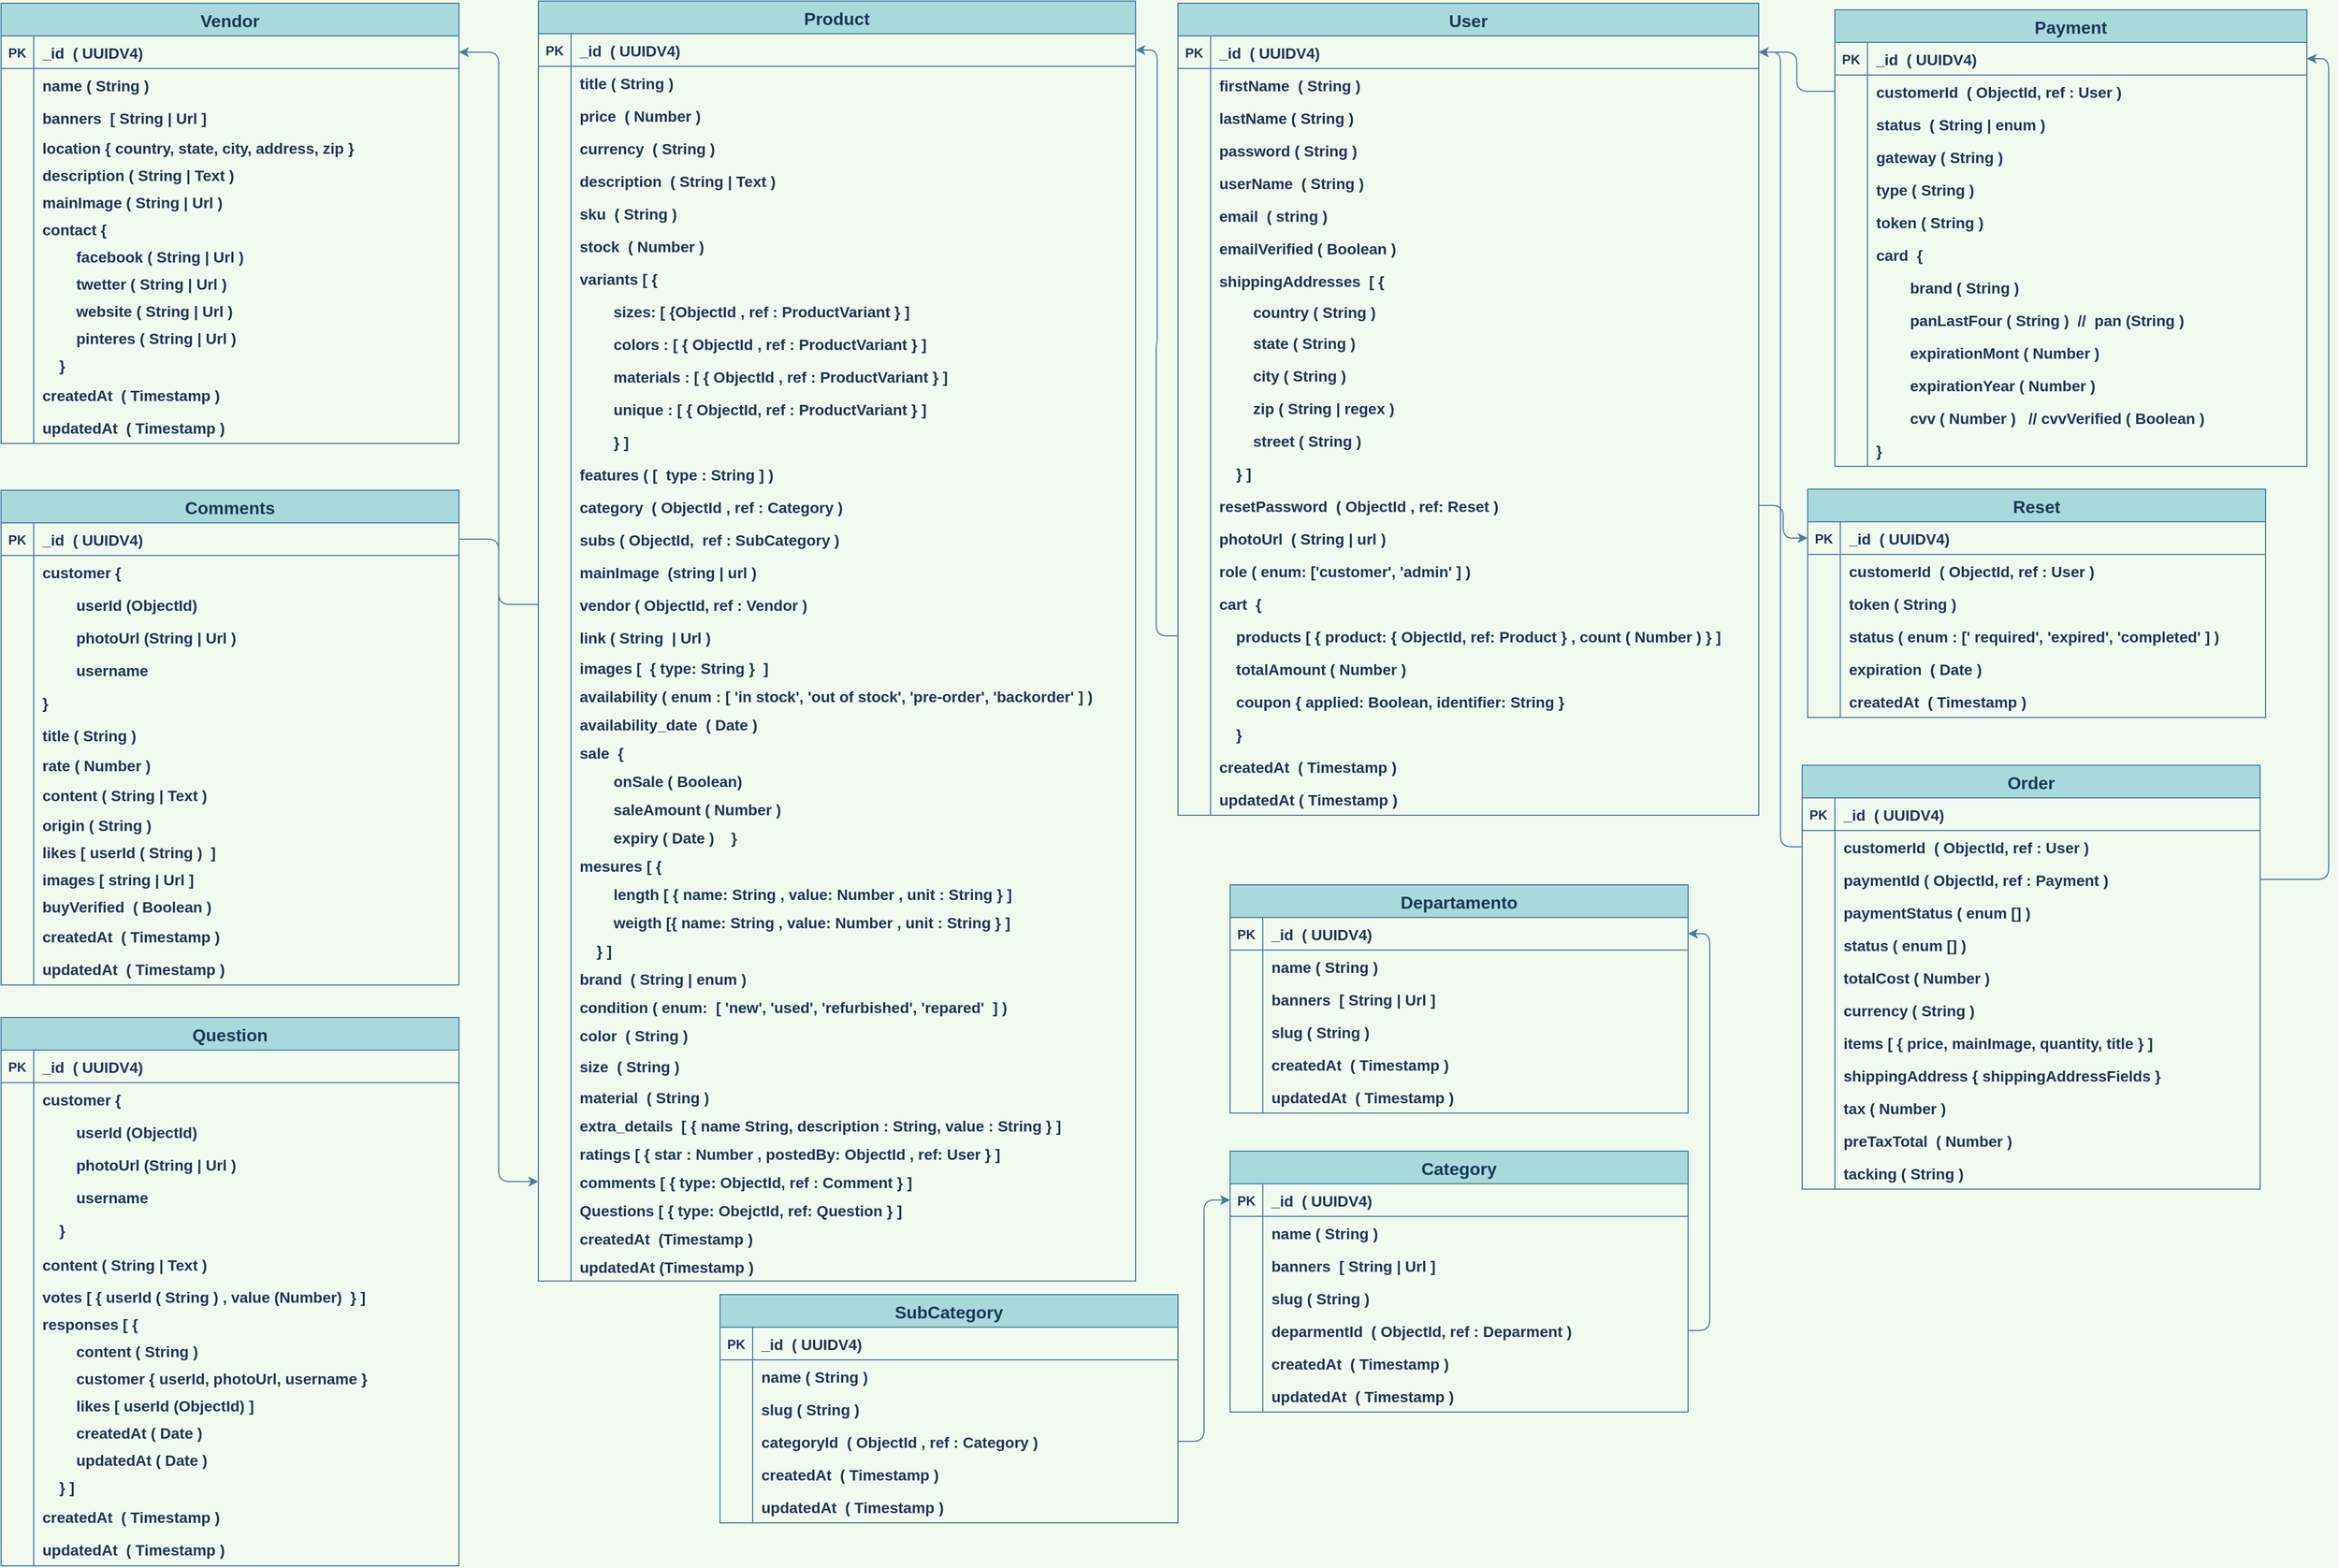 <mxfile version="14.9.2" type="github">
  <diagram id="R2lEEEUBdFMjLlhIrx00" name="Page-1">
    <mxGraphModel dx="1910" dy="450" grid="0" gridSize="10" guides="1" tooltips="1" connect="1" arrows="1" fold="1" page="1" pageScale="1" pageWidth="850" pageHeight="1100" background="#F1FAEE" math="0" shadow="0" extFonts="Permanent Marker^https://fonts.googleapis.com/css?family=Permanent+Marker">
      <root>
        <mxCell id="0" />
        <mxCell id="1" parent="0" />
        <mxCell id="C-vyLk0tnHw3VtMMgP7b-2" value="User" style="shape=table;startSize=30;container=1;collapsible=1;childLayout=tableLayout;fixedRows=1;rowLines=0;fontStyle=1;align=center;resizeLast=1;fillColor=#A8DADC;strokeColor=#457B9D;fontColor=#1D3557;fontSize=16;" parent="1" vertex="1">
          <mxGeometry x="599" y="38" width="534" height="747" as="geometry" />
        </mxCell>
        <mxCell id="C-vyLk0tnHw3VtMMgP7b-3" value="" style="shape=partialRectangle;collapsible=0;dropTarget=0;pointerEvents=0;fillColor=none;points=[[0,0.5],[1,0.5]];portConstraint=eastwest;top=0;left=0;right=0;bottom=1;strokeColor=#457B9D;fontColor=#1D3557;" parent="C-vyLk0tnHw3VtMMgP7b-2" vertex="1">
          <mxGeometry y="30" width="534" height="30" as="geometry" />
        </mxCell>
        <mxCell id="C-vyLk0tnHw3VtMMgP7b-4" value="PK" style="shape=partialRectangle;overflow=hidden;connectable=0;fillColor=none;top=0;left=0;bottom=0;right=0;fontStyle=1;strokeColor=#457B9D;fontColor=#1D3557;" parent="C-vyLk0tnHw3VtMMgP7b-3" vertex="1">
          <mxGeometry width="30" height="30" as="geometry" />
        </mxCell>
        <mxCell id="C-vyLk0tnHw3VtMMgP7b-5" value="_id  ( UUIDV4) " style="shape=partialRectangle;overflow=hidden;connectable=0;fillColor=none;top=0;left=0;bottom=0;right=0;align=left;strokeColor=#457B9D;fontColor=#1D3557;fontSize=14;fontStyle=1;spacingLeft=6;" parent="C-vyLk0tnHw3VtMMgP7b-3" vertex="1">
          <mxGeometry x="30" width="504" height="30" as="geometry" />
        </mxCell>
        <mxCell id="C-vyLk0tnHw3VtMMgP7b-6" value="" style="shape=partialRectangle;collapsible=0;dropTarget=0;pointerEvents=0;fillColor=none;points=[[0,0.5],[1,0.5]];portConstraint=eastwest;top=0;left=0;right=0;bottom=0;strokeColor=#457B9D;fontColor=#1D3557;" parent="C-vyLk0tnHw3VtMMgP7b-2" vertex="1">
          <mxGeometry y="60" width="534" height="30" as="geometry" />
        </mxCell>
        <mxCell id="C-vyLk0tnHw3VtMMgP7b-7" value="" style="shape=partialRectangle;overflow=hidden;connectable=0;fillColor=none;top=0;left=0;bottom=0;right=0;strokeColor=#457B9D;fontColor=#1D3557;" parent="C-vyLk0tnHw3VtMMgP7b-6" vertex="1">
          <mxGeometry width="30" height="30" as="geometry" />
        </mxCell>
        <mxCell id="C-vyLk0tnHw3VtMMgP7b-8" value="firstName  ( String )" style="shape=partialRectangle;overflow=hidden;connectable=0;fillColor=none;top=0;left=0;bottom=0;right=0;align=left;spacingLeft=6;strokeColor=#457B9D;fontColor=#1D3557;fontStyle=1;fontSize=14;" parent="C-vyLk0tnHw3VtMMgP7b-6" vertex="1">
          <mxGeometry x="30" width="504" height="30" as="geometry" />
        </mxCell>
        <mxCell id="C-vyLk0tnHw3VtMMgP7b-9" value="" style="shape=partialRectangle;collapsible=0;dropTarget=0;pointerEvents=0;fillColor=none;points=[[0,0.5],[1,0.5]];portConstraint=eastwest;top=0;left=0;right=0;bottom=0;strokeColor=#457B9D;fontColor=#1D3557;" parent="C-vyLk0tnHw3VtMMgP7b-2" vertex="1">
          <mxGeometry y="90" width="534" height="30" as="geometry" />
        </mxCell>
        <mxCell id="C-vyLk0tnHw3VtMMgP7b-10" value="" style="shape=partialRectangle;overflow=hidden;connectable=0;fillColor=none;top=0;left=0;bottom=0;right=0;strokeColor=#457B9D;fontColor=#1D3557;" parent="C-vyLk0tnHw3VtMMgP7b-9" vertex="1">
          <mxGeometry width="30" height="30" as="geometry" />
        </mxCell>
        <mxCell id="C-vyLk0tnHw3VtMMgP7b-11" value="lastName ( String )" style="shape=partialRectangle;overflow=hidden;connectable=0;fillColor=none;top=0;left=0;bottom=0;right=0;align=left;spacingLeft=6;strokeColor=#457B9D;fontColor=#1D3557;fontSize=14;fontStyle=1;" parent="C-vyLk0tnHw3VtMMgP7b-9" vertex="1">
          <mxGeometry x="30" width="504" height="30" as="geometry" />
        </mxCell>
        <mxCell id="cXO1Aexf9oaIQPsOqugO-143" style="shape=partialRectangle;collapsible=0;dropTarget=0;pointerEvents=0;fillColor=none;points=[[0,0.5],[1,0.5]];portConstraint=eastwest;top=0;left=0;right=0;bottom=0;strokeColor=#457B9D;fontColor=#1D3557;" parent="C-vyLk0tnHw3VtMMgP7b-2" vertex="1">
          <mxGeometry y="120" width="534" height="30" as="geometry" />
        </mxCell>
        <mxCell id="cXO1Aexf9oaIQPsOqugO-144" style="shape=partialRectangle;overflow=hidden;connectable=0;fillColor=none;top=0;left=0;bottom=0;right=0;strokeColor=#457B9D;fontColor=#1D3557;" parent="cXO1Aexf9oaIQPsOqugO-143" vertex="1">
          <mxGeometry width="30" height="30" as="geometry" />
        </mxCell>
        <mxCell id="cXO1Aexf9oaIQPsOqugO-145" value="password ( String )" style="shape=partialRectangle;overflow=hidden;connectable=0;fillColor=none;top=0;left=0;bottom=0;right=0;align=left;spacingLeft=6;strokeColor=#457B9D;fontColor=#1D3557;fontSize=14;fontStyle=1;" parent="cXO1Aexf9oaIQPsOqugO-143" vertex="1">
          <mxGeometry x="30" width="504" height="30" as="geometry" />
        </mxCell>
        <mxCell id="cXO1Aexf9oaIQPsOqugO-140" style="shape=partialRectangle;collapsible=0;dropTarget=0;pointerEvents=0;fillColor=none;points=[[0,0.5],[1,0.5]];portConstraint=eastwest;top=0;left=0;right=0;bottom=0;strokeColor=#457B9D;fontColor=#1D3557;" parent="C-vyLk0tnHw3VtMMgP7b-2" vertex="1">
          <mxGeometry y="150" width="534" height="30" as="geometry" />
        </mxCell>
        <mxCell id="cXO1Aexf9oaIQPsOqugO-141" style="shape=partialRectangle;overflow=hidden;connectable=0;fillColor=none;top=0;left=0;bottom=0;right=0;strokeColor=#457B9D;fontColor=#1D3557;" parent="cXO1Aexf9oaIQPsOqugO-140" vertex="1">
          <mxGeometry width="30" height="30" as="geometry" />
        </mxCell>
        <mxCell id="cXO1Aexf9oaIQPsOqugO-142" value="userName  ( String )" style="shape=partialRectangle;overflow=hidden;connectable=0;fillColor=none;top=0;left=0;bottom=0;right=0;align=left;spacingLeft=6;strokeColor=#457B9D;fontColor=#1D3557;fontSize=14;fontStyle=1;" parent="cXO1Aexf9oaIQPsOqugO-140" vertex="1">
          <mxGeometry x="30" width="504" height="30" as="geometry" />
        </mxCell>
        <mxCell id="cXO1Aexf9oaIQPsOqugO-137" style="shape=partialRectangle;collapsible=0;dropTarget=0;pointerEvents=0;fillColor=none;points=[[0,0.5],[1,0.5]];portConstraint=eastwest;top=0;left=0;right=0;bottom=0;strokeColor=#457B9D;fontColor=#1D3557;" parent="C-vyLk0tnHw3VtMMgP7b-2" vertex="1">
          <mxGeometry y="180" width="534" height="30" as="geometry" />
        </mxCell>
        <mxCell id="cXO1Aexf9oaIQPsOqugO-138" style="shape=partialRectangle;overflow=hidden;connectable=0;fillColor=none;top=0;left=0;bottom=0;right=0;strokeColor=#457B9D;fontColor=#1D3557;" parent="cXO1Aexf9oaIQPsOqugO-137" vertex="1">
          <mxGeometry width="30" height="30" as="geometry" />
        </mxCell>
        <mxCell id="cXO1Aexf9oaIQPsOqugO-139" value="email  ( string )" style="shape=partialRectangle;overflow=hidden;connectable=0;fillColor=none;top=0;left=0;bottom=0;right=0;align=left;spacingLeft=6;strokeColor=#457B9D;fontColor=#1D3557;fontSize=14;fontStyle=1;" parent="cXO1Aexf9oaIQPsOqugO-137" vertex="1">
          <mxGeometry x="30" width="504" height="30" as="geometry" />
        </mxCell>
        <mxCell id="cXO1Aexf9oaIQPsOqugO-134" style="shape=partialRectangle;collapsible=0;dropTarget=0;pointerEvents=0;fillColor=none;points=[[0,0.5],[1,0.5]];portConstraint=eastwest;top=0;left=0;right=0;bottom=0;strokeColor=#457B9D;fontColor=#1D3557;" parent="C-vyLk0tnHw3VtMMgP7b-2" vertex="1">
          <mxGeometry y="210" width="534" height="30" as="geometry" />
        </mxCell>
        <mxCell id="cXO1Aexf9oaIQPsOqugO-135" style="shape=partialRectangle;overflow=hidden;connectable=0;fillColor=none;top=0;left=0;bottom=0;right=0;strokeColor=#457B9D;fontColor=#1D3557;" parent="cXO1Aexf9oaIQPsOqugO-134" vertex="1">
          <mxGeometry width="30" height="30" as="geometry" />
        </mxCell>
        <mxCell id="cXO1Aexf9oaIQPsOqugO-136" value="emailVerified ( Boolean ) " style="shape=partialRectangle;overflow=hidden;connectable=0;fillColor=none;top=0;left=0;bottom=0;right=0;align=left;spacingLeft=6;strokeColor=#457B9D;fontColor=#1D3557;fontSize=14;fontStyle=1;" parent="cXO1Aexf9oaIQPsOqugO-134" vertex="1">
          <mxGeometry x="30" width="504" height="30" as="geometry" />
        </mxCell>
        <mxCell id="cXO1Aexf9oaIQPsOqugO-131" style="shape=partialRectangle;collapsible=0;dropTarget=0;pointerEvents=0;fillColor=none;points=[[0,0.5],[1,0.5]];portConstraint=eastwest;top=0;left=0;right=0;bottom=0;strokeColor=#457B9D;fontColor=#1D3557;" parent="C-vyLk0tnHw3VtMMgP7b-2" vertex="1">
          <mxGeometry y="240" width="534" height="30" as="geometry" />
        </mxCell>
        <mxCell id="cXO1Aexf9oaIQPsOqugO-132" style="shape=partialRectangle;overflow=hidden;connectable=0;fillColor=none;top=0;left=0;bottom=0;right=0;strokeColor=#457B9D;fontColor=#1D3557;" parent="cXO1Aexf9oaIQPsOqugO-131" vertex="1">
          <mxGeometry width="30" height="30" as="geometry" />
        </mxCell>
        <mxCell id="cXO1Aexf9oaIQPsOqugO-133" value="shippingAddresses  [ {" style="shape=partialRectangle;overflow=hidden;connectable=0;fillColor=none;top=0;left=0;bottom=0;right=0;align=left;spacingLeft=6;strokeColor=#457B9D;fontColor=#1D3557;fontSize=14;fontStyle=1;" parent="cXO1Aexf9oaIQPsOqugO-131" vertex="1">
          <mxGeometry x="30" width="504" height="30" as="geometry" />
        </mxCell>
        <mxCell id="cXO1Aexf9oaIQPsOqugO-128" style="shape=partialRectangle;collapsible=0;dropTarget=0;pointerEvents=0;fillColor=none;points=[[0,0.5],[1,0.5]];portConstraint=eastwest;top=0;left=0;right=0;bottom=0;strokeColor=#457B9D;fontColor=#1D3557;" parent="C-vyLk0tnHw3VtMMgP7b-2" vertex="1">
          <mxGeometry y="270" width="534" height="27" as="geometry" />
        </mxCell>
        <mxCell id="cXO1Aexf9oaIQPsOqugO-129" style="shape=partialRectangle;overflow=hidden;connectable=0;fillColor=none;top=0;left=0;bottom=0;right=0;strokeColor=#457B9D;fontColor=#1D3557;" parent="cXO1Aexf9oaIQPsOqugO-128" vertex="1">
          <mxGeometry width="30" height="27" as="geometry" />
        </mxCell>
        <mxCell id="cXO1Aexf9oaIQPsOqugO-130" value="        country  ( String )" style="shape=partialRectangle;overflow=hidden;connectable=0;fillColor=none;top=0;left=0;bottom=0;right=0;align=left;spacingLeft=6;strokeColor=#457B9D;fontColor=#1D3557;fontSize=14;fontStyle=1;" parent="cXO1Aexf9oaIQPsOqugO-128" vertex="1">
          <mxGeometry x="30" width="504" height="27" as="geometry" />
        </mxCell>
        <mxCell id="cXO1Aexf9oaIQPsOqugO-125" style="shape=partialRectangle;collapsible=0;dropTarget=0;pointerEvents=0;fillColor=none;points=[[0,0.5],[1,0.5]];portConstraint=eastwest;top=0;left=0;right=0;bottom=0;strokeColor=#457B9D;fontColor=#1D3557;" parent="C-vyLk0tnHw3VtMMgP7b-2" vertex="1">
          <mxGeometry y="297" width="534" height="30" as="geometry" />
        </mxCell>
        <mxCell id="cXO1Aexf9oaIQPsOqugO-126" style="shape=partialRectangle;overflow=hidden;connectable=0;fillColor=none;top=0;left=0;bottom=0;right=0;strokeColor=#457B9D;fontColor=#1D3557;" parent="cXO1Aexf9oaIQPsOqugO-125" vertex="1">
          <mxGeometry width="30" height="30" as="geometry" />
        </mxCell>
        <mxCell id="cXO1Aexf9oaIQPsOqugO-127" value="        state ( String )" style="shape=partialRectangle;overflow=hidden;connectable=0;fillColor=none;top=0;left=0;bottom=0;right=0;align=left;spacingLeft=6;strokeColor=#457B9D;fontColor=#1D3557;fontSize=14;fontStyle=1;" parent="cXO1Aexf9oaIQPsOqugO-125" vertex="1">
          <mxGeometry x="30" width="504" height="30" as="geometry" />
        </mxCell>
        <mxCell id="cXO1Aexf9oaIQPsOqugO-122" style="shape=partialRectangle;collapsible=0;dropTarget=0;pointerEvents=0;fillColor=none;points=[[0,0.5],[1,0.5]];portConstraint=eastwest;top=0;left=0;right=0;bottom=0;strokeColor=#457B9D;fontColor=#1D3557;" parent="C-vyLk0tnHw3VtMMgP7b-2" vertex="1">
          <mxGeometry y="327" width="534" height="30" as="geometry" />
        </mxCell>
        <mxCell id="cXO1Aexf9oaIQPsOqugO-123" style="shape=partialRectangle;overflow=hidden;connectable=0;fillColor=none;top=0;left=0;bottom=0;right=0;strokeColor=#457B9D;fontColor=#1D3557;" parent="cXO1Aexf9oaIQPsOqugO-122" vertex="1">
          <mxGeometry width="30" height="30" as="geometry" />
        </mxCell>
        <mxCell id="cXO1Aexf9oaIQPsOqugO-124" value="        city ( String )" style="shape=partialRectangle;overflow=hidden;connectable=0;fillColor=none;top=0;left=0;bottom=0;right=0;align=left;spacingLeft=6;strokeColor=#457B9D;fontColor=#1D3557;fontSize=14;fontStyle=1;" parent="cXO1Aexf9oaIQPsOqugO-122" vertex="1">
          <mxGeometry x="30" width="504" height="30" as="geometry" />
        </mxCell>
        <mxCell id="cXO1Aexf9oaIQPsOqugO-119" style="shape=partialRectangle;collapsible=0;dropTarget=0;pointerEvents=0;fillColor=none;points=[[0,0.5],[1,0.5]];portConstraint=eastwest;top=0;left=0;right=0;bottom=0;strokeColor=#457B9D;fontColor=#1D3557;" parent="C-vyLk0tnHw3VtMMgP7b-2" vertex="1">
          <mxGeometry y="357" width="534" height="30" as="geometry" />
        </mxCell>
        <mxCell id="cXO1Aexf9oaIQPsOqugO-120" style="shape=partialRectangle;overflow=hidden;connectable=0;fillColor=none;top=0;left=0;bottom=0;right=0;strokeColor=#457B9D;fontColor=#1D3557;" parent="cXO1Aexf9oaIQPsOqugO-119" vertex="1">
          <mxGeometry width="30" height="30" as="geometry" />
        </mxCell>
        <mxCell id="cXO1Aexf9oaIQPsOqugO-121" value="        zip ( String | regex ) " style="shape=partialRectangle;overflow=hidden;connectable=0;fillColor=none;top=0;left=0;bottom=0;right=0;align=left;spacingLeft=6;strokeColor=#457B9D;fontColor=#1D3557;fontSize=14;fontStyle=1;" parent="cXO1Aexf9oaIQPsOqugO-119" vertex="1">
          <mxGeometry x="30" width="504" height="30" as="geometry" />
        </mxCell>
        <mxCell id="cXO1Aexf9oaIQPsOqugO-149" style="shape=partialRectangle;collapsible=0;dropTarget=0;pointerEvents=0;fillColor=none;points=[[0,0.5],[1,0.5]];portConstraint=eastwest;top=0;left=0;right=0;bottom=0;strokeColor=#457B9D;fontColor=#1D3557;" parent="C-vyLk0tnHw3VtMMgP7b-2" vertex="1">
          <mxGeometry y="387" width="534" height="30" as="geometry" />
        </mxCell>
        <mxCell id="cXO1Aexf9oaIQPsOqugO-150" style="shape=partialRectangle;overflow=hidden;connectable=0;fillColor=none;top=0;left=0;bottom=0;right=0;strokeColor=#457B9D;fontColor=#1D3557;" parent="cXO1Aexf9oaIQPsOqugO-149" vertex="1">
          <mxGeometry width="30" height="30" as="geometry" />
        </mxCell>
        <mxCell id="cXO1Aexf9oaIQPsOqugO-151" value="        street ( String )" style="shape=partialRectangle;overflow=hidden;connectable=0;fillColor=none;top=0;left=0;bottom=0;right=0;align=left;spacingLeft=6;strokeColor=#457B9D;fontColor=#1D3557;fontSize=14;fontStyle=1;" parent="cXO1Aexf9oaIQPsOqugO-149" vertex="1">
          <mxGeometry x="30" width="504" height="30" as="geometry" />
        </mxCell>
        <mxCell id="cXO1Aexf9oaIQPsOqugO-146" style="shape=partialRectangle;collapsible=0;dropTarget=0;pointerEvents=0;fillColor=none;points=[[0,0.5],[1,0.5]];portConstraint=eastwest;top=0;left=0;right=0;bottom=0;strokeColor=#457B9D;fontColor=#1D3557;" parent="C-vyLk0tnHw3VtMMgP7b-2" vertex="1">
          <mxGeometry y="417" width="534" height="30" as="geometry" />
        </mxCell>
        <mxCell id="cXO1Aexf9oaIQPsOqugO-147" style="shape=partialRectangle;overflow=hidden;connectable=0;fillColor=none;top=0;left=0;bottom=0;right=0;strokeColor=#457B9D;fontColor=#1D3557;" parent="cXO1Aexf9oaIQPsOqugO-146" vertex="1">
          <mxGeometry width="30" height="30" as="geometry" />
        </mxCell>
        <mxCell id="cXO1Aexf9oaIQPsOqugO-148" value="    } ]" style="shape=partialRectangle;overflow=hidden;connectable=0;fillColor=none;top=0;left=0;bottom=0;right=0;align=left;spacingLeft=6;strokeColor=#457B9D;fontColor=#1D3557;fontSize=14;fontStyle=1;" parent="cXO1Aexf9oaIQPsOqugO-146" vertex="1">
          <mxGeometry x="30" width="504" height="30" as="geometry" />
        </mxCell>
        <mxCell id="cXO1Aexf9oaIQPsOqugO-155" style="shape=partialRectangle;collapsible=0;dropTarget=0;pointerEvents=0;fillColor=none;points=[[0,0.5],[1,0.5]];portConstraint=eastwest;top=0;left=0;right=0;bottom=0;strokeColor=#457B9D;fontColor=#1D3557;" parent="C-vyLk0tnHw3VtMMgP7b-2" vertex="1">
          <mxGeometry y="447" width="534" height="30" as="geometry" />
        </mxCell>
        <mxCell id="cXO1Aexf9oaIQPsOqugO-156" style="shape=partialRectangle;overflow=hidden;connectable=0;fillColor=none;top=0;left=0;bottom=0;right=0;strokeColor=#457B9D;fontColor=#1D3557;" parent="cXO1Aexf9oaIQPsOqugO-155" vertex="1">
          <mxGeometry width="30" height="30" as="geometry" />
        </mxCell>
        <mxCell id="cXO1Aexf9oaIQPsOqugO-157" value="resetPassword  ( ObjectId , ref: Reset )" style="shape=partialRectangle;overflow=hidden;connectable=0;fillColor=none;top=0;left=0;bottom=0;right=0;align=left;spacingLeft=6;strokeColor=#457B9D;fontColor=#1D3557;fontSize=14;fontStyle=1;" parent="cXO1Aexf9oaIQPsOqugO-155" vertex="1">
          <mxGeometry x="30" width="504" height="30" as="geometry" />
        </mxCell>
        <mxCell id="cXO1Aexf9oaIQPsOqugO-152" style="shape=partialRectangle;collapsible=0;dropTarget=0;pointerEvents=0;fillColor=none;points=[[0,0.5],[1,0.5]];portConstraint=eastwest;top=0;left=0;right=0;bottom=0;strokeColor=#457B9D;fontColor=#1D3557;" parent="C-vyLk0tnHw3VtMMgP7b-2" vertex="1">
          <mxGeometry y="477" width="534" height="30" as="geometry" />
        </mxCell>
        <mxCell id="cXO1Aexf9oaIQPsOqugO-153" style="shape=partialRectangle;overflow=hidden;connectable=0;fillColor=none;top=0;left=0;bottom=0;right=0;strokeColor=#457B9D;fontColor=#1D3557;" parent="cXO1Aexf9oaIQPsOqugO-152" vertex="1">
          <mxGeometry width="30" height="30" as="geometry" />
        </mxCell>
        <mxCell id="cXO1Aexf9oaIQPsOqugO-154" value="photoUrl  ( String | url )" style="shape=partialRectangle;overflow=hidden;connectable=0;fillColor=none;top=0;left=0;bottom=0;right=0;align=left;spacingLeft=6;strokeColor=#457B9D;fontColor=#1D3557;fontSize=14;fontStyle=1;" parent="cXO1Aexf9oaIQPsOqugO-152" vertex="1">
          <mxGeometry x="30" width="504" height="30" as="geometry" />
        </mxCell>
        <mxCell id="cXO1Aexf9oaIQPsOqugO-216" style="shape=partialRectangle;collapsible=0;dropTarget=0;pointerEvents=0;fillColor=none;points=[[0,0.5],[1,0.5]];portConstraint=eastwest;top=0;left=0;right=0;bottom=0;strokeColor=#457B9D;fontColor=#1D3557;" parent="C-vyLk0tnHw3VtMMgP7b-2" vertex="1">
          <mxGeometry y="507" width="534" height="30" as="geometry" />
        </mxCell>
        <mxCell id="cXO1Aexf9oaIQPsOqugO-217" style="shape=partialRectangle;overflow=hidden;connectable=0;fillColor=none;top=0;left=0;bottom=0;right=0;strokeColor=#457B9D;fontColor=#1D3557;" parent="cXO1Aexf9oaIQPsOqugO-216" vertex="1">
          <mxGeometry width="30" height="30" as="geometry" />
        </mxCell>
        <mxCell id="cXO1Aexf9oaIQPsOqugO-218" value="role ( enum: [&#39;customer&#39;, &#39;admin&#39; ] )" style="shape=partialRectangle;overflow=hidden;connectable=0;fillColor=none;top=0;left=0;bottom=0;right=0;align=left;spacingLeft=6;strokeColor=#457B9D;fontColor=#1D3557;fontSize=14;fontStyle=1;" parent="cXO1Aexf9oaIQPsOqugO-216" vertex="1">
          <mxGeometry x="30" width="504" height="30" as="geometry" />
        </mxCell>
        <mxCell id="cXO1Aexf9oaIQPsOqugO-213" style="shape=partialRectangle;collapsible=0;dropTarget=0;pointerEvents=0;fillColor=none;points=[[0,0.5],[1,0.5]];portConstraint=eastwest;top=0;left=0;right=0;bottom=0;strokeColor=#457B9D;fontColor=#1D3557;" parent="C-vyLk0tnHw3VtMMgP7b-2" vertex="1">
          <mxGeometry y="537" width="534" height="30" as="geometry" />
        </mxCell>
        <mxCell id="cXO1Aexf9oaIQPsOqugO-214" style="shape=partialRectangle;overflow=hidden;connectable=0;fillColor=none;top=0;left=0;bottom=0;right=0;strokeColor=#457B9D;fontColor=#1D3557;" parent="cXO1Aexf9oaIQPsOqugO-213" vertex="1">
          <mxGeometry width="30" height="30" as="geometry" />
        </mxCell>
        <mxCell id="cXO1Aexf9oaIQPsOqugO-215" value="cart  {" style="shape=partialRectangle;overflow=hidden;connectable=0;fillColor=none;top=0;left=0;bottom=0;right=0;align=left;spacingLeft=6;strokeColor=#457B9D;fontColor=#1D3557;fontSize=14;fontStyle=1;" parent="cXO1Aexf9oaIQPsOqugO-213" vertex="1">
          <mxGeometry x="30" width="504" height="30" as="geometry" />
        </mxCell>
        <mxCell id="cXO1Aexf9oaIQPsOqugO-210" style="shape=partialRectangle;collapsible=0;dropTarget=0;pointerEvents=0;fillColor=none;points=[[0,0.5],[1,0.5]];portConstraint=eastwest;top=0;left=0;right=0;bottom=0;strokeColor=#457B9D;fontColor=#1D3557;" parent="C-vyLk0tnHw3VtMMgP7b-2" vertex="1">
          <mxGeometry y="567" width="534" height="30" as="geometry" />
        </mxCell>
        <mxCell id="cXO1Aexf9oaIQPsOqugO-211" style="shape=partialRectangle;overflow=hidden;connectable=0;fillColor=none;top=0;left=0;bottom=0;right=0;strokeColor=#457B9D;fontColor=#1D3557;" parent="cXO1Aexf9oaIQPsOqugO-210" vertex="1">
          <mxGeometry width="30" height="30" as="geometry" />
        </mxCell>
        <mxCell id="cXO1Aexf9oaIQPsOqugO-212" value="    products [ { product: { ObjectId, ref: Product } , count ( Number ) } ]" style="shape=partialRectangle;overflow=hidden;connectable=0;fillColor=none;top=0;left=0;bottom=0;right=0;align=left;spacingLeft=6;strokeColor=#457B9D;fontColor=#1D3557;fontSize=14;fontStyle=1;" parent="cXO1Aexf9oaIQPsOqugO-210" vertex="1">
          <mxGeometry x="30" width="504" height="30" as="geometry" />
        </mxCell>
        <mxCell id="cXO1Aexf9oaIQPsOqugO-225" style="shape=partialRectangle;collapsible=0;dropTarget=0;pointerEvents=0;fillColor=none;points=[[0,0.5],[1,0.5]];portConstraint=eastwest;top=0;left=0;right=0;bottom=0;strokeColor=#457B9D;fontColor=#1D3557;" parent="C-vyLk0tnHw3VtMMgP7b-2" vertex="1">
          <mxGeometry y="597" width="534" height="30" as="geometry" />
        </mxCell>
        <mxCell id="cXO1Aexf9oaIQPsOqugO-226" style="shape=partialRectangle;overflow=hidden;connectable=0;fillColor=none;top=0;left=0;bottom=0;right=0;strokeColor=#457B9D;fontColor=#1D3557;" parent="cXO1Aexf9oaIQPsOqugO-225" vertex="1">
          <mxGeometry width="30" height="30" as="geometry" />
        </mxCell>
        <mxCell id="cXO1Aexf9oaIQPsOqugO-227" value="    totalAmount ( Number )        " style="shape=partialRectangle;overflow=hidden;connectable=0;fillColor=none;top=0;left=0;bottom=0;right=0;align=left;spacingLeft=6;strokeColor=#457B9D;fontColor=#1D3557;fontSize=14;fontStyle=1;" parent="cXO1Aexf9oaIQPsOqugO-225" vertex="1">
          <mxGeometry x="30" width="504" height="30" as="geometry" />
        </mxCell>
        <mxCell id="cXO1Aexf9oaIQPsOqugO-222" style="shape=partialRectangle;collapsible=0;dropTarget=0;pointerEvents=0;fillColor=none;points=[[0,0.5],[1,0.5]];portConstraint=eastwest;top=0;left=0;right=0;bottom=0;strokeColor=#457B9D;fontColor=#1D3557;" parent="C-vyLk0tnHw3VtMMgP7b-2" vertex="1">
          <mxGeometry y="627" width="534" height="30" as="geometry" />
        </mxCell>
        <mxCell id="cXO1Aexf9oaIQPsOqugO-223" style="shape=partialRectangle;overflow=hidden;connectable=0;fillColor=none;top=0;left=0;bottom=0;right=0;strokeColor=#457B9D;fontColor=#1D3557;" parent="cXO1Aexf9oaIQPsOqugO-222" vertex="1">
          <mxGeometry width="30" height="30" as="geometry" />
        </mxCell>
        <mxCell id="cXO1Aexf9oaIQPsOqugO-224" value="    coupon { applied: Boolean, identifier: String }" style="shape=partialRectangle;overflow=hidden;connectable=0;fillColor=none;top=0;left=0;bottom=0;right=0;align=left;spacingLeft=6;strokeColor=#457B9D;fontColor=#1D3557;fontSize=14;fontStyle=1;" parent="cXO1Aexf9oaIQPsOqugO-222" vertex="1">
          <mxGeometry x="30" width="504" height="30" as="geometry" />
        </mxCell>
        <mxCell id="cXO1Aexf9oaIQPsOqugO-219" style="shape=partialRectangle;collapsible=0;dropTarget=0;pointerEvents=0;fillColor=none;points=[[0,0.5],[1,0.5]];portConstraint=eastwest;top=0;left=0;right=0;bottom=0;strokeColor=#457B9D;fontColor=#1D3557;" parent="C-vyLk0tnHw3VtMMgP7b-2" vertex="1">
          <mxGeometry y="657" width="534" height="30" as="geometry" />
        </mxCell>
        <mxCell id="cXO1Aexf9oaIQPsOqugO-220" style="shape=partialRectangle;overflow=hidden;connectable=0;fillColor=none;top=0;left=0;bottom=0;right=0;strokeColor=#457B9D;fontColor=#1D3557;" parent="cXO1Aexf9oaIQPsOqugO-219" vertex="1">
          <mxGeometry width="30" height="30" as="geometry" />
        </mxCell>
        <mxCell id="cXO1Aexf9oaIQPsOqugO-221" value="    }" style="shape=partialRectangle;overflow=hidden;connectable=0;fillColor=none;top=0;left=0;bottom=0;right=0;align=left;spacingLeft=6;strokeColor=#457B9D;fontColor=#1D3557;fontSize=14;fontStyle=1;" parent="cXO1Aexf9oaIQPsOqugO-219" vertex="1">
          <mxGeometry x="30" width="504" height="30" as="geometry" />
        </mxCell>
        <mxCell id="cXO1Aexf9oaIQPsOqugO-229" style="shape=partialRectangle;collapsible=0;dropTarget=0;pointerEvents=0;fillColor=none;points=[[0,0.5],[1,0.5]];portConstraint=eastwest;top=0;left=0;right=0;bottom=0;strokeColor=#457B9D;fontColor=#1D3557;" parent="C-vyLk0tnHw3VtMMgP7b-2" vertex="1">
          <mxGeometry y="687" width="534" height="30" as="geometry" />
        </mxCell>
        <mxCell id="cXO1Aexf9oaIQPsOqugO-230" style="shape=partialRectangle;overflow=hidden;connectable=0;fillColor=none;top=0;left=0;bottom=0;right=0;strokeColor=#457B9D;fontColor=#1D3557;" parent="cXO1Aexf9oaIQPsOqugO-229" vertex="1">
          <mxGeometry width="30" height="30" as="geometry" />
        </mxCell>
        <mxCell id="cXO1Aexf9oaIQPsOqugO-231" value="createdAt  ( Timestamp )" style="shape=partialRectangle;overflow=hidden;connectable=0;fillColor=none;top=0;left=0;bottom=0;right=0;align=left;spacingLeft=6;strokeColor=#457B9D;fontColor=#1D3557;fontSize=14;fontStyle=1;" parent="cXO1Aexf9oaIQPsOqugO-229" vertex="1">
          <mxGeometry x="30" width="504" height="30" as="geometry" />
        </mxCell>
        <mxCell id="cXO1Aexf9oaIQPsOqugO-232" style="shape=partialRectangle;collapsible=0;dropTarget=0;pointerEvents=0;fillColor=none;points=[[0,0.5],[1,0.5]];portConstraint=eastwest;top=0;left=0;right=0;bottom=0;strokeColor=#457B9D;fontColor=#1D3557;" parent="C-vyLk0tnHw3VtMMgP7b-2" vertex="1">
          <mxGeometry y="717" width="534" height="30" as="geometry" />
        </mxCell>
        <mxCell id="cXO1Aexf9oaIQPsOqugO-233" style="shape=partialRectangle;overflow=hidden;connectable=0;fillColor=none;top=0;left=0;bottom=0;right=0;strokeColor=#457B9D;fontColor=#1D3557;" parent="cXO1Aexf9oaIQPsOqugO-232" vertex="1">
          <mxGeometry width="30" height="30" as="geometry" />
        </mxCell>
        <mxCell id="cXO1Aexf9oaIQPsOqugO-234" value="updatedAt ( Timestamp )" style="shape=partialRectangle;overflow=hidden;connectable=0;fillColor=none;top=0;left=0;bottom=0;right=0;align=left;spacingLeft=6;strokeColor=#457B9D;fontColor=#1D3557;fontSize=14;fontStyle=1;" parent="cXO1Aexf9oaIQPsOqugO-232" vertex="1">
          <mxGeometry x="30" width="504" height="30" as="geometry" />
        </mxCell>
        <mxCell id="C-vyLk0tnHw3VtMMgP7b-23" value="Product" style="shape=table;startSize=30;container=1;collapsible=1;childLayout=tableLayout;fixedRows=1;rowLines=0;fontStyle=1;align=center;resizeLast=1;fillColor=#A8DADC;strokeColor=#457B9D;fontColor=#1D3557;fontSize=16;" parent="1" vertex="1">
          <mxGeometry x="11" y="36" width="549" height="1177.5" as="geometry" />
        </mxCell>
        <mxCell id="C-vyLk0tnHw3VtMMgP7b-24" value="" style="shape=partialRectangle;collapsible=0;dropTarget=0;pointerEvents=0;fillColor=none;points=[[0,0.5],[1,0.5]];portConstraint=eastwest;top=0;left=0;right=0;bottom=1;strokeColor=#457B9D;fontColor=#1D3557;" parent="C-vyLk0tnHw3VtMMgP7b-23" vertex="1">
          <mxGeometry y="30" width="549" height="30" as="geometry" />
        </mxCell>
        <mxCell id="C-vyLk0tnHw3VtMMgP7b-25" value="PK" style="shape=partialRectangle;overflow=hidden;connectable=0;fillColor=none;top=0;left=0;bottom=0;right=0;fontStyle=1;strokeColor=#457B9D;fontColor=#1D3557;" parent="C-vyLk0tnHw3VtMMgP7b-24" vertex="1">
          <mxGeometry width="30" height="30" as="geometry" />
        </mxCell>
        <mxCell id="C-vyLk0tnHw3VtMMgP7b-26" value="_id  ( UUIDV4) " style="shape=partialRectangle;overflow=hidden;connectable=0;fillColor=none;top=0;left=0;bottom=0;right=0;align=left;spacingLeft=6;fontStyle=1;strokeColor=#457B9D;fontColor=#1D3557;fontSize=14;" parent="C-vyLk0tnHw3VtMMgP7b-24" vertex="1">
          <mxGeometry x="30" width="519" height="30" as="geometry" />
        </mxCell>
        <mxCell id="C-vyLk0tnHw3VtMMgP7b-27" value="" style="shape=partialRectangle;collapsible=0;dropTarget=0;pointerEvents=0;fillColor=none;points=[[0,0.5],[1,0.5]];portConstraint=eastwest;top=0;left=0;right=0;bottom=0;strokeColor=#457B9D;fontColor=#1D3557;" parent="C-vyLk0tnHw3VtMMgP7b-23" vertex="1">
          <mxGeometry y="60" width="549" height="30" as="geometry" />
        </mxCell>
        <mxCell id="C-vyLk0tnHw3VtMMgP7b-28" value="" style="shape=partialRectangle;overflow=hidden;connectable=0;fillColor=none;top=0;left=0;bottom=0;right=0;strokeColor=#457B9D;fontColor=#1D3557;" parent="C-vyLk0tnHw3VtMMgP7b-27" vertex="1">
          <mxGeometry width="30" height="30" as="geometry" />
        </mxCell>
        <mxCell id="C-vyLk0tnHw3VtMMgP7b-29" value="title ( String )" style="shape=partialRectangle;overflow=hidden;connectable=0;fillColor=none;top=0;left=0;bottom=0;right=0;align=left;spacingLeft=6;strokeColor=#457B9D;fontColor=#1D3557;fontSize=14;fontStyle=1;" parent="C-vyLk0tnHw3VtMMgP7b-27" vertex="1">
          <mxGeometry x="30" width="519" height="30" as="geometry" />
        </mxCell>
        <mxCell id="cXO1Aexf9oaIQPsOqugO-40" style="shape=partialRectangle;collapsible=0;dropTarget=0;pointerEvents=0;fillColor=none;points=[[0,0.5],[1,0.5]];portConstraint=eastwest;top=0;left=0;right=0;bottom=0;strokeColor=#457B9D;fontColor=#1D3557;" parent="C-vyLk0tnHw3VtMMgP7b-23" vertex="1">
          <mxGeometry y="90" width="549" height="30" as="geometry" />
        </mxCell>
        <mxCell id="cXO1Aexf9oaIQPsOqugO-41" style="shape=partialRectangle;overflow=hidden;connectable=0;fillColor=none;top=0;left=0;bottom=0;right=0;strokeColor=#457B9D;fontColor=#1D3557;" parent="cXO1Aexf9oaIQPsOqugO-40" vertex="1">
          <mxGeometry width="30" height="30" as="geometry" />
        </mxCell>
        <mxCell id="cXO1Aexf9oaIQPsOqugO-42" value="price  ( Number )" style="shape=partialRectangle;overflow=hidden;connectable=0;fillColor=none;top=0;left=0;bottom=0;right=0;align=left;spacingLeft=6;strokeColor=#457B9D;fontColor=#1D3557;fontSize=14;fontStyle=1;" parent="cXO1Aexf9oaIQPsOqugO-40" vertex="1">
          <mxGeometry x="30" width="519" height="30" as="geometry" />
        </mxCell>
        <mxCell id="cXO1Aexf9oaIQPsOqugO-37" style="shape=partialRectangle;collapsible=0;dropTarget=0;pointerEvents=0;fillColor=none;points=[[0,0.5],[1,0.5]];portConstraint=eastwest;top=0;left=0;right=0;bottom=0;strokeColor=#457B9D;fontColor=#1D3557;" parent="C-vyLk0tnHw3VtMMgP7b-23" vertex="1">
          <mxGeometry y="120" width="549" height="30" as="geometry" />
        </mxCell>
        <mxCell id="cXO1Aexf9oaIQPsOqugO-38" style="shape=partialRectangle;overflow=hidden;connectable=0;fillColor=none;top=0;left=0;bottom=0;right=0;strokeColor=#457B9D;fontColor=#1D3557;" parent="cXO1Aexf9oaIQPsOqugO-37" vertex="1">
          <mxGeometry width="30" height="30" as="geometry" />
        </mxCell>
        <mxCell id="cXO1Aexf9oaIQPsOqugO-39" value="currency  ( String )" style="shape=partialRectangle;overflow=hidden;connectable=0;fillColor=none;top=0;left=0;bottom=0;right=0;align=left;spacingLeft=6;strokeColor=#457B9D;fontColor=#1D3557;fontSize=14;fontStyle=1;" parent="cXO1Aexf9oaIQPsOqugO-37" vertex="1">
          <mxGeometry x="30" width="519" height="30" as="geometry" />
        </mxCell>
        <mxCell id="cXO1Aexf9oaIQPsOqugO-34" style="shape=partialRectangle;collapsible=0;dropTarget=0;pointerEvents=0;fillColor=none;points=[[0,0.5],[1,0.5]];portConstraint=eastwest;top=0;left=0;right=0;bottom=0;strokeColor=#457B9D;fontColor=#1D3557;" parent="C-vyLk0tnHw3VtMMgP7b-23" vertex="1">
          <mxGeometry y="150" width="549" height="30" as="geometry" />
        </mxCell>
        <mxCell id="cXO1Aexf9oaIQPsOqugO-35" style="shape=partialRectangle;overflow=hidden;connectable=0;fillColor=none;top=0;left=0;bottom=0;right=0;strokeColor=#457B9D;fontColor=#1D3557;" parent="cXO1Aexf9oaIQPsOqugO-34" vertex="1">
          <mxGeometry width="30" height="30" as="geometry" />
        </mxCell>
        <mxCell id="cXO1Aexf9oaIQPsOqugO-36" value="description  ( String | Text )" style="shape=partialRectangle;overflow=hidden;connectable=0;fillColor=none;top=0;left=0;bottom=0;right=0;align=left;spacingLeft=6;strokeColor=#457B9D;fontColor=#1D3557;fontSize=14;fontStyle=1;" parent="cXO1Aexf9oaIQPsOqugO-34" vertex="1">
          <mxGeometry x="30" width="519" height="30" as="geometry" />
        </mxCell>
        <mxCell id="cXO1Aexf9oaIQPsOqugO-31" style="shape=partialRectangle;collapsible=0;dropTarget=0;pointerEvents=0;fillColor=none;points=[[0,0.5],[1,0.5]];portConstraint=eastwest;top=0;left=0;right=0;bottom=0;strokeColor=#457B9D;fontColor=#1D3557;" parent="C-vyLk0tnHw3VtMMgP7b-23" vertex="1">
          <mxGeometry y="180" width="549" height="30" as="geometry" />
        </mxCell>
        <mxCell id="cXO1Aexf9oaIQPsOqugO-32" style="shape=partialRectangle;overflow=hidden;connectable=0;fillColor=none;top=0;left=0;bottom=0;right=0;strokeColor=#457B9D;fontColor=#1D3557;" parent="cXO1Aexf9oaIQPsOqugO-31" vertex="1">
          <mxGeometry width="30" height="30" as="geometry" />
        </mxCell>
        <mxCell id="cXO1Aexf9oaIQPsOqugO-33" value="sku  ( String )" style="shape=partialRectangle;overflow=hidden;connectable=0;fillColor=none;top=0;left=0;bottom=0;right=0;align=left;spacingLeft=6;strokeColor=#457B9D;fontColor=#1D3557;fontSize=14;fontStyle=1;" parent="cXO1Aexf9oaIQPsOqugO-31" vertex="1">
          <mxGeometry x="30" width="519" height="30" as="geometry" />
        </mxCell>
        <mxCell id="cXO1Aexf9oaIQPsOqugO-28" style="shape=partialRectangle;collapsible=0;dropTarget=0;pointerEvents=0;fillColor=none;points=[[0,0.5],[1,0.5]];portConstraint=eastwest;top=0;left=0;right=0;bottom=0;strokeColor=#457B9D;fontColor=#1D3557;" parent="C-vyLk0tnHw3VtMMgP7b-23" vertex="1">
          <mxGeometry y="210" width="549" height="30" as="geometry" />
        </mxCell>
        <mxCell id="cXO1Aexf9oaIQPsOqugO-29" style="shape=partialRectangle;overflow=hidden;connectable=0;fillColor=none;top=0;left=0;bottom=0;right=0;strokeColor=#457B9D;fontColor=#1D3557;" parent="cXO1Aexf9oaIQPsOqugO-28" vertex="1">
          <mxGeometry width="30" height="30" as="geometry" />
        </mxCell>
        <mxCell id="cXO1Aexf9oaIQPsOqugO-30" value="stock  ( Number )" style="shape=partialRectangle;overflow=hidden;connectable=0;fillColor=none;top=0;left=0;bottom=0;right=0;align=left;spacingLeft=6;strokeColor=#457B9D;fontColor=#1D3557;fontSize=14;fontStyle=1;" parent="cXO1Aexf9oaIQPsOqugO-28" vertex="1">
          <mxGeometry x="30" width="519" height="30" as="geometry" />
        </mxCell>
        <mxCell id="cXO1Aexf9oaIQPsOqugO-25" style="shape=partialRectangle;collapsible=0;dropTarget=0;pointerEvents=0;fillColor=none;points=[[0,0.5],[1,0.5]];portConstraint=eastwest;top=0;left=0;right=0;bottom=0;strokeColor=#457B9D;fontColor=#1D3557;" parent="C-vyLk0tnHw3VtMMgP7b-23" vertex="1">
          <mxGeometry y="240" width="549" height="30" as="geometry" />
        </mxCell>
        <mxCell id="cXO1Aexf9oaIQPsOqugO-26" style="shape=partialRectangle;overflow=hidden;connectable=0;fillColor=none;top=0;left=0;bottom=0;right=0;strokeColor=#457B9D;fontColor=#1D3557;" parent="cXO1Aexf9oaIQPsOqugO-25" vertex="1">
          <mxGeometry width="30" height="30" as="geometry" />
        </mxCell>
        <mxCell id="cXO1Aexf9oaIQPsOqugO-27" value="variants [ {" style="shape=partialRectangle;overflow=hidden;connectable=0;fillColor=none;top=0;left=0;bottom=0;right=0;align=left;spacingLeft=6;strokeColor=#457B9D;fontColor=#1D3557;fontSize=14;fontStyle=1;" parent="cXO1Aexf9oaIQPsOqugO-25" vertex="1">
          <mxGeometry x="30" width="519" height="30" as="geometry" />
        </mxCell>
        <mxCell id="cXO1Aexf9oaIQPsOqugO-22" style="shape=partialRectangle;collapsible=0;dropTarget=0;pointerEvents=0;fillColor=none;points=[[0,0.5],[1,0.5]];portConstraint=eastwest;top=0;left=0;right=0;bottom=0;strokeColor=#457B9D;fontColor=#1D3557;" parent="C-vyLk0tnHw3VtMMgP7b-23" vertex="1">
          <mxGeometry y="270" width="549" height="30" as="geometry" />
        </mxCell>
        <mxCell id="cXO1Aexf9oaIQPsOqugO-23" style="shape=partialRectangle;overflow=hidden;connectable=0;fillColor=none;top=0;left=0;bottom=0;right=0;strokeColor=#457B9D;fontColor=#1D3557;" parent="cXO1Aexf9oaIQPsOqugO-22" vertex="1">
          <mxGeometry width="30" height="30" as="geometry" />
        </mxCell>
        <mxCell id="cXO1Aexf9oaIQPsOqugO-24" value="        sizes: [ {ObjectId , ref : ProductVariant } ]" style="shape=partialRectangle;overflow=hidden;connectable=0;fillColor=none;top=0;left=0;bottom=0;right=0;align=left;spacingLeft=6;strokeColor=#457B9D;fontColor=#1D3557;fontSize=14;fontStyle=1;" parent="cXO1Aexf9oaIQPsOqugO-22" vertex="1">
          <mxGeometry x="30" width="519" height="30" as="geometry" />
        </mxCell>
        <mxCell id="cXO1Aexf9oaIQPsOqugO-19" style="shape=partialRectangle;collapsible=0;dropTarget=0;pointerEvents=0;fillColor=none;points=[[0,0.5],[1,0.5]];portConstraint=eastwest;top=0;left=0;right=0;bottom=0;strokeColor=#457B9D;fontColor=#1D3557;" parent="C-vyLk0tnHw3VtMMgP7b-23" vertex="1">
          <mxGeometry y="300" width="549" height="30" as="geometry" />
        </mxCell>
        <mxCell id="cXO1Aexf9oaIQPsOqugO-20" style="shape=partialRectangle;overflow=hidden;connectable=0;fillColor=none;top=0;left=0;bottom=0;right=0;strokeColor=#457B9D;fontColor=#1D3557;" parent="cXO1Aexf9oaIQPsOqugO-19" vertex="1">
          <mxGeometry width="30" height="30" as="geometry" />
        </mxCell>
        <mxCell id="cXO1Aexf9oaIQPsOqugO-21" value="        colors : [ { ObjectId , ref : ProductVariant } ]" style="shape=partialRectangle;overflow=hidden;connectable=0;fillColor=none;top=0;left=0;bottom=0;right=0;align=left;spacingLeft=6;strokeColor=#457B9D;fontColor=#1D3557;fontSize=14;fontStyle=1;" parent="cXO1Aexf9oaIQPsOqugO-19" vertex="1">
          <mxGeometry x="30" width="519" height="30" as="geometry" />
        </mxCell>
        <mxCell id="cXO1Aexf9oaIQPsOqugO-16" style="shape=partialRectangle;collapsible=0;dropTarget=0;pointerEvents=0;fillColor=none;points=[[0,0.5],[1,0.5]];portConstraint=eastwest;top=0;left=0;right=0;bottom=0;strokeColor=#457B9D;fontColor=#1D3557;" parent="C-vyLk0tnHw3VtMMgP7b-23" vertex="1">
          <mxGeometry y="330" width="549" height="30" as="geometry" />
        </mxCell>
        <mxCell id="cXO1Aexf9oaIQPsOqugO-17" style="shape=partialRectangle;overflow=hidden;connectable=0;fillColor=none;top=0;left=0;bottom=0;right=0;strokeColor=#457B9D;fontColor=#1D3557;" parent="cXO1Aexf9oaIQPsOqugO-16" vertex="1">
          <mxGeometry width="30" height="30" as="geometry" />
        </mxCell>
        <mxCell id="cXO1Aexf9oaIQPsOqugO-18" value="        materials : [ { ObjectId , ref : ProductVariant } ] " style="shape=partialRectangle;overflow=hidden;connectable=0;fillColor=none;top=0;left=0;bottom=0;right=0;align=left;spacingLeft=6;strokeColor=#457B9D;fontColor=#1D3557;fontSize=14;fontStyle=1;" parent="cXO1Aexf9oaIQPsOqugO-16" vertex="1">
          <mxGeometry x="30" width="519" height="30" as="geometry" />
        </mxCell>
        <mxCell id="cXO1Aexf9oaIQPsOqugO-13" style="shape=partialRectangle;collapsible=0;dropTarget=0;pointerEvents=0;fillColor=none;points=[[0,0.5],[1,0.5]];portConstraint=eastwest;top=0;left=0;right=0;bottom=0;strokeColor=#457B9D;fontColor=#1D3557;" parent="C-vyLk0tnHw3VtMMgP7b-23" vertex="1">
          <mxGeometry y="360" width="549" height="30" as="geometry" />
        </mxCell>
        <mxCell id="cXO1Aexf9oaIQPsOqugO-14" style="shape=partialRectangle;overflow=hidden;connectable=0;fillColor=none;top=0;left=0;bottom=0;right=0;strokeColor=#457B9D;fontColor=#1D3557;" parent="cXO1Aexf9oaIQPsOqugO-13" vertex="1">
          <mxGeometry width="30" height="30" as="geometry" />
        </mxCell>
        <mxCell id="cXO1Aexf9oaIQPsOqugO-15" value="        unique : [ { ObjectId, ref : ProductVariant } ]" style="shape=partialRectangle;overflow=hidden;connectable=0;fillColor=none;top=0;left=0;bottom=0;right=0;align=left;spacingLeft=6;strokeColor=#457B9D;fontColor=#1D3557;fontSize=14;fontStyle=1;" parent="cXO1Aexf9oaIQPsOqugO-13" vertex="1">
          <mxGeometry x="30" width="519" height="30" as="geometry" />
        </mxCell>
        <mxCell id="cXO1Aexf9oaIQPsOqugO-10" style="shape=partialRectangle;collapsible=0;dropTarget=0;pointerEvents=0;fillColor=none;points=[[0,0.5],[1,0.5]];portConstraint=eastwest;top=0;left=0;right=0;bottom=0;strokeColor=#457B9D;fontColor=#1D3557;" parent="C-vyLk0tnHw3VtMMgP7b-23" vertex="1">
          <mxGeometry y="390" width="549" height="30" as="geometry" />
        </mxCell>
        <mxCell id="cXO1Aexf9oaIQPsOqugO-11" style="shape=partialRectangle;overflow=hidden;connectable=0;fillColor=none;top=0;left=0;bottom=0;right=0;strokeColor=#457B9D;fontColor=#1D3557;" parent="cXO1Aexf9oaIQPsOqugO-10" vertex="1">
          <mxGeometry width="30" height="30" as="geometry" />
        </mxCell>
        <mxCell id="cXO1Aexf9oaIQPsOqugO-12" value="        } ]" style="shape=partialRectangle;overflow=hidden;connectable=0;fillColor=none;top=0;left=0;bottom=0;right=0;align=left;spacingLeft=6;strokeColor=#457B9D;fontColor=#1D3557;fontSize=14;fontStyle=1;" parent="cXO1Aexf9oaIQPsOqugO-10" vertex="1">
          <mxGeometry x="30" width="519" height="30" as="geometry" />
        </mxCell>
        <mxCell id="cXO1Aexf9oaIQPsOqugO-7" style="shape=partialRectangle;collapsible=0;dropTarget=0;pointerEvents=0;fillColor=none;points=[[0,0.5],[1,0.5]];portConstraint=eastwest;top=0;left=0;right=0;bottom=0;strokeColor=#457B9D;fontColor=#1D3557;" parent="C-vyLk0tnHw3VtMMgP7b-23" vertex="1">
          <mxGeometry y="420" width="549" height="30" as="geometry" />
        </mxCell>
        <mxCell id="cXO1Aexf9oaIQPsOqugO-8" style="shape=partialRectangle;overflow=hidden;connectable=0;fillColor=none;top=0;left=0;bottom=0;right=0;strokeColor=#457B9D;fontColor=#1D3557;" parent="cXO1Aexf9oaIQPsOqugO-7" vertex="1">
          <mxGeometry width="30" height="30" as="geometry" />
        </mxCell>
        <mxCell id="cXO1Aexf9oaIQPsOqugO-9" value="features ( [  type : String ] )" style="shape=partialRectangle;overflow=hidden;connectable=0;fillColor=none;top=0;left=0;bottom=0;right=0;align=left;spacingLeft=6;strokeColor=#457B9D;fontColor=#1D3557;fontSize=14;fontStyle=1;" parent="cXO1Aexf9oaIQPsOqugO-7" vertex="1">
          <mxGeometry x="30" width="519" height="30" as="geometry" />
        </mxCell>
        <mxCell id="cXO1Aexf9oaIQPsOqugO-4" style="shape=partialRectangle;collapsible=0;dropTarget=0;pointerEvents=0;fillColor=none;points=[[0,0.5],[1,0.5]];portConstraint=eastwest;top=0;left=0;right=0;bottom=0;strokeColor=#457B9D;fontColor=#1D3557;" parent="C-vyLk0tnHw3VtMMgP7b-23" vertex="1">
          <mxGeometry y="450" width="549" height="30" as="geometry" />
        </mxCell>
        <mxCell id="cXO1Aexf9oaIQPsOqugO-5" style="shape=partialRectangle;overflow=hidden;connectable=0;fillColor=none;top=0;left=0;bottom=0;right=0;strokeColor=#457B9D;fontColor=#1D3557;" parent="cXO1Aexf9oaIQPsOqugO-4" vertex="1">
          <mxGeometry width="30" height="30" as="geometry" />
        </mxCell>
        <mxCell id="cXO1Aexf9oaIQPsOqugO-6" value="category  ( ObjectId , ref : Category )" style="shape=partialRectangle;overflow=hidden;connectable=0;fillColor=none;top=0;left=0;bottom=0;right=0;align=left;spacingLeft=6;strokeColor=#457B9D;fontColor=#1D3557;fontSize=14;fontStyle=1;" parent="cXO1Aexf9oaIQPsOqugO-4" vertex="1">
          <mxGeometry x="30" width="519" height="30" as="geometry" />
        </mxCell>
        <mxCell id="cXO1Aexf9oaIQPsOqugO-1" style="shape=partialRectangle;collapsible=0;dropTarget=0;pointerEvents=0;fillColor=none;points=[[0,0.5],[1,0.5]];portConstraint=eastwest;top=0;left=0;right=0;bottom=0;strokeColor=#457B9D;fontColor=#1D3557;" parent="C-vyLk0tnHw3VtMMgP7b-23" vertex="1">
          <mxGeometry y="480" width="549" height="30" as="geometry" />
        </mxCell>
        <mxCell id="cXO1Aexf9oaIQPsOqugO-2" style="shape=partialRectangle;overflow=hidden;connectable=0;fillColor=none;top=0;left=0;bottom=0;right=0;strokeColor=#457B9D;fontColor=#1D3557;" parent="cXO1Aexf9oaIQPsOqugO-1" vertex="1">
          <mxGeometry width="30" height="30" as="geometry" />
        </mxCell>
        <mxCell id="cXO1Aexf9oaIQPsOqugO-3" value="subs ( ObjectId,  ref : SubCategory )" style="shape=partialRectangle;overflow=hidden;connectable=0;fillColor=none;top=0;left=0;bottom=0;right=0;align=left;spacingLeft=6;strokeColor=#457B9D;fontColor=#1D3557;fontSize=14;fontStyle=1;" parent="cXO1Aexf9oaIQPsOqugO-1" vertex="1">
          <mxGeometry x="30" width="519" height="30" as="geometry" />
        </mxCell>
        <mxCell id="cXO1Aexf9oaIQPsOqugO-52" style="shape=partialRectangle;collapsible=0;dropTarget=0;pointerEvents=0;fillColor=none;points=[[0,0.5],[1,0.5]];portConstraint=eastwest;top=0;left=0;right=0;bottom=0;strokeColor=#457B9D;fontColor=#1D3557;" parent="C-vyLk0tnHw3VtMMgP7b-23" vertex="1">
          <mxGeometry y="510" width="549" height="30" as="geometry" />
        </mxCell>
        <mxCell id="cXO1Aexf9oaIQPsOqugO-53" style="shape=partialRectangle;overflow=hidden;connectable=0;fillColor=none;top=0;left=0;bottom=0;right=0;strokeColor=#457B9D;fontColor=#1D3557;" parent="cXO1Aexf9oaIQPsOqugO-52" vertex="1">
          <mxGeometry width="30" height="30" as="geometry" />
        </mxCell>
        <mxCell id="cXO1Aexf9oaIQPsOqugO-54" value="mainImage  (string | url )" style="shape=partialRectangle;overflow=hidden;connectable=0;fillColor=none;top=0;left=0;bottom=0;right=0;align=left;spacingLeft=6;strokeColor=#457B9D;fontColor=#1D3557;fontSize=14;fontStyle=1;" parent="cXO1Aexf9oaIQPsOqugO-52" vertex="1">
          <mxGeometry x="30" width="519" height="30" as="geometry" />
        </mxCell>
        <mxCell id="cXO1Aexf9oaIQPsOqugO-49" style="shape=partialRectangle;collapsible=0;dropTarget=0;pointerEvents=0;fillColor=none;points=[[0,0.5],[1,0.5]];portConstraint=eastwest;top=0;left=0;right=0;bottom=0;strokeColor=#457B9D;fontColor=#1D3557;" parent="C-vyLk0tnHw3VtMMgP7b-23" vertex="1">
          <mxGeometry y="540" width="549" height="30" as="geometry" />
        </mxCell>
        <mxCell id="cXO1Aexf9oaIQPsOqugO-50" style="shape=partialRectangle;overflow=hidden;connectable=0;fillColor=none;top=0;left=0;bottom=0;right=0;strokeColor=#457B9D;fontColor=#1D3557;" parent="cXO1Aexf9oaIQPsOqugO-49" vertex="1">
          <mxGeometry width="30" height="30" as="geometry" />
        </mxCell>
        <mxCell id="cXO1Aexf9oaIQPsOqugO-51" value="vendor ( ObjectId, ref : Vendor )" style="shape=partialRectangle;overflow=hidden;connectable=0;fillColor=none;top=0;left=0;bottom=0;right=0;align=left;spacingLeft=6;strokeColor=#457B9D;fontColor=#1D3557;fontSize=14;fontStyle=1;" parent="cXO1Aexf9oaIQPsOqugO-49" vertex="1">
          <mxGeometry x="30" width="519" height="30" as="geometry" />
        </mxCell>
        <mxCell id="cXO1Aexf9oaIQPsOqugO-46" style="shape=partialRectangle;collapsible=0;dropTarget=0;pointerEvents=0;fillColor=none;points=[[0,0.5],[1,0.5]];portConstraint=eastwest;top=0;left=0;right=0;bottom=0;strokeColor=#457B9D;fontColor=#1D3557;" parent="C-vyLk0tnHw3VtMMgP7b-23" vertex="1">
          <mxGeometry y="570" width="549" height="30" as="geometry" />
        </mxCell>
        <mxCell id="cXO1Aexf9oaIQPsOqugO-47" style="shape=partialRectangle;overflow=hidden;connectable=0;fillColor=none;top=0;left=0;bottom=0;right=0;strokeColor=#457B9D;fontColor=#1D3557;" parent="cXO1Aexf9oaIQPsOqugO-46" vertex="1">
          <mxGeometry width="30" height="30" as="geometry" />
        </mxCell>
        <mxCell id="cXO1Aexf9oaIQPsOqugO-48" value="link ( String  | Url )" style="shape=partialRectangle;overflow=hidden;connectable=0;fillColor=none;top=0;left=0;bottom=0;right=0;align=left;spacingLeft=6;strokeColor=#457B9D;fontColor=#1D3557;fontSize=14;fontStyle=1;" parent="cXO1Aexf9oaIQPsOqugO-46" vertex="1">
          <mxGeometry x="30" width="519" height="30" as="geometry" />
        </mxCell>
        <mxCell id="cXO1Aexf9oaIQPsOqugO-43" style="shape=partialRectangle;collapsible=0;dropTarget=0;pointerEvents=0;fillColor=none;points=[[0,0.5],[1,0.5]];portConstraint=eastwest;top=0;left=0;right=0;bottom=0;strokeColor=#457B9D;fontColor=#1D3557;" parent="C-vyLk0tnHw3VtMMgP7b-23" vertex="1">
          <mxGeometry y="600" width="549" height="26" as="geometry" />
        </mxCell>
        <mxCell id="cXO1Aexf9oaIQPsOqugO-44" style="shape=partialRectangle;overflow=hidden;connectable=0;fillColor=none;top=0;left=0;bottom=0;right=0;strokeColor=#457B9D;fontColor=#1D3557;" parent="cXO1Aexf9oaIQPsOqugO-43" vertex="1">
          <mxGeometry width="30" height="26" as="geometry" />
        </mxCell>
        <mxCell id="cXO1Aexf9oaIQPsOqugO-45" value="images [  { type: String }  ]" style="shape=partialRectangle;overflow=hidden;connectable=0;fillColor=none;top=0;left=0;bottom=0;right=0;align=left;spacingLeft=6;strokeColor=#457B9D;fontColor=#1D3557;fontSize=14;fontStyle=1;" parent="cXO1Aexf9oaIQPsOqugO-43" vertex="1">
          <mxGeometry x="30" width="519" height="26" as="geometry" />
        </mxCell>
        <mxCell id="cXO1Aexf9oaIQPsOqugO-61" style="shape=partialRectangle;collapsible=0;dropTarget=0;pointerEvents=0;fillColor=none;points=[[0,0.5],[1,0.5]];portConstraint=eastwest;top=0;left=0;right=0;bottom=0;strokeColor=#457B9D;fontColor=#1D3557;" parent="C-vyLk0tnHw3VtMMgP7b-23" vertex="1">
          <mxGeometry y="626" width="549" height="26" as="geometry" />
        </mxCell>
        <mxCell id="cXO1Aexf9oaIQPsOqugO-62" style="shape=partialRectangle;overflow=hidden;connectable=0;fillColor=none;top=0;left=0;bottom=0;right=0;strokeColor=#457B9D;fontColor=#1D3557;" parent="cXO1Aexf9oaIQPsOqugO-61" vertex="1">
          <mxGeometry width="30" height="26" as="geometry" />
        </mxCell>
        <mxCell id="cXO1Aexf9oaIQPsOqugO-63" value="availability ( enum : [ &#39;in stock&#39;, &#39;out of stock&#39;, &#39;pre-order&#39;, &#39;backorder&#39; ] )" style="shape=partialRectangle;overflow=hidden;connectable=0;fillColor=none;top=0;left=0;bottom=0;right=0;align=left;spacingLeft=6;strokeColor=#457B9D;fontColor=#1D3557;fontSize=14;fontStyle=1;" parent="cXO1Aexf9oaIQPsOqugO-61" vertex="1">
          <mxGeometry x="30" width="519" height="26" as="geometry" />
        </mxCell>
        <mxCell id="cXO1Aexf9oaIQPsOqugO-58" style="shape=partialRectangle;collapsible=0;dropTarget=0;pointerEvents=0;fillColor=none;points=[[0,0.5],[1,0.5]];portConstraint=eastwest;top=0;left=0;right=0;bottom=0;strokeColor=#457B9D;fontColor=#1D3557;" parent="C-vyLk0tnHw3VtMMgP7b-23" vertex="1">
          <mxGeometry y="652" width="549" height="26" as="geometry" />
        </mxCell>
        <mxCell id="cXO1Aexf9oaIQPsOqugO-59" style="shape=partialRectangle;overflow=hidden;connectable=0;fillColor=none;top=0;left=0;bottom=0;right=0;strokeColor=#457B9D;fontColor=#1D3557;" parent="cXO1Aexf9oaIQPsOqugO-58" vertex="1">
          <mxGeometry width="30" height="26" as="geometry" />
        </mxCell>
        <mxCell id="cXO1Aexf9oaIQPsOqugO-60" value="availability_date  ( Date )" style="shape=partialRectangle;overflow=hidden;connectable=0;fillColor=none;top=0;left=0;bottom=0;right=0;align=left;spacingLeft=6;strokeColor=#457B9D;fontColor=#1D3557;fontSize=14;fontStyle=1;" parent="cXO1Aexf9oaIQPsOqugO-58" vertex="1">
          <mxGeometry x="30" width="519" height="26" as="geometry" />
        </mxCell>
        <mxCell id="cXO1Aexf9oaIQPsOqugO-55" style="shape=partialRectangle;collapsible=0;dropTarget=0;pointerEvents=0;fillColor=none;points=[[0,0.5],[1,0.5]];portConstraint=eastwest;top=0;left=0;right=0;bottom=0;strokeColor=#457B9D;fontColor=#1D3557;" parent="C-vyLk0tnHw3VtMMgP7b-23" vertex="1">
          <mxGeometry y="678" width="549" height="26" as="geometry" />
        </mxCell>
        <mxCell id="cXO1Aexf9oaIQPsOqugO-56" style="shape=partialRectangle;overflow=hidden;connectable=0;fillColor=none;top=0;left=0;bottom=0;right=0;strokeColor=#457B9D;fontColor=#1D3557;" parent="cXO1Aexf9oaIQPsOqugO-55" vertex="1">
          <mxGeometry width="30" height="26" as="geometry" />
        </mxCell>
        <mxCell id="cXO1Aexf9oaIQPsOqugO-57" value="sale  {" style="shape=partialRectangle;overflow=hidden;connectable=0;fillColor=none;top=0;left=0;bottom=0;right=0;align=left;spacingLeft=6;strokeColor=#457B9D;fontColor=#1D3557;fontSize=14;fontStyle=1;" parent="cXO1Aexf9oaIQPsOqugO-55" vertex="1">
          <mxGeometry x="30" width="519" height="26" as="geometry" />
        </mxCell>
        <mxCell id="cXO1Aexf9oaIQPsOqugO-71" style="shape=partialRectangle;collapsible=0;dropTarget=0;pointerEvents=0;fillColor=none;points=[[0,0.5],[1,0.5]];portConstraint=eastwest;top=0;left=0;right=0;bottom=0;strokeColor=#457B9D;fontColor=#1D3557;" parent="C-vyLk0tnHw3VtMMgP7b-23" vertex="1">
          <mxGeometry y="704" width="549" height="26" as="geometry" />
        </mxCell>
        <mxCell id="cXO1Aexf9oaIQPsOqugO-72" style="shape=partialRectangle;overflow=hidden;connectable=0;fillColor=none;top=0;left=0;bottom=0;right=0;strokeColor=#457B9D;fontColor=#1D3557;" parent="cXO1Aexf9oaIQPsOqugO-71" vertex="1">
          <mxGeometry width="30" height="26" as="geometry" />
        </mxCell>
        <mxCell id="cXO1Aexf9oaIQPsOqugO-73" value="        onSale ( Boolean)" style="shape=partialRectangle;overflow=hidden;connectable=0;fillColor=none;top=0;left=0;bottom=0;right=0;align=left;spacingLeft=6;strokeColor=#457B9D;fontColor=#1D3557;fontSize=14;fontStyle=1;" parent="cXO1Aexf9oaIQPsOqugO-71" vertex="1">
          <mxGeometry x="30" width="519" height="26" as="geometry" />
        </mxCell>
        <mxCell id="cXO1Aexf9oaIQPsOqugO-68" style="shape=partialRectangle;collapsible=0;dropTarget=0;pointerEvents=0;fillColor=none;points=[[0,0.5],[1,0.5]];portConstraint=eastwest;top=0;left=0;right=0;bottom=0;strokeColor=#457B9D;fontColor=#1D3557;" parent="C-vyLk0tnHw3VtMMgP7b-23" vertex="1">
          <mxGeometry y="730" width="549" height="26" as="geometry" />
        </mxCell>
        <mxCell id="cXO1Aexf9oaIQPsOqugO-69" style="shape=partialRectangle;overflow=hidden;connectable=0;fillColor=none;top=0;left=0;bottom=0;right=0;strokeColor=#457B9D;fontColor=#1D3557;" parent="cXO1Aexf9oaIQPsOqugO-68" vertex="1">
          <mxGeometry width="30" height="26" as="geometry" />
        </mxCell>
        <mxCell id="cXO1Aexf9oaIQPsOqugO-70" value="        saleAmount ( Number )" style="shape=partialRectangle;overflow=hidden;connectable=0;fillColor=none;top=0;left=0;bottom=0;right=0;align=left;spacingLeft=6;strokeColor=#457B9D;fontColor=#1D3557;fontSize=14;fontStyle=1;" parent="cXO1Aexf9oaIQPsOqugO-68" vertex="1">
          <mxGeometry x="30" width="519" height="26" as="geometry" />
        </mxCell>
        <mxCell id="cXO1Aexf9oaIQPsOqugO-65" style="shape=partialRectangle;collapsible=0;dropTarget=0;pointerEvents=0;fillColor=none;points=[[0,0.5],[1,0.5]];portConstraint=eastwest;top=0;left=0;right=0;bottom=0;strokeColor=#457B9D;fontColor=#1D3557;" parent="C-vyLk0tnHw3VtMMgP7b-23" vertex="1">
          <mxGeometry y="756" width="549" height="26" as="geometry" />
        </mxCell>
        <mxCell id="cXO1Aexf9oaIQPsOqugO-66" style="shape=partialRectangle;overflow=hidden;connectable=0;fillColor=none;top=0;left=0;bottom=0;right=0;strokeColor=#457B9D;fontColor=#1D3557;" parent="cXO1Aexf9oaIQPsOqugO-65" vertex="1">
          <mxGeometry width="30" height="26" as="geometry" />
        </mxCell>
        <mxCell id="cXO1Aexf9oaIQPsOqugO-67" value="        expiry  ( Date )    }" style="shape=partialRectangle;overflow=hidden;connectable=0;fillColor=none;top=0;left=0;bottom=0;right=0;align=left;spacingLeft=6;strokeColor=#457B9D;fontColor=#1D3557;fontSize=14;fontStyle=1;" parent="cXO1Aexf9oaIQPsOqugO-65" vertex="1">
          <mxGeometry x="30" width="519" height="26" as="geometry" />
        </mxCell>
        <mxCell id="cXO1Aexf9oaIQPsOqugO-80" style="shape=partialRectangle;collapsible=0;dropTarget=0;pointerEvents=0;fillColor=none;points=[[0,0.5],[1,0.5]];portConstraint=eastwest;top=0;left=0;right=0;bottom=0;strokeColor=#457B9D;fontColor=#1D3557;" parent="C-vyLk0tnHw3VtMMgP7b-23" vertex="1">
          <mxGeometry y="782" width="549" height="26" as="geometry" />
        </mxCell>
        <mxCell id="cXO1Aexf9oaIQPsOqugO-81" style="shape=partialRectangle;overflow=hidden;connectable=0;fillColor=none;top=0;left=0;bottom=0;right=0;strokeColor=#457B9D;fontColor=#1D3557;" parent="cXO1Aexf9oaIQPsOqugO-80" vertex="1">
          <mxGeometry width="30" height="26" as="geometry" />
        </mxCell>
        <mxCell id="cXO1Aexf9oaIQPsOqugO-82" value="mesures [ {   " style="shape=partialRectangle;overflow=hidden;connectable=0;fillColor=none;top=0;left=0;bottom=0;right=0;align=left;spacingLeft=6;strokeColor=#457B9D;fontColor=#1D3557;fontSize=14;fontStyle=1;" parent="cXO1Aexf9oaIQPsOqugO-80" vertex="1">
          <mxGeometry x="30" width="519" height="26" as="geometry" />
        </mxCell>
        <mxCell id="cXO1Aexf9oaIQPsOqugO-77" style="shape=partialRectangle;collapsible=0;dropTarget=0;pointerEvents=0;fillColor=none;points=[[0,0.5],[1,0.5]];portConstraint=eastwest;top=0;left=0;right=0;bottom=0;strokeColor=#457B9D;fontColor=#1D3557;" parent="C-vyLk0tnHw3VtMMgP7b-23" vertex="1">
          <mxGeometry y="808" width="549" height="26" as="geometry" />
        </mxCell>
        <mxCell id="cXO1Aexf9oaIQPsOqugO-78" style="shape=partialRectangle;overflow=hidden;connectable=0;fillColor=none;top=0;left=0;bottom=0;right=0;strokeColor=#457B9D;fontColor=#1D3557;" parent="cXO1Aexf9oaIQPsOqugO-77" vertex="1">
          <mxGeometry width="30" height="26" as="geometry" />
        </mxCell>
        <mxCell id="cXO1Aexf9oaIQPsOqugO-79" value="        length [ { name: String , value: Number , unit : String } ]" style="shape=partialRectangle;overflow=hidden;connectable=0;fillColor=none;top=0;left=0;bottom=0;right=0;align=left;spacingLeft=6;strokeColor=#457B9D;fontColor=#1D3557;fontSize=14;fontStyle=1;" parent="cXO1Aexf9oaIQPsOqugO-77" vertex="1">
          <mxGeometry x="30" width="519" height="26" as="geometry" />
        </mxCell>
        <mxCell id="cXO1Aexf9oaIQPsOqugO-74" style="shape=partialRectangle;collapsible=0;dropTarget=0;pointerEvents=0;fillColor=none;points=[[0,0.5],[1,0.5]];portConstraint=eastwest;top=0;left=0;right=0;bottom=0;strokeColor=#457B9D;fontColor=#1D3557;" parent="C-vyLk0tnHw3VtMMgP7b-23" vertex="1">
          <mxGeometry y="834" width="549" height="26" as="geometry" />
        </mxCell>
        <mxCell id="cXO1Aexf9oaIQPsOqugO-75" style="shape=partialRectangle;overflow=hidden;connectable=0;fillColor=none;top=0;left=0;bottom=0;right=0;strokeColor=#457B9D;fontColor=#1D3557;" parent="cXO1Aexf9oaIQPsOqugO-74" vertex="1">
          <mxGeometry width="30" height="26" as="geometry" />
        </mxCell>
        <mxCell id="cXO1Aexf9oaIQPsOqugO-76" value="        weigth [{ name: String , value: Number , unit : String } ]" style="shape=partialRectangle;overflow=hidden;connectable=0;fillColor=none;top=0;left=0;bottom=0;right=0;align=left;spacingLeft=6;strokeColor=#457B9D;fontColor=#1D3557;fontSize=14;fontStyle=1;" parent="cXO1Aexf9oaIQPsOqugO-74" vertex="1">
          <mxGeometry x="30" width="519" height="26" as="geometry" />
        </mxCell>
        <mxCell id="cXO1Aexf9oaIQPsOqugO-89" style="shape=partialRectangle;collapsible=0;dropTarget=0;pointerEvents=0;fillColor=none;points=[[0,0.5],[1,0.5]];portConstraint=eastwest;top=0;left=0;right=0;bottom=0;strokeColor=#457B9D;fontColor=#1D3557;fontSize=14;fontStyle=1;align=left;spacingLeft=6;" parent="C-vyLk0tnHw3VtMMgP7b-23" vertex="1">
          <mxGeometry y="860" width="549" height="26" as="geometry" />
        </mxCell>
        <mxCell id="cXO1Aexf9oaIQPsOqugO-90" style="shape=partialRectangle;overflow=hidden;connectable=0;fillColor=none;top=0;left=0;bottom=0;right=0;strokeColor=#457B9D;fontColor=#1D3557;" parent="cXO1Aexf9oaIQPsOqugO-89" vertex="1">
          <mxGeometry width="30" height="26" as="geometry" />
        </mxCell>
        <mxCell id="cXO1Aexf9oaIQPsOqugO-91" value="    } ]" style="shape=partialRectangle;overflow=hidden;connectable=0;fillColor=none;top=0;left=0;bottom=0;right=0;align=left;spacingLeft=6;strokeColor=#457B9D;fontColor=#1D3557;fontSize=14;fontStyle=1;" parent="cXO1Aexf9oaIQPsOqugO-89" vertex="1">
          <mxGeometry x="30" width="519" height="26" as="geometry" />
        </mxCell>
        <mxCell id="cXO1Aexf9oaIQPsOqugO-86" style="shape=partialRectangle;collapsible=0;dropTarget=0;pointerEvents=0;fillColor=none;points=[[0,0.5],[1,0.5]];portConstraint=eastwest;top=0;left=0;right=0;bottom=0;strokeColor=#457B9D;fontColor=#1D3557;" parent="C-vyLk0tnHw3VtMMgP7b-23" vertex="1">
          <mxGeometry y="886" width="549" height="26" as="geometry" />
        </mxCell>
        <mxCell id="cXO1Aexf9oaIQPsOqugO-87" style="shape=partialRectangle;overflow=hidden;connectable=0;fillColor=none;top=0;left=0;bottom=0;right=0;strokeColor=#457B9D;fontColor=#1D3557;" parent="cXO1Aexf9oaIQPsOqugO-86" vertex="1">
          <mxGeometry width="30" height="26" as="geometry" />
        </mxCell>
        <mxCell id="cXO1Aexf9oaIQPsOqugO-88" value="brand  ( String | enum )" style="shape=partialRectangle;overflow=hidden;connectable=0;fillColor=none;top=0;left=0;bottom=0;right=0;align=left;spacingLeft=6;strokeColor=#457B9D;fontColor=#1D3557;fontSize=14;fontStyle=1;" parent="cXO1Aexf9oaIQPsOqugO-86" vertex="1">
          <mxGeometry x="30" width="519" height="26" as="geometry" />
        </mxCell>
        <mxCell id="cXO1Aexf9oaIQPsOqugO-83" style="shape=partialRectangle;collapsible=0;dropTarget=0;pointerEvents=0;fillColor=none;points=[[0,0.5],[1,0.5]];portConstraint=eastwest;top=0;left=0;right=0;bottom=0;strokeColor=#457B9D;fontColor=#1D3557;" parent="C-vyLk0tnHw3VtMMgP7b-23" vertex="1">
          <mxGeometry y="912" width="549" height="26" as="geometry" />
        </mxCell>
        <mxCell id="cXO1Aexf9oaIQPsOqugO-84" style="shape=partialRectangle;overflow=hidden;connectable=0;fillColor=none;top=0;left=0;bottom=0;right=0;strokeColor=#457B9D;fontColor=#1D3557;" parent="cXO1Aexf9oaIQPsOqugO-83" vertex="1">
          <mxGeometry width="30" height="26" as="geometry" />
        </mxCell>
        <mxCell id="cXO1Aexf9oaIQPsOqugO-85" value="condition ( enum:  [ &#39;new&#39;, &#39;used&#39;, &#39;refurbished&#39;, &#39;repared&#39;  ] )" style="shape=partialRectangle;overflow=hidden;connectable=0;fillColor=none;top=0;left=0;bottom=0;right=0;align=left;spacingLeft=6;strokeColor=#457B9D;fontColor=#1D3557;fontSize=14;fontStyle=1;" parent="cXO1Aexf9oaIQPsOqugO-83" vertex="1">
          <mxGeometry x="30" width="519" height="26" as="geometry" />
        </mxCell>
        <mxCell id="cXO1Aexf9oaIQPsOqugO-98" style="shape=partialRectangle;collapsible=0;dropTarget=0;pointerEvents=0;fillColor=none;points=[[0,0.5],[1,0.5]];portConstraint=eastwest;top=0;left=0;right=0;bottom=0;strokeColor=#457B9D;fontColor=#1D3557;" parent="C-vyLk0tnHw3VtMMgP7b-23" vertex="1">
          <mxGeometry y="938" width="549" height="26" as="geometry" />
        </mxCell>
        <mxCell id="cXO1Aexf9oaIQPsOqugO-99" style="shape=partialRectangle;overflow=hidden;connectable=0;fillColor=none;top=0;left=0;bottom=0;right=0;strokeColor=#457B9D;fontColor=#1D3557;" parent="cXO1Aexf9oaIQPsOqugO-98" vertex="1">
          <mxGeometry width="30" height="26" as="geometry" />
        </mxCell>
        <mxCell id="cXO1Aexf9oaIQPsOqugO-100" value="color  ( String )" style="shape=partialRectangle;overflow=hidden;connectable=0;fillColor=none;top=0;left=0;bottom=0;right=0;align=left;spacingLeft=6;strokeColor=#457B9D;fontColor=#1D3557;fontSize=14;fontStyle=1;" parent="cXO1Aexf9oaIQPsOqugO-98" vertex="1">
          <mxGeometry x="30" width="519" height="26" as="geometry" />
        </mxCell>
        <mxCell id="cXO1Aexf9oaIQPsOqugO-95" style="shape=partialRectangle;collapsible=0;dropTarget=0;pointerEvents=0;fillColor=none;points=[[0,0.5],[1,0.5]];portConstraint=eastwest;top=0;left=0;right=0;bottom=0;strokeColor=#457B9D;fontColor=#1D3557;" parent="C-vyLk0tnHw3VtMMgP7b-23" vertex="1">
          <mxGeometry y="964" width="549" height="31" as="geometry" />
        </mxCell>
        <mxCell id="cXO1Aexf9oaIQPsOqugO-96" style="shape=partialRectangle;overflow=hidden;connectable=0;fillColor=none;top=0;left=0;bottom=0;right=0;strokeColor=#457B9D;fontColor=#1D3557;" parent="cXO1Aexf9oaIQPsOqugO-95" vertex="1">
          <mxGeometry width="30" height="31" as="geometry" />
        </mxCell>
        <mxCell id="cXO1Aexf9oaIQPsOqugO-97" value="size  ( String )" style="shape=partialRectangle;overflow=hidden;connectable=0;fillColor=none;top=0;left=0;bottom=0;right=0;align=left;spacingLeft=6;strokeColor=#457B9D;fontColor=#1D3557;fontSize=14;fontStyle=1;" parent="cXO1Aexf9oaIQPsOqugO-95" vertex="1">
          <mxGeometry x="30" width="519" height="31" as="geometry" />
        </mxCell>
        <mxCell id="cXO1Aexf9oaIQPsOqugO-92" style="shape=partialRectangle;collapsible=0;dropTarget=0;pointerEvents=0;fillColor=none;points=[[0,0.5],[1,0.5]];portConstraint=eastwest;top=0;left=0;right=0;bottom=0;strokeColor=#457B9D;fontColor=#1D3557;" parent="C-vyLk0tnHw3VtMMgP7b-23" vertex="1">
          <mxGeometry y="995" width="549" height="26" as="geometry" />
        </mxCell>
        <mxCell id="cXO1Aexf9oaIQPsOqugO-93" style="shape=partialRectangle;overflow=hidden;connectable=0;fillColor=none;top=0;left=0;bottom=0;right=0;strokeColor=#457B9D;fontColor=#1D3557;" parent="cXO1Aexf9oaIQPsOqugO-92" vertex="1">
          <mxGeometry width="30" height="26" as="geometry" />
        </mxCell>
        <mxCell id="cXO1Aexf9oaIQPsOqugO-94" value="material  ( String )" style="shape=partialRectangle;overflow=hidden;connectable=0;fillColor=none;top=0;left=0;bottom=0;right=0;align=left;spacingLeft=6;strokeColor=#457B9D;fontColor=#1D3557;fontSize=14;fontStyle=1;" parent="cXO1Aexf9oaIQPsOqugO-92" vertex="1">
          <mxGeometry x="30" width="519" height="26" as="geometry" />
        </mxCell>
        <mxCell id="cXO1Aexf9oaIQPsOqugO-107" style="shape=partialRectangle;collapsible=0;dropTarget=0;pointerEvents=0;fillColor=none;points=[[0,0.5],[1,0.5]];portConstraint=eastwest;top=0;left=0;right=0;bottom=0;strokeColor=#457B9D;fontColor=#1D3557;" parent="C-vyLk0tnHw3VtMMgP7b-23" vertex="1">
          <mxGeometry y="1021" width="549" height="26" as="geometry" />
        </mxCell>
        <mxCell id="cXO1Aexf9oaIQPsOqugO-108" style="shape=partialRectangle;overflow=hidden;connectable=0;fillColor=none;top=0;left=0;bottom=0;right=0;strokeColor=#457B9D;fontColor=#1D3557;" parent="cXO1Aexf9oaIQPsOqugO-107" vertex="1">
          <mxGeometry width="30" height="26" as="geometry" />
        </mxCell>
        <mxCell id="cXO1Aexf9oaIQPsOqugO-109" value="extra_details  [ { name String, description : String, value : String } ]" style="shape=partialRectangle;overflow=hidden;connectable=0;fillColor=none;top=0;left=0;bottom=0;right=0;align=left;spacingLeft=6;strokeColor=#457B9D;fontColor=#1D3557;fontSize=14;fontStyle=1;" parent="cXO1Aexf9oaIQPsOqugO-107" vertex="1">
          <mxGeometry x="30" width="519" height="26" as="geometry" />
        </mxCell>
        <mxCell id="cXO1Aexf9oaIQPsOqugO-104" style="shape=partialRectangle;collapsible=0;dropTarget=0;pointerEvents=0;fillColor=none;points=[[0,0.5],[1,0.5]];portConstraint=eastwest;top=0;left=0;right=0;bottom=0;strokeColor=#457B9D;fontColor=#1D3557;" parent="C-vyLk0tnHw3VtMMgP7b-23" vertex="1">
          <mxGeometry y="1047" width="549" height="26" as="geometry" />
        </mxCell>
        <mxCell id="cXO1Aexf9oaIQPsOqugO-105" style="shape=partialRectangle;overflow=hidden;connectable=0;fillColor=none;top=0;left=0;bottom=0;right=0;strokeColor=#457B9D;fontColor=#1D3557;" parent="cXO1Aexf9oaIQPsOqugO-104" vertex="1">
          <mxGeometry width="30" height="26" as="geometry" />
        </mxCell>
        <mxCell id="cXO1Aexf9oaIQPsOqugO-106" value="ratings [ { star : Number , postedBy: ObjectId , ref: User } ]" style="shape=partialRectangle;overflow=hidden;connectable=0;fillColor=none;top=0;left=0;bottom=0;right=0;align=left;spacingLeft=6;strokeColor=#457B9D;fontColor=#1D3557;fontSize=14;fontStyle=1;" parent="cXO1Aexf9oaIQPsOqugO-104" vertex="1">
          <mxGeometry x="30" width="519" height="26" as="geometry" />
        </mxCell>
        <mxCell id="cXO1Aexf9oaIQPsOqugO-101" style="shape=partialRectangle;collapsible=0;dropTarget=0;pointerEvents=0;fillColor=none;points=[[0,0.5],[1,0.5]];portConstraint=eastwest;top=0;left=0;right=0;bottom=0;strokeColor=#457B9D;fontColor=#1D3557;" parent="C-vyLk0tnHw3VtMMgP7b-23" vertex="1">
          <mxGeometry y="1073" width="549" height="26" as="geometry" />
        </mxCell>
        <mxCell id="cXO1Aexf9oaIQPsOqugO-102" style="shape=partialRectangle;overflow=hidden;connectable=0;fillColor=none;top=0;left=0;bottom=0;right=0;strokeColor=#457B9D;fontColor=#1D3557;" parent="cXO1Aexf9oaIQPsOqugO-101" vertex="1">
          <mxGeometry width="30" height="26" as="geometry" />
        </mxCell>
        <mxCell id="cXO1Aexf9oaIQPsOqugO-103" value="comments [ { type: ObjectId, ref : Comment } ]" style="shape=partialRectangle;overflow=hidden;connectable=0;fillColor=none;top=0;left=0;bottom=0;right=0;align=left;spacingLeft=6;strokeColor=#457B9D;fontColor=#1D3557;fontSize=14;fontStyle=1;" parent="cXO1Aexf9oaIQPsOqugO-101" vertex="1">
          <mxGeometry x="30" width="519" height="26" as="geometry" />
        </mxCell>
        <mxCell id="cXO1Aexf9oaIQPsOqugO-382" style="shape=partialRectangle;collapsible=0;dropTarget=0;pointerEvents=0;fillColor=none;points=[[0,0.5],[1,0.5]];portConstraint=eastwest;top=0;left=0;right=0;bottom=0;strokeColor=#457B9D;fontColor=#1D3557;" parent="C-vyLk0tnHw3VtMMgP7b-23" vertex="1">
          <mxGeometry y="1099" width="549" height="26" as="geometry" />
        </mxCell>
        <mxCell id="cXO1Aexf9oaIQPsOqugO-383" style="shape=partialRectangle;overflow=hidden;connectable=0;fillColor=none;top=0;left=0;bottom=0;right=0;strokeColor=#457B9D;fontColor=#1D3557;" parent="cXO1Aexf9oaIQPsOqugO-382" vertex="1">
          <mxGeometry width="30" height="26" as="geometry" />
        </mxCell>
        <mxCell id="cXO1Aexf9oaIQPsOqugO-384" value="Questions [ { type: ObejctId, ref: Question } ]" style="shape=partialRectangle;overflow=hidden;connectable=0;fillColor=none;top=0;left=0;bottom=0;right=0;align=left;spacingLeft=6;strokeColor=#457B9D;fontColor=#1D3557;fontSize=14;fontStyle=1;" parent="cXO1Aexf9oaIQPsOqugO-382" vertex="1">
          <mxGeometry x="30" width="519" height="26" as="geometry" />
        </mxCell>
        <mxCell id="cXO1Aexf9oaIQPsOqugO-113" style="shape=partialRectangle;collapsible=0;dropTarget=0;pointerEvents=0;fillColor=none;points=[[0,0.5],[1,0.5]];portConstraint=eastwest;top=0;left=0;right=0;bottom=0;strokeColor=#457B9D;fontColor=#1D3557;" parent="C-vyLk0tnHw3VtMMgP7b-23" vertex="1">
          <mxGeometry y="1125" width="549" height="26" as="geometry" />
        </mxCell>
        <mxCell id="cXO1Aexf9oaIQPsOqugO-114" style="shape=partialRectangle;overflow=hidden;connectable=0;fillColor=none;top=0;left=0;bottom=0;right=0;strokeColor=#457B9D;fontColor=#1D3557;" parent="cXO1Aexf9oaIQPsOqugO-113" vertex="1">
          <mxGeometry width="30" height="26" as="geometry" />
        </mxCell>
        <mxCell id="cXO1Aexf9oaIQPsOqugO-115" value="createdAt  (Timestamp )" style="shape=partialRectangle;overflow=hidden;connectable=0;fillColor=none;top=0;left=0;bottom=0;right=0;align=left;spacingLeft=6;strokeColor=#457B9D;fontColor=#1D3557;fontSize=14;fontStyle=1;" parent="cXO1Aexf9oaIQPsOqugO-113" vertex="1">
          <mxGeometry x="30" width="519" height="26" as="geometry" />
        </mxCell>
        <mxCell id="cXO1Aexf9oaIQPsOqugO-110" style="shape=partialRectangle;collapsible=0;dropTarget=0;pointerEvents=0;fillColor=none;points=[[0,0.5],[1,0.5]];portConstraint=eastwest;top=0;left=0;right=0;bottom=0;strokeColor=#457B9D;fontColor=#1D3557;" parent="C-vyLk0tnHw3VtMMgP7b-23" vertex="1">
          <mxGeometry y="1151" width="549" height="26" as="geometry" />
        </mxCell>
        <mxCell id="cXO1Aexf9oaIQPsOqugO-111" style="shape=partialRectangle;overflow=hidden;connectable=0;fillColor=none;top=0;left=0;bottom=0;right=0;strokeColor=#457B9D;fontColor=#1D3557;" parent="cXO1Aexf9oaIQPsOqugO-110" vertex="1">
          <mxGeometry width="30" height="26" as="geometry" />
        </mxCell>
        <mxCell id="cXO1Aexf9oaIQPsOqugO-112" value="updatedAt (Timestamp )" style="shape=partialRectangle;overflow=hidden;connectable=0;fillColor=none;top=0;left=0;bottom=0;right=0;align=left;spacingLeft=6;strokeColor=#457B9D;fontColor=#1D3557;fontSize=14;fontStyle=1;" parent="cXO1Aexf9oaIQPsOqugO-110" vertex="1">
          <mxGeometry x="30" width="519" height="26" as="geometry" />
        </mxCell>
        <mxCell id="cXO1Aexf9oaIQPsOqugO-159" value="Reset" style="shape=table;startSize=30;container=1;collapsible=1;childLayout=tableLayout;fixedRows=1;rowLines=0;fontStyle=1;align=center;resizeLast=1;fillColor=#A8DADC;strokeColor=#457B9D;fontColor=#1D3557;fontSize=16;" parent="1" vertex="1">
          <mxGeometry x="1178" y="485" width="421" height="210" as="geometry" />
        </mxCell>
        <mxCell id="cXO1Aexf9oaIQPsOqugO-160" value="" style="shape=partialRectangle;collapsible=0;dropTarget=0;pointerEvents=0;fillColor=none;points=[[0,0.5],[1,0.5]];portConstraint=eastwest;top=0;left=0;right=0;bottom=1;strokeColor=#457B9D;fontColor=#1D3557;" parent="cXO1Aexf9oaIQPsOqugO-159" vertex="1">
          <mxGeometry y="30" width="421" height="30" as="geometry" />
        </mxCell>
        <mxCell id="cXO1Aexf9oaIQPsOqugO-161" value="PK" style="shape=partialRectangle;overflow=hidden;connectable=0;fillColor=none;top=0;left=0;bottom=0;right=0;fontStyle=1;strokeColor=#457B9D;fontColor=#1D3557;" parent="cXO1Aexf9oaIQPsOqugO-160" vertex="1">
          <mxGeometry width="30" height="30" as="geometry" />
        </mxCell>
        <mxCell id="cXO1Aexf9oaIQPsOqugO-162" value="_id  ( UUIDV4) " style="shape=partialRectangle;overflow=hidden;connectable=0;fillColor=none;top=0;left=0;bottom=0;right=0;align=left;spacingLeft=6;fontStyle=1;strokeColor=#457B9D;fontColor=#1D3557;fontSize=14;" parent="cXO1Aexf9oaIQPsOqugO-160" vertex="1">
          <mxGeometry x="30" width="391" height="30" as="geometry" />
        </mxCell>
        <mxCell id="cXO1Aexf9oaIQPsOqugO-163" value="" style="shape=partialRectangle;collapsible=0;dropTarget=0;pointerEvents=0;fillColor=none;points=[[0,0.5],[1,0.5]];portConstraint=eastwest;top=0;left=0;right=0;bottom=0;strokeColor=#457B9D;fontColor=#1D3557;" parent="cXO1Aexf9oaIQPsOqugO-159" vertex="1">
          <mxGeometry y="60" width="421" height="30" as="geometry" />
        </mxCell>
        <mxCell id="cXO1Aexf9oaIQPsOqugO-164" value="" style="shape=partialRectangle;overflow=hidden;connectable=0;fillColor=none;top=0;left=0;bottom=0;right=0;strokeColor=#457B9D;fontColor=#1D3557;" parent="cXO1Aexf9oaIQPsOqugO-163" vertex="1">
          <mxGeometry width="30" height="30" as="geometry" />
        </mxCell>
        <mxCell id="cXO1Aexf9oaIQPsOqugO-165" value="customerId  ( ObjectId, ref : User )" style="shape=partialRectangle;overflow=hidden;connectable=0;fillColor=none;top=0;left=0;bottom=0;right=0;align=left;spacingLeft=6;strokeColor=#457B9D;fontColor=#1D3557;fontSize=14;fontStyle=1;" parent="cXO1Aexf9oaIQPsOqugO-163" vertex="1">
          <mxGeometry x="30" width="391" height="30" as="geometry" />
        </mxCell>
        <mxCell id="cXO1Aexf9oaIQPsOqugO-166" value="" style="shape=partialRectangle;collapsible=0;dropTarget=0;pointerEvents=0;fillColor=none;points=[[0,0.5],[1,0.5]];portConstraint=eastwest;top=0;left=0;right=0;bottom=0;strokeColor=#457B9D;fontColor=#1D3557;" parent="cXO1Aexf9oaIQPsOqugO-159" vertex="1">
          <mxGeometry y="90" width="421" height="30" as="geometry" />
        </mxCell>
        <mxCell id="cXO1Aexf9oaIQPsOqugO-167" value="" style="shape=partialRectangle;overflow=hidden;connectable=0;fillColor=none;top=0;left=0;bottom=0;right=0;strokeColor=#457B9D;fontColor=#1D3557;" parent="cXO1Aexf9oaIQPsOqugO-166" vertex="1">
          <mxGeometry width="30" height="30" as="geometry" />
        </mxCell>
        <mxCell id="cXO1Aexf9oaIQPsOqugO-168" value="token ( String )" style="shape=partialRectangle;overflow=hidden;connectable=0;fillColor=none;top=0;left=0;bottom=0;right=0;align=left;spacingLeft=6;strokeColor=#457B9D;fontColor=#1D3557;fontSize=14;fontStyle=1;" parent="cXO1Aexf9oaIQPsOqugO-166" vertex="1">
          <mxGeometry x="30" width="391" height="30" as="geometry" />
        </mxCell>
        <mxCell id="cXO1Aexf9oaIQPsOqugO-169" style="shape=partialRectangle;collapsible=0;dropTarget=0;pointerEvents=0;fillColor=none;points=[[0,0.5],[1,0.5]];portConstraint=eastwest;top=0;left=0;right=0;bottom=0;strokeColor=#457B9D;fontColor=#1D3557;" parent="cXO1Aexf9oaIQPsOqugO-159" vertex="1">
          <mxGeometry y="120" width="421" height="30" as="geometry" />
        </mxCell>
        <mxCell id="cXO1Aexf9oaIQPsOqugO-170" style="shape=partialRectangle;overflow=hidden;connectable=0;fillColor=none;top=0;left=0;bottom=0;right=0;strokeColor=#457B9D;fontColor=#1D3557;" parent="cXO1Aexf9oaIQPsOqugO-169" vertex="1">
          <mxGeometry width="30" height="30" as="geometry" />
        </mxCell>
        <mxCell id="cXO1Aexf9oaIQPsOqugO-171" value="status ( enum : [&#39; required&#39;, &#39;expired&#39;, &#39;completed&#39; ] )" style="shape=partialRectangle;overflow=hidden;connectable=0;fillColor=none;top=0;left=0;bottom=0;right=0;align=left;spacingLeft=6;strokeColor=#457B9D;fontColor=#1D3557;fontSize=14;fontStyle=1;" parent="cXO1Aexf9oaIQPsOqugO-169" vertex="1">
          <mxGeometry x="30" width="391" height="30" as="geometry" />
        </mxCell>
        <mxCell id="cXO1Aexf9oaIQPsOqugO-172" style="shape=partialRectangle;collapsible=0;dropTarget=0;pointerEvents=0;fillColor=none;points=[[0,0.5],[1,0.5]];portConstraint=eastwest;top=0;left=0;right=0;bottom=0;strokeColor=#457B9D;fontColor=#1D3557;" parent="cXO1Aexf9oaIQPsOqugO-159" vertex="1">
          <mxGeometry y="150" width="421" height="30" as="geometry" />
        </mxCell>
        <mxCell id="cXO1Aexf9oaIQPsOqugO-173" style="shape=partialRectangle;overflow=hidden;connectable=0;fillColor=none;top=0;left=0;bottom=0;right=0;strokeColor=#457B9D;fontColor=#1D3557;" parent="cXO1Aexf9oaIQPsOqugO-172" vertex="1">
          <mxGeometry width="30" height="30" as="geometry" />
        </mxCell>
        <mxCell id="cXO1Aexf9oaIQPsOqugO-174" value="expiration  ( Date )" style="shape=partialRectangle;overflow=hidden;connectable=0;fillColor=none;top=0;left=0;bottom=0;right=0;align=left;spacingLeft=6;strokeColor=#457B9D;fontColor=#1D3557;fontSize=14;fontStyle=1;" parent="cXO1Aexf9oaIQPsOqugO-172" vertex="1">
          <mxGeometry x="30" width="391" height="30" as="geometry" />
        </mxCell>
        <mxCell id="cXO1Aexf9oaIQPsOqugO-175" style="shape=partialRectangle;collapsible=0;dropTarget=0;pointerEvents=0;fillColor=none;points=[[0,0.5],[1,0.5]];portConstraint=eastwest;top=0;left=0;right=0;bottom=0;strokeColor=#457B9D;fontColor=#1D3557;" parent="cXO1Aexf9oaIQPsOqugO-159" vertex="1">
          <mxGeometry y="180" width="421" height="30" as="geometry" />
        </mxCell>
        <mxCell id="cXO1Aexf9oaIQPsOqugO-176" style="shape=partialRectangle;overflow=hidden;connectable=0;fillColor=none;top=0;left=0;bottom=0;right=0;strokeColor=#457B9D;fontColor=#1D3557;" parent="cXO1Aexf9oaIQPsOqugO-175" vertex="1">
          <mxGeometry width="30" height="30" as="geometry" />
        </mxCell>
        <mxCell id="cXO1Aexf9oaIQPsOqugO-177" value="createdAt  ( Timestamp )" style="shape=partialRectangle;overflow=hidden;connectable=0;fillColor=none;top=0;left=0;bottom=0;right=0;align=left;spacingLeft=6;strokeColor=#457B9D;fontColor=#1D3557;fontSize=14;fontStyle=1;" parent="cXO1Aexf9oaIQPsOqugO-175" vertex="1">
          <mxGeometry x="30" width="391" height="30" as="geometry" />
        </mxCell>
        <mxCell id="cXO1Aexf9oaIQPsOqugO-208" style="edgeStyle=orthogonalEdgeStyle;curved=0;rounded=1;sketch=0;orthogonalLoop=1;jettySize=auto;html=1;exitX=1;exitY=0.5;exitDx=0;exitDy=0;fontSize=14;fontColor=#1D3557;strokeColor=#457B9D;fillColor=#A8DADC;" parent="1" source="cXO1Aexf9oaIQPsOqugO-155" target="cXO1Aexf9oaIQPsOqugO-160" edge="1">
          <mxGeometry relative="1" as="geometry" />
        </mxCell>
        <mxCell id="cXO1Aexf9oaIQPsOqugO-235" value="Payment" style="shape=table;startSize=30;container=1;collapsible=1;childLayout=tableLayout;fixedRows=1;rowLines=0;fontStyle=1;align=center;resizeLast=1;fillColor=#A8DADC;strokeColor=#457B9D;fontColor=#1D3557;fontSize=16;" parent="1" vertex="1">
          <mxGeometry x="1203" y="44" width="434" height="420" as="geometry" />
        </mxCell>
        <mxCell id="cXO1Aexf9oaIQPsOqugO-236" value="" style="shape=partialRectangle;collapsible=0;dropTarget=0;pointerEvents=0;fillColor=none;points=[[0,0.5],[1,0.5]];portConstraint=eastwest;top=0;left=0;right=0;bottom=1;strokeColor=#457B9D;fontColor=#1D3557;" parent="cXO1Aexf9oaIQPsOqugO-235" vertex="1">
          <mxGeometry y="30" width="434" height="30" as="geometry" />
        </mxCell>
        <mxCell id="cXO1Aexf9oaIQPsOqugO-237" value="PK" style="shape=partialRectangle;overflow=hidden;connectable=0;fillColor=none;top=0;left=0;bottom=0;right=0;fontStyle=1;strokeColor=#457B9D;fontColor=#1D3557;" parent="cXO1Aexf9oaIQPsOqugO-236" vertex="1">
          <mxGeometry width="30" height="30" as="geometry" />
        </mxCell>
        <mxCell id="cXO1Aexf9oaIQPsOqugO-238" value="_id  ( UUIDV4) " style="shape=partialRectangle;overflow=hidden;connectable=0;fillColor=none;top=0;left=0;bottom=0;right=0;align=left;spacingLeft=6;fontStyle=1;strokeColor=#457B9D;fontColor=#1D3557;fontSize=14;" parent="cXO1Aexf9oaIQPsOqugO-236" vertex="1">
          <mxGeometry x="30" width="404" height="30" as="geometry" />
        </mxCell>
        <mxCell id="cXO1Aexf9oaIQPsOqugO-239" value="" style="shape=partialRectangle;collapsible=0;dropTarget=0;pointerEvents=0;fillColor=none;points=[[0,0.5],[1,0.5]];portConstraint=eastwest;top=0;left=0;right=0;bottom=0;strokeColor=#457B9D;fontColor=#1D3557;" parent="cXO1Aexf9oaIQPsOqugO-235" vertex="1">
          <mxGeometry y="60" width="434" height="30" as="geometry" />
        </mxCell>
        <mxCell id="cXO1Aexf9oaIQPsOqugO-240" value="" style="shape=partialRectangle;overflow=hidden;connectable=0;fillColor=none;top=0;left=0;bottom=0;right=0;strokeColor=#457B9D;fontColor=#1D3557;" parent="cXO1Aexf9oaIQPsOqugO-239" vertex="1">
          <mxGeometry width="30" height="30" as="geometry" />
        </mxCell>
        <mxCell id="cXO1Aexf9oaIQPsOqugO-241" value="customerId  ( ObjectId, ref : User )" style="shape=partialRectangle;overflow=hidden;connectable=0;fillColor=none;top=0;left=0;bottom=0;right=0;align=left;spacingLeft=6;strokeColor=#457B9D;fontColor=#1D3557;fontSize=14;fontStyle=1;" parent="cXO1Aexf9oaIQPsOqugO-239" vertex="1">
          <mxGeometry x="30" width="404" height="30" as="geometry" />
        </mxCell>
        <mxCell id="cXO1Aexf9oaIQPsOqugO-242" value="" style="shape=partialRectangle;collapsible=0;dropTarget=0;pointerEvents=0;fillColor=none;points=[[0,0.5],[1,0.5]];portConstraint=eastwest;top=0;left=0;right=0;bottom=0;strokeColor=#457B9D;fontColor=#1D3557;" parent="cXO1Aexf9oaIQPsOqugO-235" vertex="1">
          <mxGeometry y="90" width="434" height="30" as="geometry" />
        </mxCell>
        <mxCell id="cXO1Aexf9oaIQPsOqugO-243" value="" style="shape=partialRectangle;overflow=hidden;connectable=0;fillColor=none;top=0;left=0;bottom=0;right=0;strokeColor=#457B9D;fontColor=#1D3557;" parent="cXO1Aexf9oaIQPsOqugO-242" vertex="1">
          <mxGeometry width="30" height="30" as="geometry" />
        </mxCell>
        <mxCell id="cXO1Aexf9oaIQPsOqugO-244" value="status  ( String | enum )" style="shape=partialRectangle;overflow=hidden;connectable=0;fillColor=none;top=0;left=0;bottom=0;right=0;align=left;spacingLeft=6;strokeColor=#457B9D;fontColor=#1D3557;fontSize=14;fontStyle=1;" parent="cXO1Aexf9oaIQPsOqugO-242" vertex="1">
          <mxGeometry x="30" width="404" height="30" as="geometry" />
        </mxCell>
        <mxCell id="cXO1Aexf9oaIQPsOqugO-245" style="shape=partialRectangle;collapsible=0;dropTarget=0;pointerEvents=0;fillColor=none;points=[[0,0.5],[1,0.5]];portConstraint=eastwest;top=0;left=0;right=0;bottom=0;strokeColor=#457B9D;fontColor=#1D3557;" parent="cXO1Aexf9oaIQPsOqugO-235" vertex="1">
          <mxGeometry y="120" width="434" height="30" as="geometry" />
        </mxCell>
        <mxCell id="cXO1Aexf9oaIQPsOqugO-246" style="shape=partialRectangle;overflow=hidden;connectable=0;fillColor=none;top=0;left=0;bottom=0;right=0;strokeColor=#457B9D;fontColor=#1D3557;" parent="cXO1Aexf9oaIQPsOqugO-245" vertex="1">
          <mxGeometry width="30" height="30" as="geometry" />
        </mxCell>
        <mxCell id="cXO1Aexf9oaIQPsOqugO-247" value="gateway ( String )" style="shape=partialRectangle;overflow=hidden;connectable=0;fillColor=none;top=0;left=0;bottom=0;right=0;align=left;spacingLeft=6;strokeColor=#457B9D;fontColor=#1D3557;fontSize=14;fontStyle=1;" parent="cXO1Aexf9oaIQPsOqugO-245" vertex="1">
          <mxGeometry x="30" width="404" height="30" as="geometry" />
        </mxCell>
        <mxCell id="cXO1Aexf9oaIQPsOqugO-248" style="shape=partialRectangle;collapsible=0;dropTarget=0;pointerEvents=0;fillColor=none;points=[[0,0.5],[1,0.5]];portConstraint=eastwest;top=0;left=0;right=0;bottom=0;strokeColor=#457B9D;fontColor=#1D3557;" parent="cXO1Aexf9oaIQPsOqugO-235" vertex="1">
          <mxGeometry y="150" width="434" height="30" as="geometry" />
        </mxCell>
        <mxCell id="cXO1Aexf9oaIQPsOqugO-249" style="shape=partialRectangle;overflow=hidden;connectable=0;fillColor=none;top=0;left=0;bottom=0;right=0;strokeColor=#457B9D;fontColor=#1D3557;" parent="cXO1Aexf9oaIQPsOqugO-248" vertex="1">
          <mxGeometry width="30" height="30" as="geometry" />
        </mxCell>
        <mxCell id="cXO1Aexf9oaIQPsOqugO-250" value="type ( String )    " style="shape=partialRectangle;overflow=hidden;connectable=0;fillColor=none;top=0;left=0;bottom=0;right=0;align=left;spacingLeft=6;strokeColor=#457B9D;fontColor=#1D3557;fontSize=14;fontStyle=1;" parent="cXO1Aexf9oaIQPsOqugO-248" vertex="1">
          <mxGeometry x="30" width="404" height="30" as="geometry" />
        </mxCell>
        <mxCell id="cXO1Aexf9oaIQPsOqugO-251" style="shape=partialRectangle;collapsible=0;dropTarget=0;pointerEvents=0;fillColor=none;points=[[0,0.5],[1,0.5]];portConstraint=eastwest;top=0;left=0;right=0;bottom=0;strokeColor=#457B9D;fontColor=#1D3557;" parent="cXO1Aexf9oaIQPsOqugO-235" vertex="1">
          <mxGeometry y="180" width="434" height="30" as="geometry" />
        </mxCell>
        <mxCell id="cXO1Aexf9oaIQPsOqugO-252" style="shape=partialRectangle;overflow=hidden;connectable=0;fillColor=none;top=0;left=0;bottom=0;right=0;strokeColor=#457B9D;fontColor=#1D3557;" parent="cXO1Aexf9oaIQPsOqugO-251" vertex="1">
          <mxGeometry width="30" height="30" as="geometry" />
        </mxCell>
        <mxCell id="cXO1Aexf9oaIQPsOqugO-253" value="token ( String )" style="shape=partialRectangle;overflow=hidden;connectable=0;fillColor=none;top=0;left=0;bottom=0;right=0;align=left;spacingLeft=6;strokeColor=#457B9D;fontColor=#1D3557;fontSize=14;fontStyle=1;" parent="cXO1Aexf9oaIQPsOqugO-251" vertex="1">
          <mxGeometry x="30" width="404" height="30" as="geometry" />
        </mxCell>
        <mxCell id="cXO1Aexf9oaIQPsOqugO-260" style="shape=partialRectangle;collapsible=0;dropTarget=0;pointerEvents=0;fillColor=none;points=[[0,0.5],[1,0.5]];portConstraint=eastwest;top=0;left=0;right=0;bottom=0;strokeColor=#457B9D;fontColor=#1D3557;" parent="cXO1Aexf9oaIQPsOqugO-235" vertex="1">
          <mxGeometry y="210" width="434" height="30" as="geometry" />
        </mxCell>
        <mxCell id="cXO1Aexf9oaIQPsOqugO-261" style="shape=partialRectangle;overflow=hidden;connectable=0;fillColor=none;top=0;left=0;bottom=0;right=0;strokeColor=#457B9D;fontColor=#1D3557;" parent="cXO1Aexf9oaIQPsOqugO-260" vertex="1">
          <mxGeometry width="30" height="30" as="geometry" />
        </mxCell>
        <mxCell id="cXO1Aexf9oaIQPsOqugO-262" value="card  { " style="shape=partialRectangle;overflow=hidden;connectable=0;fillColor=none;top=0;left=0;bottom=0;right=0;align=left;spacingLeft=6;strokeColor=#457B9D;fontColor=#1D3557;fontSize=14;fontStyle=1;" parent="cXO1Aexf9oaIQPsOqugO-260" vertex="1">
          <mxGeometry x="30" width="404" height="30" as="geometry" />
        </mxCell>
        <mxCell id="cXO1Aexf9oaIQPsOqugO-269" style="shape=partialRectangle;collapsible=0;dropTarget=0;pointerEvents=0;fillColor=none;points=[[0,0.5],[1,0.5]];portConstraint=eastwest;top=0;left=0;right=0;bottom=0;strokeColor=#457B9D;fontColor=#1D3557;" parent="cXO1Aexf9oaIQPsOqugO-235" vertex="1">
          <mxGeometry y="240" width="434" height="30" as="geometry" />
        </mxCell>
        <mxCell id="cXO1Aexf9oaIQPsOqugO-270" style="shape=partialRectangle;overflow=hidden;connectable=0;fillColor=none;top=0;left=0;bottom=0;right=0;strokeColor=#457B9D;fontColor=#1D3557;" parent="cXO1Aexf9oaIQPsOqugO-269" vertex="1">
          <mxGeometry width="30" height="30" as="geometry" />
        </mxCell>
        <mxCell id="cXO1Aexf9oaIQPsOqugO-271" value="        brand ( String ) " style="shape=partialRectangle;overflow=hidden;connectable=0;fillColor=none;top=0;left=0;bottom=0;right=0;align=left;spacingLeft=6;strokeColor=#457B9D;fontColor=#1D3557;fontSize=14;fontStyle=1;" parent="cXO1Aexf9oaIQPsOqugO-269" vertex="1">
          <mxGeometry x="30" width="404" height="30" as="geometry" />
        </mxCell>
        <mxCell id="cXO1Aexf9oaIQPsOqugO-266" style="shape=partialRectangle;collapsible=0;dropTarget=0;pointerEvents=0;fillColor=none;points=[[0,0.5],[1,0.5]];portConstraint=eastwest;top=0;left=0;right=0;bottom=0;strokeColor=#457B9D;fontColor=#1D3557;" parent="cXO1Aexf9oaIQPsOqugO-235" vertex="1">
          <mxGeometry y="270" width="434" height="30" as="geometry" />
        </mxCell>
        <mxCell id="cXO1Aexf9oaIQPsOqugO-267" style="shape=partialRectangle;overflow=hidden;connectable=0;fillColor=none;top=0;left=0;bottom=0;right=0;strokeColor=#457B9D;fontColor=#1D3557;" parent="cXO1Aexf9oaIQPsOqugO-266" vertex="1">
          <mxGeometry width="30" height="30" as="geometry" />
        </mxCell>
        <mxCell id="cXO1Aexf9oaIQPsOqugO-268" value="        panLastFour ( String )  //  pan (String )" style="shape=partialRectangle;overflow=hidden;connectable=0;fillColor=none;top=0;left=0;bottom=0;right=0;align=left;spacingLeft=6;strokeColor=#457B9D;fontColor=#1D3557;fontSize=14;fontStyle=1;" parent="cXO1Aexf9oaIQPsOqugO-266" vertex="1">
          <mxGeometry x="30" width="404" height="30" as="geometry" />
        </mxCell>
        <mxCell id="cXO1Aexf9oaIQPsOqugO-263" style="shape=partialRectangle;collapsible=0;dropTarget=0;pointerEvents=0;fillColor=none;points=[[0,0.5],[1,0.5]];portConstraint=eastwest;top=0;left=0;right=0;bottom=0;strokeColor=#457B9D;fontColor=#1D3557;" parent="cXO1Aexf9oaIQPsOqugO-235" vertex="1">
          <mxGeometry y="300" width="434" height="30" as="geometry" />
        </mxCell>
        <mxCell id="cXO1Aexf9oaIQPsOqugO-264" style="shape=partialRectangle;overflow=hidden;connectable=0;fillColor=none;top=0;left=0;bottom=0;right=0;strokeColor=#457B9D;fontColor=#1D3557;" parent="cXO1Aexf9oaIQPsOqugO-263" vertex="1">
          <mxGeometry width="30" height="30" as="geometry" />
        </mxCell>
        <mxCell id="cXO1Aexf9oaIQPsOqugO-265" value="        expirationMont ( Number )" style="shape=partialRectangle;overflow=hidden;connectable=0;fillColor=none;top=0;left=0;bottom=0;right=0;align=left;spacingLeft=6;strokeColor=#457B9D;fontColor=#1D3557;fontSize=14;fontStyle=1;" parent="cXO1Aexf9oaIQPsOqugO-263" vertex="1">
          <mxGeometry x="30" width="404" height="30" as="geometry" />
        </mxCell>
        <mxCell id="cXO1Aexf9oaIQPsOqugO-257" style="shape=partialRectangle;collapsible=0;dropTarget=0;pointerEvents=0;fillColor=none;points=[[0,0.5],[1,0.5]];portConstraint=eastwest;top=0;left=0;right=0;bottom=0;strokeColor=#457B9D;fontColor=#1D3557;" parent="cXO1Aexf9oaIQPsOqugO-235" vertex="1">
          <mxGeometry y="330" width="434" height="30" as="geometry" />
        </mxCell>
        <mxCell id="cXO1Aexf9oaIQPsOqugO-258" style="shape=partialRectangle;overflow=hidden;connectable=0;fillColor=none;top=0;left=0;bottom=0;right=0;strokeColor=#457B9D;fontColor=#1D3557;" parent="cXO1Aexf9oaIQPsOqugO-257" vertex="1">
          <mxGeometry width="30" height="30" as="geometry" />
        </mxCell>
        <mxCell id="cXO1Aexf9oaIQPsOqugO-259" value="        expirationYear ( Number )" style="shape=partialRectangle;overflow=hidden;connectable=0;fillColor=none;top=0;left=0;bottom=0;right=0;align=left;spacingLeft=6;strokeColor=#457B9D;fontColor=#1D3557;fontSize=14;fontStyle=1;" parent="cXO1Aexf9oaIQPsOqugO-257" vertex="1">
          <mxGeometry x="30" width="404" height="30" as="geometry" />
        </mxCell>
        <mxCell id="cXO1Aexf9oaIQPsOqugO-254" style="shape=partialRectangle;collapsible=0;dropTarget=0;pointerEvents=0;fillColor=none;points=[[0,0.5],[1,0.5]];portConstraint=eastwest;top=0;left=0;right=0;bottom=0;strokeColor=#457B9D;fontColor=#1D3557;" parent="cXO1Aexf9oaIQPsOqugO-235" vertex="1">
          <mxGeometry y="360" width="434" height="30" as="geometry" />
        </mxCell>
        <mxCell id="cXO1Aexf9oaIQPsOqugO-255" style="shape=partialRectangle;overflow=hidden;connectable=0;fillColor=none;top=0;left=0;bottom=0;right=0;strokeColor=#457B9D;fontColor=#1D3557;" parent="cXO1Aexf9oaIQPsOqugO-254" vertex="1">
          <mxGeometry width="30" height="30" as="geometry" />
        </mxCell>
        <mxCell id="cXO1Aexf9oaIQPsOqugO-256" value="        cvv ( Number )   // cvvVerified ( Boolean )   " style="shape=partialRectangle;overflow=hidden;connectable=0;fillColor=none;top=0;left=0;bottom=0;right=0;align=left;spacingLeft=6;strokeColor=#457B9D;fontColor=#1D3557;fontSize=14;fontStyle=1;" parent="cXO1Aexf9oaIQPsOqugO-254" vertex="1">
          <mxGeometry x="30" width="404" height="30" as="geometry" />
        </mxCell>
        <mxCell id="cXO1Aexf9oaIQPsOqugO-272" style="shape=partialRectangle;collapsible=0;dropTarget=0;pointerEvents=0;fillColor=none;points=[[0,0.5],[1,0.5]];portConstraint=eastwest;top=0;left=0;right=0;bottom=0;strokeColor=#457B9D;fontColor=#1D3557;" parent="cXO1Aexf9oaIQPsOqugO-235" vertex="1">
          <mxGeometry y="390" width="434" height="30" as="geometry" />
        </mxCell>
        <mxCell id="cXO1Aexf9oaIQPsOqugO-273" style="shape=partialRectangle;overflow=hidden;connectable=0;fillColor=none;top=0;left=0;bottom=0;right=0;strokeColor=#457B9D;fontColor=#1D3557;" parent="cXO1Aexf9oaIQPsOqugO-272" vertex="1">
          <mxGeometry width="30" height="30" as="geometry" />
        </mxCell>
        <mxCell id="cXO1Aexf9oaIQPsOqugO-274" value="}" style="shape=partialRectangle;overflow=hidden;connectable=0;fillColor=none;top=0;left=0;bottom=0;right=0;align=left;spacingLeft=6;strokeColor=#457B9D;fontColor=#1D3557;fontSize=14;fontStyle=1;" parent="cXO1Aexf9oaIQPsOqugO-272" vertex="1">
          <mxGeometry x="30" width="404" height="30" as="geometry" />
        </mxCell>
        <mxCell id="cXO1Aexf9oaIQPsOqugO-275" style="edgeStyle=orthogonalEdgeStyle;curved=0;rounded=1;sketch=0;orthogonalLoop=1;jettySize=auto;html=1;exitX=0;exitY=0.5;exitDx=0;exitDy=0;entryX=1;entryY=0.5;entryDx=0;entryDy=0;fontSize=14;fontColor=#1D3557;strokeColor=#457B9D;fillColor=#A8DADC;" parent="1" source="cXO1Aexf9oaIQPsOqugO-239" target="C-vyLk0tnHw3VtMMgP7b-3" edge="1">
          <mxGeometry relative="1" as="geometry" />
        </mxCell>
        <mxCell id="cXO1Aexf9oaIQPsOqugO-276" style="edgeStyle=orthogonalEdgeStyle;curved=0;rounded=1;sketch=0;orthogonalLoop=1;jettySize=auto;html=1;exitX=0;exitY=0.5;exitDx=0;exitDy=0;fontSize=14;fontColor=#1D3557;strokeColor=#457B9D;fillColor=#A8DADC;" parent="1" source="cXO1Aexf9oaIQPsOqugO-210" target="C-vyLk0tnHw3VtMMgP7b-24" edge="1">
          <mxGeometry relative="1" as="geometry" />
        </mxCell>
        <mxCell id="cXO1Aexf9oaIQPsOqugO-278" value="Order" style="shape=table;startSize=30;container=1;collapsible=1;childLayout=tableLayout;fixedRows=1;rowLines=0;fontStyle=1;align=center;resizeLast=1;fillColor=#A8DADC;strokeColor=#457B9D;fontColor=#1D3557;fontSize=16;" parent="1" vertex="1">
          <mxGeometry x="1173" y="739" width="421" height="390" as="geometry" />
        </mxCell>
        <mxCell id="cXO1Aexf9oaIQPsOqugO-279" value="" style="shape=partialRectangle;collapsible=0;dropTarget=0;pointerEvents=0;fillColor=none;points=[[0,0.5],[1,0.5]];portConstraint=eastwest;top=0;left=0;right=0;bottom=1;strokeColor=#457B9D;fontColor=#1D3557;" parent="cXO1Aexf9oaIQPsOqugO-278" vertex="1">
          <mxGeometry y="30" width="421" height="30" as="geometry" />
        </mxCell>
        <mxCell id="cXO1Aexf9oaIQPsOqugO-280" value="PK" style="shape=partialRectangle;overflow=hidden;connectable=0;fillColor=none;top=0;left=0;bottom=0;right=0;fontStyle=1;strokeColor=#457B9D;fontColor=#1D3557;" parent="cXO1Aexf9oaIQPsOqugO-279" vertex="1">
          <mxGeometry width="30" height="30" as="geometry" />
        </mxCell>
        <mxCell id="cXO1Aexf9oaIQPsOqugO-281" value="_id  ( UUIDV4) " style="shape=partialRectangle;overflow=hidden;connectable=0;fillColor=none;top=0;left=0;bottom=0;right=0;align=left;spacingLeft=6;fontStyle=1;strokeColor=#457B9D;fontColor=#1D3557;fontSize=14;" parent="cXO1Aexf9oaIQPsOqugO-279" vertex="1">
          <mxGeometry x="30" width="391" height="30" as="geometry" />
        </mxCell>
        <mxCell id="cXO1Aexf9oaIQPsOqugO-282" value="" style="shape=partialRectangle;collapsible=0;dropTarget=0;pointerEvents=0;fillColor=none;points=[[0,0.5],[1,0.5]];portConstraint=eastwest;top=0;left=0;right=0;bottom=0;strokeColor=#457B9D;fontColor=#1D3557;" parent="cXO1Aexf9oaIQPsOqugO-278" vertex="1">
          <mxGeometry y="60" width="421" height="30" as="geometry" />
        </mxCell>
        <mxCell id="cXO1Aexf9oaIQPsOqugO-283" value="" style="shape=partialRectangle;overflow=hidden;connectable=0;fillColor=none;top=0;left=0;bottom=0;right=0;strokeColor=#457B9D;fontColor=#1D3557;" parent="cXO1Aexf9oaIQPsOqugO-282" vertex="1">
          <mxGeometry width="30" height="30" as="geometry" />
        </mxCell>
        <mxCell id="cXO1Aexf9oaIQPsOqugO-284" value="customerId  ( ObjectId, ref : User )" style="shape=partialRectangle;overflow=hidden;connectable=0;fillColor=none;top=0;left=0;bottom=0;right=0;align=left;spacingLeft=6;strokeColor=#457B9D;fontColor=#1D3557;fontSize=14;fontStyle=1;" parent="cXO1Aexf9oaIQPsOqugO-282" vertex="1">
          <mxGeometry x="30" width="391" height="30" as="geometry" />
        </mxCell>
        <mxCell id="cXO1Aexf9oaIQPsOqugO-285" value="" style="shape=partialRectangle;collapsible=0;dropTarget=0;pointerEvents=0;fillColor=none;points=[[0,0.5],[1,0.5]];portConstraint=eastwest;top=0;left=0;right=0;bottom=0;strokeColor=#457B9D;fontColor=#1D3557;" parent="cXO1Aexf9oaIQPsOqugO-278" vertex="1">
          <mxGeometry y="90" width="421" height="30" as="geometry" />
        </mxCell>
        <mxCell id="cXO1Aexf9oaIQPsOqugO-286" value="" style="shape=partialRectangle;overflow=hidden;connectable=0;fillColor=none;top=0;left=0;bottom=0;right=0;strokeColor=#457B9D;fontColor=#1D3557;" parent="cXO1Aexf9oaIQPsOqugO-285" vertex="1">
          <mxGeometry width="30" height="30" as="geometry" />
        </mxCell>
        <mxCell id="cXO1Aexf9oaIQPsOqugO-287" value="paymentId ( ObjectId, ref : Payment )" style="shape=partialRectangle;overflow=hidden;connectable=0;fillColor=none;top=0;left=0;bottom=0;right=0;align=left;spacingLeft=6;strokeColor=#457B9D;fontColor=#1D3557;fontSize=14;fontStyle=1;" parent="cXO1Aexf9oaIQPsOqugO-285" vertex="1">
          <mxGeometry x="30" width="391" height="30" as="geometry" />
        </mxCell>
        <mxCell id="cXO1Aexf9oaIQPsOqugO-288" style="shape=partialRectangle;collapsible=0;dropTarget=0;pointerEvents=0;fillColor=none;points=[[0,0.5],[1,0.5]];portConstraint=eastwest;top=0;left=0;right=0;bottom=0;strokeColor=#457B9D;fontColor=#1D3557;" parent="cXO1Aexf9oaIQPsOqugO-278" vertex="1">
          <mxGeometry y="120" width="421" height="30" as="geometry" />
        </mxCell>
        <mxCell id="cXO1Aexf9oaIQPsOqugO-289" style="shape=partialRectangle;overflow=hidden;connectable=0;fillColor=none;top=0;left=0;bottom=0;right=0;strokeColor=#457B9D;fontColor=#1D3557;" parent="cXO1Aexf9oaIQPsOqugO-288" vertex="1">
          <mxGeometry width="30" height="30" as="geometry" />
        </mxCell>
        <mxCell id="cXO1Aexf9oaIQPsOqugO-290" value="paymentStatus ( enum [] )" style="shape=partialRectangle;overflow=hidden;connectable=0;fillColor=none;top=0;left=0;bottom=0;right=0;align=left;spacingLeft=6;strokeColor=#457B9D;fontColor=#1D3557;fontSize=14;fontStyle=1;" parent="cXO1Aexf9oaIQPsOqugO-288" vertex="1">
          <mxGeometry x="30" width="391" height="30" as="geometry" />
        </mxCell>
        <mxCell id="cXO1Aexf9oaIQPsOqugO-291" style="shape=partialRectangle;collapsible=0;dropTarget=0;pointerEvents=0;fillColor=none;points=[[0,0.5],[1,0.5]];portConstraint=eastwest;top=0;left=0;right=0;bottom=0;strokeColor=#457B9D;fontColor=#1D3557;" parent="cXO1Aexf9oaIQPsOqugO-278" vertex="1">
          <mxGeometry y="150" width="421" height="30" as="geometry" />
        </mxCell>
        <mxCell id="cXO1Aexf9oaIQPsOqugO-292" style="shape=partialRectangle;overflow=hidden;connectable=0;fillColor=none;top=0;left=0;bottom=0;right=0;strokeColor=#457B9D;fontColor=#1D3557;" parent="cXO1Aexf9oaIQPsOqugO-291" vertex="1">
          <mxGeometry width="30" height="30" as="geometry" />
        </mxCell>
        <mxCell id="cXO1Aexf9oaIQPsOqugO-293" value="status ( enum [] )" style="shape=partialRectangle;overflow=hidden;connectable=0;fillColor=none;top=0;left=0;bottom=0;right=0;align=left;spacingLeft=6;strokeColor=#457B9D;fontColor=#1D3557;fontSize=14;fontStyle=1;" parent="cXO1Aexf9oaIQPsOqugO-291" vertex="1">
          <mxGeometry x="30" width="391" height="30" as="geometry" />
        </mxCell>
        <mxCell id="cXO1Aexf9oaIQPsOqugO-294" style="shape=partialRectangle;collapsible=0;dropTarget=0;pointerEvents=0;fillColor=none;points=[[0,0.5],[1,0.5]];portConstraint=eastwest;top=0;left=0;right=0;bottom=0;strokeColor=#457B9D;fontColor=#1D3557;" parent="cXO1Aexf9oaIQPsOqugO-278" vertex="1">
          <mxGeometry y="180" width="421" height="30" as="geometry" />
        </mxCell>
        <mxCell id="cXO1Aexf9oaIQPsOqugO-295" style="shape=partialRectangle;overflow=hidden;connectable=0;fillColor=none;top=0;left=0;bottom=0;right=0;strokeColor=#457B9D;fontColor=#1D3557;" parent="cXO1Aexf9oaIQPsOqugO-294" vertex="1">
          <mxGeometry width="30" height="30" as="geometry" />
        </mxCell>
        <mxCell id="cXO1Aexf9oaIQPsOqugO-296" value="totalCost ( Number )" style="shape=partialRectangle;overflow=hidden;connectable=0;fillColor=none;top=0;left=0;bottom=0;right=0;align=left;spacingLeft=6;strokeColor=#457B9D;fontColor=#1D3557;fontSize=14;fontStyle=1;" parent="cXO1Aexf9oaIQPsOqugO-294" vertex="1">
          <mxGeometry x="30" width="391" height="30" as="geometry" />
        </mxCell>
        <mxCell id="cXO1Aexf9oaIQPsOqugO-306" style="shape=partialRectangle;collapsible=0;dropTarget=0;pointerEvents=0;fillColor=none;points=[[0,0.5],[1,0.5]];portConstraint=eastwest;top=0;left=0;right=0;bottom=0;strokeColor=#457B9D;fontColor=#1D3557;" parent="cXO1Aexf9oaIQPsOqugO-278" vertex="1">
          <mxGeometry y="210" width="421" height="30" as="geometry" />
        </mxCell>
        <mxCell id="cXO1Aexf9oaIQPsOqugO-307" style="shape=partialRectangle;overflow=hidden;connectable=0;fillColor=none;top=0;left=0;bottom=0;right=0;strokeColor=#457B9D;fontColor=#1D3557;" parent="cXO1Aexf9oaIQPsOqugO-306" vertex="1">
          <mxGeometry width="30" height="30" as="geometry" />
        </mxCell>
        <mxCell id="cXO1Aexf9oaIQPsOqugO-308" value="currency ( String )" style="shape=partialRectangle;overflow=hidden;connectable=0;fillColor=none;top=0;left=0;bottom=0;right=0;align=left;spacingLeft=6;strokeColor=#457B9D;fontColor=#1D3557;fontSize=14;fontStyle=1;" parent="cXO1Aexf9oaIQPsOqugO-306" vertex="1">
          <mxGeometry x="30" width="391" height="30" as="geometry" />
        </mxCell>
        <mxCell id="cXO1Aexf9oaIQPsOqugO-303" style="shape=partialRectangle;collapsible=0;dropTarget=0;pointerEvents=0;fillColor=none;points=[[0,0.5],[1,0.5]];portConstraint=eastwest;top=0;left=0;right=0;bottom=0;strokeColor=#457B9D;fontColor=#1D3557;" parent="cXO1Aexf9oaIQPsOqugO-278" vertex="1">
          <mxGeometry y="240" width="421" height="30" as="geometry" />
        </mxCell>
        <mxCell id="cXO1Aexf9oaIQPsOqugO-304" style="shape=partialRectangle;overflow=hidden;connectable=0;fillColor=none;top=0;left=0;bottom=0;right=0;strokeColor=#457B9D;fontColor=#1D3557;" parent="cXO1Aexf9oaIQPsOqugO-303" vertex="1">
          <mxGeometry width="30" height="30" as="geometry" />
        </mxCell>
        <mxCell id="cXO1Aexf9oaIQPsOqugO-305" value="items [ { price, mainImage, quantity, title } ]" style="shape=partialRectangle;overflow=hidden;connectable=0;fillColor=none;top=0;left=0;bottom=0;right=0;align=left;spacingLeft=6;strokeColor=#457B9D;fontColor=#1D3557;fontSize=14;fontStyle=1;" parent="cXO1Aexf9oaIQPsOqugO-303" vertex="1">
          <mxGeometry x="30" width="391" height="30" as="geometry" />
        </mxCell>
        <mxCell id="cXO1Aexf9oaIQPsOqugO-300" style="shape=partialRectangle;collapsible=0;dropTarget=0;pointerEvents=0;fillColor=none;points=[[0,0.5],[1,0.5]];portConstraint=eastwest;top=0;left=0;right=0;bottom=0;strokeColor=#457B9D;fontColor=#1D3557;" parent="cXO1Aexf9oaIQPsOqugO-278" vertex="1">
          <mxGeometry y="270" width="421" height="30" as="geometry" />
        </mxCell>
        <mxCell id="cXO1Aexf9oaIQPsOqugO-301" style="shape=partialRectangle;overflow=hidden;connectable=0;fillColor=none;top=0;left=0;bottom=0;right=0;strokeColor=#457B9D;fontColor=#1D3557;" parent="cXO1Aexf9oaIQPsOqugO-300" vertex="1">
          <mxGeometry width="30" height="30" as="geometry" />
        </mxCell>
        <mxCell id="cXO1Aexf9oaIQPsOqugO-302" value="shippingAddress { shippingAddressFields }" style="shape=partialRectangle;overflow=hidden;connectable=0;fillColor=none;top=0;left=0;bottom=0;right=0;align=left;spacingLeft=6;strokeColor=#457B9D;fontColor=#1D3557;fontSize=14;fontStyle=1;" parent="cXO1Aexf9oaIQPsOqugO-300" vertex="1">
          <mxGeometry x="30" width="391" height="30" as="geometry" />
        </mxCell>
        <mxCell id="cXO1Aexf9oaIQPsOqugO-309" style="shape=partialRectangle;collapsible=0;dropTarget=0;pointerEvents=0;fillColor=none;points=[[0,0.5],[1,0.5]];portConstraint=eastwest;top=0;left=0;right=0;bottom=0;strokeColor=#457B9D;fontColor=#1D3557;" parent="cXO1Aexf9oaIQPsOqugO-278" vertex="1">
          <mxGeometry y="300" width="421" height="30" as="geometry" />
        </mxCell>
        <mxCell id="cXO1Aexf9oaIQPsOqugO-310" style="shape=partialRectangle;overflow=hidden;connectable=0;fillColor=none;top=0;left=0;bottom=0;right=0;strokeColor=#457B9D;fontColor=#1D3557;" parent="cXO1Aexf9oaIQPsOqugO-309" vertex="1">
          <mxGeometry width="30" height="30" as="geometry" />
        </mxCell>
        <mxCell id="cXO1Aexf9oaIQPsOqugO-311" value="tax ( Number )" style="shape=partialRectangle;overflow=hidden;connectable=0;fillColor=none;top=0;left=0;bottom=0;right=0;align=left;spacingLeft=6;strokeColor=#457B9D;fontColor=#1D3557;fontSize=14;fontStyle=1;" parent="cXO1Aexf9oaIQPsOqugO-309" vertex="1">
          <mxGeometry x="30" width="391" height="30" as="geometry" />
        </mxCell>
        <mxCell id="cXO1Aexf9oaIQPsOqugO-312" style="shape=partialRectangle;collapsible=0;dropTarget=0;pointerEvents=0;fillColor=none;points=[[0,0.5],[1,0.5]];portConstraint=eastwest;top=0;left=0;right=0;bottom=0;strokeColor=#457B9D;fontColor=#1D3557;" parent="cXO1Aexf9oaIQPsOqugO-278" vertex="1">
          <mxGeometry y="330" width="421" height="30" as="geometry" />
        </mxCell>
        <mxCell id="cXO1Aexf9oaIQPsOqugO-313" style="shape=partialRectangle;overflow=hidden;connectable=0;fillColor=none;top=0;left=0;bottom=0;right=0;strokeColor=#457B9D;fontColor=#1D3557;" parent="cXO1Aexf9oaIQPsOqugO-312" vertex="1">
          <mxGeometry width="30" height="30" as="geometry" />
        </mxCell>
        <mxCell id="cXO1Aexf9oaIQPsOqugO-314" value="preTaxTotal  ( Number )" style="shape=partialRectangle;overflow=hidden;connectable=0;fillColor=none;top=0;left=0;bottom=0;right=0;align=left;spacingLeft=6;strokeColor=#457B9D;fontColor=#1D3557;fontSize=14;fontStyle=1;" parent="cXO1Aexf9oaIQPsOqugO-312" vertex="1">
          <mxGeometry x="30" width="391" height="30" as="geometry" />
        </mxCell>
        <mxCell id="cXO1Aexf9oaIQPsOqugO-297" style="shape=partialRectangle;collapsible=0;dropTarget=0;pointerEvents=0;fillColor=none;points=[[0,0.5],[1,0.5]];portConstraint=eastwest;top=0;left=0;right=0;bottom=0;strokeColor=#457B9D;fontColor=#1D3557;" parent="cXO1Aexf9oaIQPsOqugO-278" vertex="1">
          <mxGeometry y="360" width="421" height="30" as="geometry" />
        </mxCell>
        <mxCell id="cXO1Aexf9oaIQPsOqugO-298" style="shape=partialRectangle;overflow=hidden;connectable=0;fillColor=none;top=0;left=0;bottom=0;right=0;strokeColor=#457B9D;fontColor=#1D3557;" parent="cXO1Aexf9oaIQPsOqugO-297" vertex="1">
          <mxGeometry width="30" height="30" as="geometry" />
        </mxCell>
        <mxCell id="cXO1Aexf9oaIQPsOqugO-299" value="tacking ( String )" style="shape=partialRectangle;overflow=hidden;connectable=0;fillColor=none;top=0;left=0;bottom=0;right=0;align=left;spacingLeft=6;strokeColor=#457B9D;fontColor=#1D3557;fontSize=14;fontStyle=1;" parent="cXO1Aexf9oaIQPsOqugO-297" vertex="1">
          <mxGeometry x="30" width="391" height="30" as="geometry" />
        </mxCell>
        <mxCell id="cXO1Aexf9oaIQPsOqugO-315" value="Departamento" style="shape=table;startSize=30;container=1;collapsible=1;childLayout=tableLayout;fixedRows=1;rowLines=0;fontStyle=1;align=center;resizeLast=1;fillColor=#A8DADC;strokeColor=#457B9D;fontColor=#1D3557;fontSize=16;" parent="1" vertex="1">
          <mxGeometry x="647" y="849" width="421" height="210" as="geometry" />
        </mxCell>
        <mxCell id="cXO1Aexf9oaIQPsOqugO-316" value="" style="shape=partialRectangle;collapsible=0;dropTarget=0;pointerEvents=0;fillColor=none;points=[[0,0.5],[1,0.5]];portConstraint=eastwest;top=0;left=0;right=0;bottom=1;strokeColor=#457B9D;fontColor=#1D3557;" parent="cXO1Aexf9oaIQPsOqugO-315" vertex="1">
          <mxGeometry y="30" width="421" height="30" as="geometry" />
        </mxCell>
        <mxCell id="cXO1Aexf9oaIQPsOqugO-317" value="PK" style="shape=partialRectangle;overflow=hidden;connectable=0;fillColor=none;top=0;left=0;bottom=0;right=0;fontStyle=1;strokeColor=#457B9D;fontColor=#1D3557;" parent="cXO1Aexf9oaIQPsOqugO-316" vertex="1">
          <mxGeometry width="30" height="30" as="geometry" />
        </mxCell>
        <mxCell id="cXO1Aexf9oaIQPsOqugO-318" value="_id  ( UUIDV4) " style="shape=partialRectangle;overflow=hidden;connectable=0;fillColor=none;top=0;left=0;bottom=0;right=0;align=left;spacingLeft=6;fontStyle=1;strokeColor=#457B9D;fontColor=#1D3557;fontSize=14;" parent="cXO1Aexf9oaIQPsOqugO-316" vertex="1">
          <mxGeometry x="30" width="391" height="30" as="geometry" />
        </mxCell>
        <mxCell id="cXO1Aexf9oaIQPsOqugO-319" value="" style="shape=partialRectangle;collapsible=0;dropTarget=0;pointerEvents=0;fillColor=none;points=[[0,0.5],[1,0.5]];portConstraint=eastwest;top=0;left=0;right=0;bottom=0;strokeColor=#457B9D;fontColor=#1D3557;" parent="cXO1Aexf9oaIQPsOqugO-315" vertex="1">
          <mxGeometry y="60" width="421" height="30" as="geometry" />
        </mxCell>
        <mxCell id="cXO1Aexf9oaIQPsOqugO-320" value="" style="shape=partialRectangle;overflow=hidden;connectable=0;fillColor=none;top=0;left=0;bottom=0;right=0;strokeColor=#457B9D;fontColor=#1D3557;" parent="cXO1Aexf9oaIQPsOqugO-319" vertex="1">
          <mxGeometry width="30" height="30" as="geometry" />
        </mxCell>
        <mxCell id="cXO1Aexf9oaIQPsOqugO-321" value="name ( String )" style="shape=partialRectangle;overflow=hidden;connectable=0;fillColor=none;top=0;left=0;bottom=0;right=0;align=left;spacingLeft=6;strokeColor=#457B9D;fontColor=#1D3557;fontSize=14;fontStyle=1;" parent="cXO1Aexf9oaIQPsOqugO-319" vertex="1">
          <mxGeometry x="30" width="391" height="30" as="geometry" />
        </mxCell>
        <mxCell id="cXO1Aexf9oaIQPsOqugO-322" value="" style="shape=partialRectangle;collapsible=0;dropTarget=0;pointerEvents=0;fillColor=none;points=[[0,0.5],[1,0.5]];portConstraint=eastwest;top=0;left=0;right=0;bottom=0;strokeColor=#457B9D;fontColor=#1D3557;" parent="cXO1Aexf9oaIQPsOqugO-315" vertex="1">
          <mxGeometry y="90" width="421" height="30" as="geometry" />
        </mxCell>
        <mxCell id="cXO1Aexf9oaIQPsOqugO-323" value="" style="shape=partialRectangle;overflow=hidden;connectable=0;fillColor=none;top=0;left=0;bottom=0;right=0;strokeColor=#457B9D;fontColor=#1D3557;" parent="cXO1Aexf9oaIQPsOqugO-322" vertex="1">
          <mxGeometry width="30" height="30" as="geometry" />
        </mxCell>
        <mxCell id="cXO1Aexf9oaIQPsOqugO-324" value="banners  [ String | Url ]" style="shape=partialRectangle;overflow=hidden;connectable=0;fillColor=none;top=0;left=0;bottom=0;right=0;align=left;spacingLeft=6;strokeColor=#457B9D;fontColor=#1D3557;fontSize=14;fontStyle=1;" parent="cXO1Aexf9oaIQPsOqugO-322" vertex="1">
          <mxGeometry x="30" width="391" height="30" as="geometry" />
        </mxCell>
        <mxCell id="cXO1Aexf9oaIQPsOqugO-325" style="shape=partialRectangle;collapsible=0;dropTarget=0;pointerEvents=0;fillColor=none;points=[[0,0.5],[1,0.5]];portConstraint=eastwest;top=0;left=0;right=0;bottom=0;strokeColor=#457B9D;fontColor=#1D3557;" parent="cXO1Aexf9oaIQPsOqugO-315" vertex="1">
          <mxGeometry y="120" width="421" height="30" as="geometry" />
        </mxCell>
        <mxCell id="cXO1Aexf9oaIQPsOqugO-326" style="shape=partialRectangle;overflow=hidden;connectable=0;fillColor=none;top=0;left=0;bottom=0;right=0;strokeColor=#457B9D;fontColor=#1D3557;" parent="cXO1Aexf9oaIQPsOqugO-325" vertex="1">
          <mxGeometry width="30" height="30" as="geometry" />
        </mxCell>
        <mxCell id="cXO1Aexf9oaIQPsOqugO-327" value="slug ( String )" style="shape=partialRectangle;overflow=hidden;connectable=0;fillColor=none;top=0;left=0;bottom=0;right=0;align=left;spacingLeft=6;strokeColor=#457B9D;fontColor=#1D3557;fontSize=14;fontStyle=1;" parent="cXO1Aexf9oaIQPsOqugO-325" vertex="1">
          <mxGeometry x="30" width="391" height="30" as="geometry" />
        </mxCell>
        <mxCell id="cXO1Aexf9oaIQPsOqugO-328" style="shape=partialRectangle;collapsible=0;dropTarget=0;pointerEvents=0;fillColor=none;points=[[0,0.5],[1,0.5]];portConstraint=eastwest;top=0;left=0;right=0;bottom=0;strokeColor=#457B9D;fontColor=#1D3557;" parent="cXO1Aexf9oaIQPsOqugO-315" vertex="1">
          <mxGeometry y="150" width="421" height="30" as="geometry" />
        </mxCell>
        <mxCell id="cXO1Aexf9oaIQPsOqugO-329" value="&#xa;&#xa;&lt;span style=&quot;color: rgb(29, 53, 87); font-family: helvetica; font-size: 14px; font-style: normal; font-weight: 700; letter-spacing: normal; text-align: left; text-indent: 0px; text-transform: none; word-spacing: 0px; background-color: rgb(248, 249, 250); display: inline; float: none;&quot;&gt;createdAt&amp;nbsp; ( Timestamp )&lt;/span&gt;&#xa;&#xa;" style="shape=partialRectangle;overflow=hidden;connectable=0;fillColor=none;top=0;left=0;bottom=0;right=0;strokeColor=#457B9D;fontColor=#1D3557;" parent="cXO1Aexf9oaIQPsOqugO-328" vertex="1">
          <mxGeometry width="30" height="30" as="geometry" />
        </mxCell>
        <mxCell id="cXO1Aexf9oaIQPsOqugO-330" value="createdAt  ( Timestamp )" style="shape=partialRectangle;overflow=hidden;connectable=0;fillColor=none;top=0;left=0;bottom=0;right=0;align=left;spacingLeft=6;strokeColor=#457B9D;fontColor=#1D3557;fontSize=14;fontStyle=1;" parent="cXO1Aexf9oaIQPsOqugO-328" vertex="1">
          <mxGeometry x="30" width="391" height="30" as="geometry" />
        </mxCell>
        <mxCell id="cXO1Aexf9oaIQPsOqugO-331" style="shape=partialRectangle;collapsible=0;dropTarget=0;pointerEvents=0;fillColor=none;points=[[0,0.5],[1,0.5]];portConstraint=eastwest;top=0;left=0;right=0;bottom=0;strokeColor=#457B9D;fontColor=#1D3557;" parent="cXO1Aexf9oaIQPsOqugO-315" vertex="1">
          <mxGeometry y="180" width="421" height="30" as="geometry" />
        </mxCell>
        <mxCell id="cXO1Aexf9oaIQPsOqugO-332" style="shape=partialRectangle;overflow=hidden;connectable=0;fillColor=none;top=0;left=0;bottom=0;right=0;strokeColor=#457B9D;fontColor=#1D3557;" parent="cXO1Aexf9oaIQPsOqugO-331" vertex="1">
          <mxGeometry width="30" height="30" as="geometry" />
        </mxCell>
        <mxCell id="cXO1Aexf9oaIQPsOqugO-333" value="updatedAt  ( Timestamp )" style="shape=partialRectangle;overflow=hidden;connectable=0;fillColor=none;top=0;left=0;bottom=0;right=0;align=left;spacingLeft=6;strokeColor=#457B9D;fontColor=#1D3557;fontSize=14;fontStyle=1;" parent="cXO1Aexf9oaIQPsOqugO-331" vertex="1">
          <mxGeometry x="30" width="391" height="30" as="geometry" />
        </mxCell>
        <mxCell id="cXO1Aexf9oaIQPsOqugO-334" style="edgeStyle=orthogonalEdgeStyle;curved=0;rounded=1;sketch=0;orthogonalLoop=1;jettySize=auto;html=1;exitX=0;exitY=0.5;exitDx=0;exitDy=0;entryX=1;entryY=0.5;entryDx=0;entryDy=0;fontSize=14;fontColor=#1D3557;strokeColor=#457B9D;fillColor=#A8DADC;" parent="1" source="cXO1Aexf9oaIQPsOqugO-282" target="C-vyLk0tnHw3VtMMgP7b-3" edge="1">
          <mxGeometry relative="1" as="geometry" />
        </mxCell>
        <mxCell id="cXO1Aexf9oaIQPsOqugO-335" style="edgeStyle=orthogonalEdgeStyle;curved=0;rounded=1;sketch=0;orthogonalLoop=1;jettySize=auto;html=1;exitX=1;exitY=0.5;exitDx=0;exitDy=0;entryX=1;entryY=0.5;entryDx=0;entryDy=0;fontSize=14;fontColor=#1D3557;strokeColor=#457B9D;fillColor=#A8DADC;" parent="1" source="cXO1Aexf9oaIQPsOqugO-285" target="cXO1Aexf9oaIQPsOqugO-236" edge="1">
          <mxGeometry relative="1" as="geometry" />
        </mxCell>
        <mxCell id="cXO1Aexf9oaIQPsOqugO-336" value="Category" style="shape=table;startSize=30;container=1;collapsible=1;childLayout=tableLayout;fixedRows=1;rowLines=0;fontStyle=1;align=center;resizeLast=1;fillColor=#A8DADC;strokeColor=#457B9D;fontColor=#1D3557;fontSize=16;" parent="1" vertex="1">
          <mxGeometry x="647" y="1094" width="421" height="240" as="geometry" />
        </mxCell>
        <mxCell id="cXO1Aexf9oaIQPsOqugO-337" value="" style="shape=partialRectangle;collapsible=0;dropTarget=0;pointerEvents=0;fillColor=none;points=[[0,0.5],[1,0.5]];portConstraint=eastwest;top=0;left=0;right=0;bottom=1;strokeColor=#457B9D;fontColor=#1D3557;" parent="cXO1Aexf9oaIQPsOqugO-336" vertex="1">
          <mxGeometry y="30" width="421" height="30" as="geometry" />
        </mxCell>
        <mxCell id="cXO1Aexf9oaIQPsOqugO-338" value="PK" style="shape=partialRectangle;overflow=hidden;connectable=0;fillColor=none;top=0;left=0;bottom=0;right=0;fontStyle=1;strokeColor=#457B9D;fontColor=#1D3557;" parent="cXO1Aexf9oaIQPsOqugO-337" vertex="1">
          <mxGeometry width="30" height="30" as="geometry" />
        </mxCell>
        <mxCell id="cXO1Aexf9oaIQPsOqugO-339" value="_id  ( UUIDV4) " style="shape=partialRectangle;overflow=hidden;connectable=0;fillColor=none;top=0;left=0;bottom=0;right=0;align=left;spacingLeft=6;fontStyle=1;strokeColor=#457B9D;fontColor=#1D3557;fontSize=14;" parent="cXO1Aexf9oaIQPsOqugO-337" vertex="1">
          <mxGeometry x="30" width="391" height="30" as="geometry" />
        </mxCell>
        <mxCell id="cXO1Aexf9oaIQPsOqugO-340" value="" style="shape=partialRectangle;collapsible=0;dropTarget=0;pointerEvents=0;fillColor=none;points=[[0,0.5],[1,0.5]];portConstraint=eastwest;top=0;left=0;right=0;bottom=0;strokeColor=#457B9D;fontColor=#1D3557;" parent="cXO1Aexf9oaIQPsOqugO-336" vertex="1">
          <mxGeometry y="60" width="421" height="30" as="geometry" />
        </mxCell>
        <mxCell id="cXO1Aexf9oaIQPsOqugO-341" value="" style="shape=partialRectangle;overflow=hidden;connectable=0;fillColor=none;top=0;left=0;bottom=0;right=0;strokeColor=#457B9D;fontColor=#1D3557;" parent="cXO1Aexf9oaIQPsOqugO-340" vertex="1">
          <mxGeometry width="30" height="30" as="geometry" />
        </mxCell>
        <mxCell id="cXO1Aexf9oaIQPsOqugO-342" value="name ( String )" style="shape=partialRectangle;overflow=hidden;connectable=0;fillColor=none;top=0;left=0;bottom=0;right=0;align=left;spacingLeft=6;strokeColor=#457B9D;fontColor=#1D3557;fontSize=14;fontStyle=1;" parent="cXO1Aexf9oaIQPsOqugO-340" vertex="1">
          <mxGeometry x="30" width="391" height="30" as="geometry" />
        </mxCell>
        <mxCell id="cXO1Aexf9oaIQPsOqugO-343" value="" style="shape=partialRectangle;collapsible=0;dropTarget=0;pointerEvents=0;fillColor=none;points=[[0,0.5],[1,0.5]];portConstraint=eastwest;top=0;left=0;right=0;bottom=0;strokeColor=#457B9D;fontColor=#1D3557;" parent="cXO1Aexf9oaIQPsOqugO-336" vertex="1">
          <mxGeometry y="90" width="421" height="30" as="geometry" />
        </mxCell>
        <mxCell id="cXO1Aexf9oaIQPsOqugO-344" value="" style="shape=partialRectangle;overflow=hidden;connectable=0;fillColor=none;top=0;left=0;bottom=0;right=0;strokeColor=#457B9D;fontColor=#1D3557;" parent="cXO1Aexf9oaIQPsOqugO-343" vertex="1">
          <mxGeometry width="30" height="30" as="geometry" />
        </mxCell>
        <mxCell id="cXO1Aexf9oaIQPsOqugO-345" value="banners  [ String | Url ]" style="shape=partialRectangle;overflow=hidden;connectable=0;fillColor=none;top=0;left=0;bottom=0;right=0;align=left;spacingLeft=6;strokeColor=#457B9D;fontColor=#1D3557;fontSize=14;fontStyle=1;" parent="cXO1Aexf9oaIQPsOqugO-343" vertex="1">
          <mxGeometry x="30" width="391" height="30" as="geometry" />
        </mxCell>
        <mxCell id="cXO1Aexf9oaIQPsOqugO-346" style="shape=partialRectangle;collapsible=0;dropTarget=0;pointerEvents=0;fillColor=none;points=[[0,0.5],[1,0.5]];portConstraint=eastwest;top=0;left=0;right=0;bottom=0;strokeColor=#457B9D;fontColor=#1D3557;" parent="cXO1Aexf9oaIQPsOqugO-336" vertex="1">
          <mxGeometry y="120" width="421" height="30" as="geometry" />
        </mxCell>
        <mxCell id="cXO1Aexf9oaIQPsOqugO-347" style="shape=partialRectangle;overflow=hidden;connectable=0;fillColor=none;top=0;left=0;bottom=0;right=0;strokeColor=#457B9D;fontColor=#1D3557;" parent="cXO1Aexf9oaIQPsOqugO-346" vertex="1">
          <mxGeometry width="30" height="30" as="geometry" />
        </mxCell>
        <mxCell id="cXO1Aexf9oaIQPsOqugO-348" value="slug ( String )" style="shape=partialRectangle;overflow=hidden;connectable=0;fillColor=none;top=0;left=0;bottom=0;right=0;align=left;spacingLeft=6;strokeColor=#457B9D;fontColor=#1D3557;fontSize=14;fontStyle=1;" parent="cXO1Aexf9oaIQPsOqugO-346" vertex="1">
          <mxGeometry x="30" width="391" height="30" as="geometry" />
        </mxCell>
        <mxCell id="cXO1Aexf9oaIQPsOqugO-355" style="shape=partialRectangle;collapsible=0;dropTarget=0;pointerEvents=0;fillColor=none;points=[[0,0.5],[1,0.5]];portConstraint=eastwest;top=0;left=0;right=0;bottom=0;strokeColor=#457B9D;fontColor=#1D3557;" parent="cXO1Aexf9oaIQPsOqugO-336" vertex="1">
          <mxGeometry y="150" width="421" height="30" as="geometry" />
        </mxCell>
        <mxCell id="cXO1Aexf9oaIQPsOqugO-356" style="shape=partialRectangle;overflow=hidden;connectable=0;fillColor=none;top=0;left=0;bottom=0;right=0;strokeColor=#457B9D;fontColor=#1D3557;" parent="cXO1Aexf9oaIQPsOqugO-355" vertex="1">
          <mxGeometry width="30" height="30" as="geometry" />
        </mxCell>
        <mxCell id="cXO1Aexf9oaIQPsOqugO-357" value="deparmentId  ( ObjectId, ref : Deparment )" style="shape=partialRectangle;overflow=hidden;connectable=0;fillColor=none;top=0;left=0;bottom=0;right=0;align=left;spacingLeft=6;strokeColor=#457B9D;fontColor=#1D3557;fontSize=14;fontStyle=1;" parent="cXO1Aexf9oaIQPsOqugO-355" vertex="1">
          <mxGeometry x="30" width="391" height="30" as="geometry" />
        </mxCell>
        <mxCell id="cXO1Aexf9oaIQPsOqugO-349" style="shape=partialRectangle;collapsible=0;dropTarget=0;pointerEvents=0;fillColor=none;points=[[0,0.5],[1,0.5]];portConstraint=eastwest;top=0;left=0;right=0;bottom=0;strokeColor=#457B9D;fontColor=#1D3557;" parent="cXO1Aexf9oaIQPsOqugO-336" vertex="1">
          <mxGeometry y="180" width="421" height="30" as="geometry" />
        </mxCell>
        <mxCell id="cXO1Aexf9oaIQPsOqugO-350" value="&#xa;&#xa;&lt;span style=&quot;color: rgb(29, 53, 87); font-family: helvetica; font-size: 14px; font-style: normal; font-weight: 700; letter-spacing: normal; text-align: left; text-indent: 0px; text-transform: none; word-spacing: 0px; background-color: rgb(248, 249, 250); display: inline; float: none;&quot;&gt;createdAt&amp;nbsp; ( Timestamp )&lt;/span&gt;&#xa;&#xa;" style="shape=partialRectangle;overflow=hidden;connectable=0;fillColor=none;top=0;left=0;bottom=0;right=0;strokeColor=#457B9D;fontColor=#1D3557;" parent="cXO1Aexf9oaIQPsOqugO-349" vertex="1">
          <mxGeometry width="30" height="30" as="geometry" />
        </mxCell>
        <mxCell id="cXO1Aexf9oaIQPsOqugO-351" value="createdAt  ( Timestamp )" style="shape=partialRectangle;overflow=hidden;connectable=0;fillColor=none;top=0;left=0;bottom=0;right=0;align=left;spacingLeft=6;strokeColor=#457B9D;fontColor=#1D3557;fontSize=14;fontStyle=1;" parent="cXO1Aexf9oaIQPsOqugO-349" vertex="1">
          <mxGeometry x="30" width="391" height="30" as="geometry" />
        </mxCell>
        <mxCell id="cXO1Aexf9oaIQPsOqugO-352" style="shape=partialRectangle;collapsible=0;dropTarget=0;pointerEvents=0;fillColor=none;points=[[0,0.5],[1,0.5]];portConstraint=eastwest;top=0;left=0;right=0;bottom=0;strokeColor=#457B9D;fontColor=#1D3557;" parent="cXO1Aexf9oaIQPsOqugO-336" vertex="1">
          <mxGeometry y="210" width="421" height="30" as="geometry" />
        </mxCell>
        <mxCell id="cXO1Aexf9oaIQPsOqugO-353" style="shape=partialRectangle;overflow=hidden;connectable=0;fillColor=none;top=0;left=0;bottom=0;right=0;strokeColor=#457B9D;fontColor=#1D3557;" parent="cXO1Aexf9oaIQPsOqugO-352" vertex="1">
          <mxGeometry width="30" height="30" as="geometry" />
        </mxCell>
        <mxCell id="cXO1Aexf9oaIQPsOqugO-354" value="updatedAt  ( Timestamp )" style="shape=partialRectangle;overflow=hidden;connectable=0;fillColor=none;top=0;left=0;bottom=0;right=0;align=left;spacingLeft=6;strokeColor=#457B9D;fontColor=#1D3557;fontSize=14;fontStyle=1;" parent="cXO1Aexf9oaIQPsOqugO-352" vertex="1">
          <mxGeometry x="30" width="391" height="30" as="geometry" />
        </mxCell>
        <mxCell id="cXO1Aexf9oaIQPsOqugO-358" value="SubCategory" style="shape=table;startSize=30;container=1;collapsible=1;childLayout=tableLayout;fixedRows=1;rowLines=0;fontStyle=1;align=center;resizeLast=1;fillColor=#A8DADC;strokeColor=#457B9D;fontColor=#1D3557;fontSize=16;" parent="1" vertex="1">
          <mxGeometry x="178" y="1226" width="421" height="210" as="geometry" />
        </mxCell>
        <mxCell id="cXO1Aexf9oaIQPsOqugO-359" value="" style="shape=partialRectangle;collapsible=0;dropTarget=0;pointerEvents=0;fillColor=none;points=[[0,0.5],[1,0.5]];portConstraint=eastwest;top=0;left=0;right=0;bottom=1;strokeColor=#457B9D;fontColor=#1D3557;" parent="cXO1Aexf9oaIQPsOqugO-358" vertex="1">
          <mxGeometry y="30" width="421" height="30" as="geometry" />
        </mxCell>
        <mxCell id="cXO1Aexf9oaIQPsOqugO-360" value="PK" style="shape=partialRectangle;overflow=hidden;connectable=0;fillColor=none;top=0;left=0;bottom=0;right=0;fontStyle=1;strokeColor=#457B9D;fontColor=#1D3557;" parent="cXO1Aexf9oaIQPsOqugO-359" vertex="1">
          <mxGeometry width="30" height="30" as="geometry" />
        </mxCell>
        <mxCell id="cXO1Aexf9oaIQPsOqugO-361" value="_id  ( UUIDV4) " style="shape=partialRectangle;overflow=hidden;connectable=0;fillColor=none;top=0;left=0;bottom=0;right=0;align=left;spacingLeft=6;fontStyle=1;strokeColor=#457B9D;fontColor=#1D3557;fontSize=14;" parent="cXO1Aexf9oaIQPsOqugO-359" vertex="1">
          <mxGeometry x="30" width="391" height="30" as="geometry" />
        </mxCell>
        <mxCell id="cXO1Aexf9oaIQPsOqugO-362" value="" style="shape=partialRectangle;collapsible=0;dropTarget=0;pointerEvents=0;fillColor=none;points=[[0,0.5],[1,0.5]];portConstraint=eastwest;top=0;left=0;right=0;bottom=0;strokeColor=#457B9D;fontColor=#1D3557;" parent="cXO1Aexf9oaIQPsOqugO-358" vertex="1">
          <mxGeometry y="60" width="421" height="30" as="geometry" />
        </mxCell>
        <mxCell id="cXO1Aexf9oaIQPsOqugO-363" value="" style="shape=partialRectangle;overflow=hidden;connectable=0;fillColor=none;top=0;left=0;bottom=0;right=0;strokeColor=#457B9D;fontColor=#1D3557;" parent="cXO1Aexf9oaIQPsOqugO-362" vertex="1">
          <mxGeometry width="30" height="30" as="geometry" />
        </mxCell>
        <mxCell id="cXO1Aexf9oaIQPsOqugO-364" value="name ( String )" style="shape=partialRectangle;overflow=hidden;connectable=0;fillColor=none;top=0;left=0;bottom=0;right=0;align=left;spacingLeft=6;strokeColor=#457B9D;fontColor=#1D3557;fontSize=14;fontStyle=1;" parent="cXO1Aexf9oaIQPsOqugO-362" vertex="1">
          <mxGeometry x="30" width="391" height="30" as="geometry" />
        </mxCell>
        <mxCell id="cXO1Aexf9oaIQPsOqugO-368" style="shape=partialRectangle;collapsible=0;dropTarget=0;pointerEvents=0;fillColor=none;points=[[0,0.5],[1,0.5]];portConstraint=eastwest;top=0;left=0;right=0;bottom=0;strokeColor=#457B9D;fontColor=#1D3557;" parent="cXO1Aexf9oaIQPsOqugO-358" vertex="1">
          <mxGeometry y="90" width="421" height="30" as="geometry" />
        </mxCell>
        <mxCell id="cXO1Aexf9oaIQPsOqugO-369" style="shape=partialRectangle;overflow=hidden;connectable=0;fillColor=none;top=0;left=0;bottom=0;right=0;strokeColor=#457B9D;fontColor=#1D3557;" parent="cXO1Aexf9oaIQPsOqugO-368" vertex="1">
          <mxGeometry width="30" height="30" as="geometry" />
        </mxCell>
        <mxCell id="cXO1Aexf9oaIQPsOqugO-370" value="slug ( String )" style="shape=partialRectangle;overflow=hidden;connectable=0;fillColor=none;top=0;left=0;bottom=0;right=0;align=left;spacingLeft=6;strokeColor=#457B9D;fontColor=#1D3557;fontSize=14;fontStyle=1;" parent="cXO1Aexf9oaIQPsOqugO-368" vertex="1">
          <mxGeometry x="30" width="391" height="30" as="geometry" />
        </mxCell>
        <mxCell id="cXO1Aexf9oaIQPsOqugO-378" style="shape=partialRectangle;collapsible=0;dropTarget=0;pointerEvents=0;fillColor=none;points=[[0,0.5],[1,0.5]];portConstraint=eastwest;top=0;left=0;right=0;bottom=0;strokeColor=#457B9D;fontColor=#1D3557;" parent="cXO1Aexf9oaIQPsOqugO-358" vertex="1">
          <mxGeometry y="120" width="421" height="30" as="geometry" />
        </mxCell>
        <mxCell id="cXO1Aexf9oaIQPsOqugO-379" style="shape=partialRectangle;overflow=hidden;connectable=0;fillColor=none;top=0;left=0;bottom=0;right=0;strokeColor=#457B9D;fontColor=#1D3557;" parent="cXO1Aexf9oaIQPsOqugO-378" vertex="1">
          <mxGeometry width="30" height="30" as="geometry" />
        </mxCell>
        <mxCell id="cXO1Aexf9oaIQPsOqugO-380" value="categoryId  ( ObjectId , ref : Category )" style="shape=partialRectangle;overflow=hidden;connectable=0;fillColor=none;top=0;left=0;bottom=0;right=0;align=left;spacingLeft=6;strokeColor=#457B9D;fontColor=#1D3557;fontSize=14;fontStyle=1;" parent="cXO1Aexf9oaIQPsOqugO-378" vertex="1">
          <mxGeometry x="30" width="391" height="30" as="geometry" />
        </mxCell>
        <mxCell id="cXO1Aexf9oaIQPsOqugO-371" style="shape=partialRectangle;collapsible=0;dropTarget=0;pointerEvents=0;fillColor=none;points=[[0,0.5],[1,0.5]];portConstraint=eastwest;top=0;left=0;right=0;bottom=0;strokeColor=#457B9D;fontColor=#1D3557;" parent="cXO1Aexf9oaIQPsOqugO-358" vertex="1">
          <mxGeometry y="150" width="421" height="30" as="geometry" />
        </mxCell>
        <mxCell id="cXO1Aexf9oaIQPsOqugO-372" value="&#xa;&#xa;&lt;span style=&quot;color: rgb(29, 53, 87); font-family: helvetica; font-size: 14px; font-style: normal; font-weight: 700; letter-spacing: normal; text-align: left; text-indent: 0px; text-transform: none; word-spacing: 0px; background-color: rgb(248, 249, 250); display: inline; float: none;&quot;&gt;createdAt&amp;nbsp; ( Timestamp )&lt;/span&gt;&#xa;&#xa;" style="shape=partialRectangle;overflow=hidden;connectable=0;fillColor=none;top=0;left=0;bottom=0;right=0;strokeColor=#457B9D;fontColor=#1D3557;" parent="cXO1Aexf9oaIQPsOqugO-371" vertex="1">
          <mxGeometry width="30" height="30" as="geometry" />
        </mxCell>
        <mxCell id="cXO1Aexf9oaIQPsOqugO-373" value="createdAt  ( Timestamp )" style="shape=partialRectangle;overflow=hidden;connectable=0;fillColor=none;top=0;left=0;bottom=0;right=0;align=left;spacingLeft=6;strokeColor=#457B9D;fontColor=#1D3557;fontSize=14;fontStyle=1;" parent="cXO1Aexf9oaIQPsOqugO-371" vertex="1">
          <mxGeometry x="30" width="391" height="30" as="geometry" />
        </mxCell>
        <mxCell id="cXO1Aexf9oaIQPsOqugO-374" style="shape=partialRectangle;collapsible=0;dropTarget=0;pointerEvents=0;fillColor=none;points=[[0,0.5],[1,0.5]];portConstraint=eastwest;top=0;left=0;right=0;bottom=0;strokeColor=#457B9D;fontColor=#1D3557;" parent="cXO1Aexf9oaIQPsOqugO-358" vertex="1">
          <mxGeometry y="180" width="421" height="30" as="geometry" />
        </mxCell>
        <mxCell id="cXO1Aexf9oaIQPsOqugO-375" style="shape=partialRectangle;overflow=hidden;connectable=0;fillColor=none;top=0;left=0;bottom=0;right=0;strokeColor=#457B9D;fontColor=#1D3557;" parent="cXO1Aexf9oaIQPsOqugO-374" vertex="1">
          <mxGeometry width="30" height="30" as="geometry" />
        </mxCell>
        <mxCell id="cXO1Aexf9oaIQPsOqugO-376" value="updatedAt  ( Timestamp )" style="shape=partialRectangle;overflow=hidden;connectable=0;fillColor=none;top=0;left=0;bottom=0;right=0;align=left;spacingLeft=6;strokeColor=#457B9D;fontColor=#1D3557;fontSize=14;fontStyle=1;" parent="cXO1Aexf9oaIQPsOqugO-374" vertex="1">
          <mxGeometry x="30" width="391" height="30" as="geometry" />
        </mxCell>
        <mxCell id="cXO1Aexf9oaIQPsOqugO-377" style="edgeStyle=orthogonalEdgeStyle;curved=0;rounded=1;sketch=0;orthogonalLoop=1;jettySize=auto;html=1;exitX=1;exitY=0.5;exitDx=0;exitDy=0;fontSize=14;fontColor=#1D3557;strokeColor=#457B9D;fillColor=#A8DADC;" parent="1" source="cXO1Aexf9oaIQPsOqugO-355" target="cXO1Aexf9oaIQPsOqugO-316" edge="1">
          <mxGeometry relative="1" as="geometry" />
        </mxCell>
        <mxCell id="cXO1Aexf9oaIQPsOqugO-381" style="edgeStyle=orthogonalEdgeStyle;curved=0;rounded=1;sketch=0;orthogonalLoop=1;jettySize=auto;html=1;exitX=1;exitY=0.5;exitDx=0;exitDy=0;fontSize=14;fontColor=#1D3557;strokeColor=#457B9D;fillColor=#A8DADC;" parent="1" source="cXO1Aexf9oaIQPsOqugO-378" target="cXO1Aexf9oaIQPsOqugO-337" edge="1">
          <mxGeometry relative="1" as="geometry" />
        </mxCell>
        <mxCell id="cXO1Aexf9oaIQPsOqugO-388" value="Vendor" style="shape=table;startSize=30;container=1;collapsible=1;childLayout=tableLayout;fixedRows=1;rowLines=0;fontStyle=1;align=center;resizeLast=1;fillColor=#A8DADC;strokeColor=#457B9D;fontColor=#1D3557;fontSize=16;" parent="1" vertex="1">
          <mxGeometry x="-483" y="38" width="421" height="405.0" as="geometry" />
        </mxCell>
        <mxCell id="cXO1Aexf9oaIQPsOqugO-389" value="" style="shape=partialRectangle;collapsible=0;dropTarget=0;pointerEvents=0;fillColor=none;points=[[0,0.5],[1,0.5]];portConstraint=eastwest;top=0;left=0;right=0;bottom=1;strokeColor=#457B9D;fontColor=#1D3557;" parent="cXO1Aexf9oaIQPsOqugO-388" vertex="1">
          <mxGeometry y="30" width="421" height="30" as="geometry" />
        </mxCell>
        <mxCell id="cXO1Aexf9oaIQPsOqugO-390" value="PK" style="shape=partialRectangle;overflow=hidden;connectable=0;fillColor=none;top=0;left=0;bottom=0;right=0;fontStyle=1;strokeColor=#457B9D;fontColor=#1D3557;" parent="cXO1Aexf9oaIQPsOqugO-389" vertex="1">
          <mxGeometry width="30" height="30" as="geometry" />
        </mxCell>
        <mxCell id="cXO1Aexf9oaIQPsOqugO-391" value="_id  ( UUIDV4) " style="shape=partialRectangle;overflow=hidden;connectable=0;fillColor=none;top=0;left=0;bottom=0;right=0;align=left;spacingLeft=6;fontStyle=1;strokeColor=#457B9D;fontColor=#1D3557;fontSize=14;" parent="cXO1Aexf9oaIQPsOqugO-389" vertex="1">
          <mxGeometry x="30" width="391" height="30" as="geometry" />
        </mxCell>
        <mxCell id="cXO1Aexf9oaIQPsOqugO-392" value="" style="shape=partialRectangle;collapsible=0;dropTarget=0;pointerEvents=0;fillColor=none;points=[[0,0.5],[1,0.5]];portConstraint=eastwest;top=0;left=0;right=0;bottom=0;strokeColor=#457B9D;fontColor=#1D3557;" parent="cXO1Aexf9oaIQPsOqugO-388" vertex="1">
          <mxGeometry y="60" width="421" height="30" as="geometry" />
        </mxCell>
        <mxCell id="cXO1Aexf9oaIQPsOqugO-393" value="" style="shape=partialRectangle;overflow=hidden;connectable=0;fillColor=none;top=0;left=0;bottom=0;right=0;strokeColor=#457B9D;fontColor=#1D3557;" parent="cXO1Aexf9oaIQPsOqugO-392" vertex="1">
          <mxGeometry width="30" height="30" as="geometry" />
        </mxCell>
        <mxCell id="cXO1Aexf9oaIQPsOqugO-394" value="name ( String )" style="shape=partialRectangle;overflow=hidden;connectable=0;fillColor=none;top=0;left=0;bottom=0;right=0;align=left;spacingLeft=6;strokeColor=#457B9D;fontColor=#1D3557;fontSize=14;fontStyle=1;" parent="cXO1Aexf9oaIQPsOqugO-392" vertex="1">
          <mxGeometry x="30" width="391" height="30" as="geometry" />
        </mxCell>
        <mxCell id="cXO1Aexf9oaIQPsOqugO-395" value="" style="shape=partialRectangle;collapsible=0;dropTarget=0;pointerEvents=0;fillColor=none;points=[[0,0.5],[1,0.5]];portConstraint=eastwest;top=0;left=0;right=0;bottom=0;strokeColor=#457B9D;fontColor=#1D3557;" parent="cXO1Aexf9oaIQPsOqugO-388" vertex="1">
          <mxGeometry y="90" width="421" height="30" as="geometry" />
        </mxCell>
        <mxCell id="cXO1Aexf9oaIQPsOqugO-396" value="" style="shape=partialRectangle;overflow=hidden;connectable=0;fillColor=none;top=0;left=0;bottom=0;right=0;strokeColor=#457B9D;fontColor=#1D3557;" parent="cXO1Aexf9oaIQPsOqugO-395" vertex="1">
          <mxGeometry width="30" height="30" as="geometry" />
        </mxCell>
        <mxCell id="cXO1Aexf9oaIQPsOqugO-397" value="banners  [ String | Url ]" style="shape=partialRectangle;overflow=hidden;connectable=0;fillColor=none;top=0;left=0;bottom=0;right=0;align=left;spacingLeft=6;strokeColor=#457B9D;fontColor=#1D3557;fontSize=14;fontStyle=1;" parent="cXO1Aexf9oaIQPsOqugO-395" vertex="1">
          <mxGeometry x="30" width="391" height="30" as="geometry" />
        </mxCell>
        <mxCell id="cXO1Aexf9oaIQPsOqugO-398" style="shape=partialRectangle;collapsible=0;dropTarget=0;pointerEvents=0;fillColor=none;points=[[0,0.5],[1,0.5]];portConstraint=eastwest;top=0;left=0;right=0;bottom=0;strokeColor=#457B9D;fontColor=#1D3557;" parent="cXO1Aexf9oaIQPsOqugO-388" vertex="1">
          <mxGeometry y="120" width="421" height="25" as="geometry" />
        </mxCell>
        <mxCell id="cXO1Aexf9oaIQPsOqugO-399" style="shape=partialRectangle;overflow=hidden;connectable=0;fillColor=none;top=0;left=0;bottom=0;right=0;strokeColor=#457B9D;fontColor=#1D3557;" parent="cXO1Aexf9oaIQPsOqugO-398" vertex="1">
          <mxGeometry width="30" height="25" as="geometry" />
        </mxCell>
        <mxCell id="cXO1Aexf9oaIQPsOqugO-400" value="location { country, state, city, address, zip }" style="shape=partialRectangle;overflow=hidden;connectable=0;fillColor=none;top=0;left=0;bottom=0;right=0;align=left;spacingLeft=6;strokeColor=#457B9D;fontColor=#1D3557;fontSize=14;fontStyle=1;" parent="cXO1Aexf9oaIQPsOqugO-398" vertex="1">
          <mxGeometry x="30" width="391" height="25" as="geometry" />
        </mxCell>
        <mxCell id="cXO1Aexf9oaIQPsOqugO-410" style="shape=partialRectangle;collapsible=0;dropTarget=0;pointerEvents=0;fillColor=none;points=[[0,0.5],[1,0.5]];portConstraint=eastwest;top=0;left=0;right=0;bottom=0;strokeColor=#457B9D;fontColor=#1D3557;" parent="cXO1Aexf9oaIQPsOqugO-388" vertex="1">
          <mxGeometry y="145" width="421" height="25" as="geometry" />
        </mxCell>
        <mxCell id="cXO1Aexf9oaIQPsOqugO-411" style="shape=partialRectangle;overflow=hidden;connectable=0;fillColor=none;top=0;left=0;bottom=0;right=0;strokeColor=#457B9D;fontColor=#1D3557;" parent="cXO1Aexf9oaIQPsOqugO-410" vertex="1">
          <mxGeometry width="30" height="25" as="geometry" />
        </mxCell>
        <mxCell id="cXO1Aexf9oaIQPsOqugO-412" value="description ( String | Text )" style="shape=partialRectangle;overflow=hidden;connectable=0;fillColor=none;top=0;left=0;bottom=0;right=0;align=left;spacingLeft=6;strokeColor=#457B9D;fontColor=#1D3557;fontSize=14;fontStyle=1;" parent="cXO1Aexf9oaIQPsOqugO-410" vertex="1">
          <mxGeometry x="30" width="391" height="25" as="geometry" />
        </mxCell>
        <mxCell id="cXO1Aexf9oaIQPsOqugO-407" style="shape=partialRectangle;collapsible=0;dropTarget=0;pointerEvents=0;fillColor=none;points=[[0,0.5],[1,0.5]];portConstraint=eastwest;top=0;left=0;right=0;bottom=0;strokeColor=#457B9D;fontColor=#1D3557;" parent="cXO1Aexf9oaIQPsOqugO-388" vertex="1">
          <mxGeometry y="170" width="421" height="25" as="geometry" />
        </mxCell>
        <mxCell id="cXO1Aexf9oaIQPsOqugO-408" style="shape=partialRectangle;overflow=hidden;connectable=0;fillColor=none;top=0;left=0;bottom=0;right=0;strokeColor=#457B9D;fontColor=#1D3557;" parent="cXO1Aexf9oaIQPsOqugO-407" vertex="1">
          <mxGeometry width="30" height="25" as="geometry" />
        </mxCell>
        <mxCell id="cXO1Aexf9oaIQPsOqugO-409" value="mainImage ( String | Url )" style="shape=partialRectangle;overflow=hidden;connectable=0;fillColor=none;top=0;left=0;bottom=0;right=0;align=left;spacingLeft=6;strokeColor=#457B9D;fontColor=#1D3557;fontSize=14;fontStyle=1;" parent="cXO1Aexf9oaIQPsOqugO-407" vertex="1">
          <mxGeometry x="30" width="391" height="25" as="geometry" />
        </mxCell>
        <mxCell id="cXO1Aexf9oaIQPsOqugO-413" style="shape=partialRectangle;collapsible=0;dropTarget=0;pointerEvents=0;fillColor=none;points=[[0,0.5],[1,0.5]];portConstraint=eastwest;top=0;left=0;right=0;bottom=0;strokeColor=#457B9D;fontColor=#1D3557;" parent="cXO1Aexf9oaIQPsOqugO-388" vertex="1">
          <mxGeometry y="195" width="421" height="25" as="geometry" />
        </mxCell>
        <mxCell id="cXO1Aexf9oaIQPsOqugO-414" style="shape=partialRectangle;overflow=hidden;connectable=0;fillColor=none;top=0;left=0;bottom=0;right=0;strokeColor=#457B9D;fontColor=#1D3557;" parent="cXO1Aexf9oaIQPsOqugO-413" vertex="1">
          <mxGeometry width="30" height="25" as="geometry" />
        </mxCell>
        <mxCell id="cXO1Aexf9oaIQPsOqugO-415" value="contact {" style="shape=partialRectangle;overflow=hidden;connectable=0;fillColor=none;top=0;left=0;bottom=0;right=0;align=left;spacingLeft=6;strokeColor=#457B9D;fontColor=#1D3557;fontSize=14;fontStyle=1;" parent="cXO1Aexf9oaIQPsOqugO-413" vertex="1">
          <mxGeometry x="30" width="391" height="25" as="geometry" />
        </mxCell>
        <mxCell id="cXO1Aexf9oaIQPsOqugO-422" style="shape=partialRectangle;collapsible=0;dropTarget=0;pointerEvents=0;fillColor=none;points=[[0,0.5],[1,0.5]];portConstraint=eastwest;top=0;left=0;right=0;bottom=0;strokeColor=#457B9D;fontColor=#1D3557;" parent="cXO1Aexf9oaIQPsOqugO-388" vertex="1">
          <mxGeometry y="220" width="421" height="25" as="geometry" />
        </mxCell>
        <mxCell id="cXO1Aexf9oaIQPsOqugO-423" style="shape=partialRectangle;overflow=hidden;connectable=0;fillColor=none;top=0;left=0;bottom=0;right=0;strokeColor=#457B9D;fontColor=#1D3557;" parent="cXO1Aexf9oaIQPsOqugO-422" vertex="1">
          <mxGeometry width="30" height="25" as="geometry" />
        </mxCell>
        <mxCell id="cXO1Aexf9oaIQPsOqugO-424" value="        facebook  ( String | Url )" style="shape=partialRectangle;overflow=hidden;connectable=0;fillColor=none;top=0;left=0;bottom=0;right=0;align=left;spacingLeft=6;strokeColor=#457B9D;fontColor=#1D3557;fontSize=14;fontStyle=1;" parent="cXO1Aexf9oaIQPsOqugO-422" vertex="1">
          <mxGeometry x="30" width="391" height="25" as="geometry" />
        </mxCell>
        <mxCell id="cXO1Aexf9oaIQPsOqugO-419" style="shape=partialRectangle;collapsible=0;dropTarget=0;pointerEvents=0;fillColor=none;points=[[0,0.5],[1,0.5]];portConstraint=eastwest;top=0;left=0;right=0;bottom=0;strokeColor=#457B9D;fontColor=#1D3557;" parent="cXO1Aexf9oaIQPsOqugO-388" vertex="1">
          <mxGeometry y="245" width="421" height="25" as="geometry" />
        </mxCell>
        <mxCell id="cXO1Aexf9oaIQPsOqugO-420" style="shape=partialRectangle;overflow=hidden;connectable=0;fillColor=none;top=0;left=0;bottom=0;right=0;strokeColor=#457B9D;fontColor=#1D3557;" parent="cXO1Aexf9oaIQPsOqugO-419" vertex="1">
          <mxGeometry width="30" height="25" as="geometry" />
        </mxCell>
        <mxCell id="cXO1Aexf9oaIQPsOqugO-421" value="        twetter ( String | Url )" style="shape=partialRectangle;overflow=hidden;connectable=0;fillColor=none;top=0;left=0;bottom=0;right=0;align=left;spacingLeft=6;strokeColor=#457B9D;fontColor=#1D3557;fontSize=14;fontStyle=1;" parent="cXO1Aexf9oaIQPsOqugO-419" vertex="1">
          <mxGeometry x="30" width="391" height="25" as="geometry" />
        </mxCell>
        <mxCell id="cXO1Aexf9oaIQPsOqugO-416" style="shape=partialRectangle;collapsible=0;dropTarget=0;pointerEvents=0;fillColor=none;points=[[0,0.5],[1,0.5]];portConstraint=eastwest;top=0;left=0;right=0;bottom=0;strokeColor=#457B9D;fontColor=#1D3557;" parent="cXO1Aexf9oaIQPsOqugO-388" vertex="1">
          <mxGeometry y="270" width="421" height="25" as="geometry" />
        </mxCell>
        <mxCell id="cXO1Aexf9oaIQPsOqugO-417" style="shape=partialRectangle;overflow=hidden;connectable=0;fillColor=none;top=0;left=0;bottom=0;right=0;strokeColor=#457B9D;fontColor=#1D3557;" parent="cXO1Aexf9oaIQPsOqugO-416" vertex="1">
          <mxGeometry width="30" height="25" as="geometry" />
        </mxCell>
        <mxCell id="cXO1Aexf9oaIQPsOqugO-418" value="        website ( String | Url )" style="shape=partialRectangle;overflow=hidden;connectable=0;fillColor=none;top=0;left=0;bottom=0;right=0;align=left;spacingLeft=6;strokeColor=#457B9D;fontColor=#1D3557;fontSize=14;fontStyle=1;" parent="cXO1Aexf9oaIQPsOqugO-416" vertex="1">
          <mxGeometry x="30" width="391" height="25" as="geometry" />
        </mxCell>
        <mxCell id="cXO1Aexf9oaIQPsOqugO-428" style="shape=partialRectangle;collapsible=0;dropTarget=0;pointerEvents=0;fillColor=none;points=[[0,0.5],[1,0.5]];portConstraint=eastwest;top=0;left=0;right=0;bottom=0;strokeColor=#457B9D;fontColor=#1D3557;" parent="cXO1Aexf9oaIQPsOqugO-388" vertex="1">
          <mxGeometry y="295" width="421" height="25" as="geometry" />
        </mxCell>
        <mxCell id="cXO1Aexf9oaIQPsOqugO-429" style="shape=partialRectangle;overflow=hidden;connectable=0;fillColor=none;top=0;left=0;bottom=0;right=0;strokeColor=#457B9D;fontColor=#1D3557;" parent="cXO1Aexf9oaIQPsOqugO-428" vertex="1">
          <mxGeometry width="30" height="25" as="geometry" />
        </mxCell>
        <mxCell id="cXO1Aexf9oaIQPsOqugO-430" value="        pinteres ( String | Url )" style="shape=partialRectangle;overflow=hidden;connectable=0;fillColor=none;top=0;left=0;bottom=0;right=0;align=left;spacingLeft=6;strokeColor=#457B9D;fontColor=#1D3557;fontSize=14;fontStyle=1;" parent="cXO1Aexf9oaIQPsOqugO-428" vertex="1">
          <mxGeometry x="30" width="391" height="25" as="geometry" />
        </mxCell>
        <mxCell id="cXO1Aexf9oaIQPsOqugO-425" style="shape=partialRectangle;collapsible=0;dropTarget=0;pointerEvents=0;fillColor=none;points=[[0,0.5],[1,0.5]];portConstraint=eastwest;top=0;left=0;right=0;bottom=0;strokeColor=#457B9D;fontColor=#1D3557;" parent="cXO1Aexf9oaIQPsOqugO-388" vertex="1">
          <mxGeometry y="320" width="421" height="25" as="geometry" />
        </mxCell>
        <mxCell id="cXO1Aexf9oaIQPsOqugO-426" style="shape=partialRectangle;overflow=hidden;connectable=0;fillColor=none;top=0;left=0;bottom=0;right=0;strokeColor=#457B9D;fontColor=#1D3557;" parent="cXO1Aexf9oaIQPsOqugO-425" vertex="1">
          <mxGeometry width="30" height="25" as="geometry" />
        </mxCell>
        <mxCell id="cXO1Aexf9oaIQPsOqugO-427" value="    }" style="shape=partialRectangle;overflow=hidden;connectable=0;fillColor=none;top=0;left=0;bottom=0;right=0;align=left;spacingLeft=6;strokeColor=#457B9D;fontColor=#1D3557;fontSize=14;fontStyle=1;" parent="cXO1Aexf9oaIQPsOqugO-425" vertex="1">
          <mxGeometry x="30" width="391" height="25" as="geometry" />
        </mxCell>
        <mxCell id="cXO1Aexf9oaIQPsOqugO-401" style="shape=partialRectangle;collapsible=0;dropTarget=0;pointerEvents=0;fillColor=none;points=[[0,0.5],[1,0.5]];portConstraint=eastwest;top=0;left=0;right=0;bottom=0;strokeColor=#457B9D;fontColor=#1D3557;" parent="cXO1Aexf9oaIQPsOqugO-388" vertex="1">
          <mxGeometry y="345" width="421" height="30" as="geometry" />
        </mxCell>
        <mxCell id="cXO1Aexf9oaIQPsOqugO-402" value="&#xa;&#xa;&lt;span style=&quot;color: rgb(29, 53, 87); font-family: helvetica; font-size: 14px; font-style: normal; font-weight: 700; letter-spacing: normal; text-align: left; text-indent: 0px; text-transform: none; word-spacing: 0px; background-color: rgb(248, 249, 250); display: inline; float: none;&quot;&gt;createdAt&amp;nbsp; ( Timestamp )&lt;/span&gt;&#xa;&#xa;" style="shape=partialRectangle;overflow=hidden;connectable=0;fillColor=none;top=0;left=0;bottom=0;right=0;strokeColor=#457B9D;fontColor=#1D3557;" parent="cXO1Aexf9oaIQPsOqugO-401" vertex="1">
          <mxGeometry width="30" height="30" as="geometry" />
        </mxCell>
        <mxCell id="cXO1Aexf9oaIQPsOqugO-403" value="createdAt  ( Timestamp )" style="shape=partialRectangle;overflow=hidden;connectable=0;fillColor=none;top=0;left=0;bottom=0;right=0;align=left;spacingLeft=6;strokeColor=#457B9D;fontColor=#1D3557;fontSize=14;fontStyle=1;" parent="cXO1Aexf9oaIQPsOqugO-401" vertex="1">
          <mxGeometry x="30" width="391" height="30" as="geometry" />
        </mxCell>
        <mxCell id="cXO1Aexf9oaIQPsOqugO-404" style="shape=partialRectangle;collapsible=0;dropTarget=0;pointerEvents=0;fillColor=none;points=[[0,0.5],[1,0.5]];portConstraint=eastwest;top=0;left=0;right=0;bottom=0;strokeColor=#457B9D;fontColor=#1D3557;" parent="cXO1Aexf9oaIQPsOqugO-388" vertex="1">
          <mxGeometry y="375" width="421" height="30" as="geometry" />
        </mxCell>
        <mxCell id="cXO1Aexf9oaIQPsOqugO-405" style="shape=partialRectangle;overflow=hidden;connectable=0;fillColor=none;top=0;left=0;bottom=0;right=0;strokeColor=#457B9D;fontColor=#1D3557;" parent="cXO1Aexf9oaIQPsOqugO-404" vertex="1">
          <mxGeometry width="30" height="30" as="geometry" />
        </mxCell>
        <mxCell id="cXO1Aexf9oaIQPsOqugO-406" value="updatedAt  ( Timestamp )" style="shape=partialRectangle;overflow=hidden;connectable=0;fillColor=none;top=0;left=0;bottom=0;right=0;align=left;spacingLeft=6;strokeColor=#457B9D;fontColor=#1D3557;fontSize=14;fontStyle=1;" parent="cXO1Aexf9oaIQPsOqugO-404" vertex="1">
          <mxGeometry x="30" width="391" height="30" as="geometry" />
        </mxCell>
        <mxCell id="cXO1Aexf9oaIQPsOqugO-432" style="edgeStyle=orthogonalEdgeStyle;curved=0;rounded=1;sketch=0;orthogonalLoop=1;jettySize=auto;html=1;exitX=0;exitY=0.5;exitDx=0;exitDy=0;entryX=1;entryY=0.5;entryDx=0;entryDy=0;fontSize=14;fontColor=#1D3557;strokeColor=#457B9D;fillColor=#A8DADC;" parent="1" source="cXO1Aexf9oaIQPsOqugO-49" target="cXO1Aexf9oaIQPsOqugO-389" edge="1">
          <mxGeometry relative="1" as="geometry" />
        </mxCell>
        <mxCell id="cXO1Aexf9oaIQPsOqugO-433" value="Comments" style="shape=table;startSize=30;container=1;collapsible=1;childLayout=tableLayout;fixedRows=1;rowLines=0;fontStyle=1;align=center;resizeLast=1;fillColor=#A8DADC;strokeColor=#457B9D;fontColor=#1D3557;fontSize=16;" parent="1" vertex="1">
          <mxGeometry x="-483" y="486" width="421" height="455.118" as="geometry" />
        </mxCell>
        <mxCell id="cXO1Aexf9oaIQPsOqugO-434" value="" style="shape=partialRectangle;collapsible=0;dropTarget=0;pointerEvents=0;fillColor=none;points=[[0,0.5],[1,0.5]];portConstraint=eastwest;top=0;left=0;right=0;bottom=1;strokeColor=#457B9D;fontColor=#1D3557;" parent="cXO1Aexf9oaIQPsOqugO-433" vertex="1">
          <mxGeometry y="30" width="421" height="30" as="geometry" />
        </mxCell>
        <mxCell id="cXO1Aexf9oaIQPsOqugO-435" value="PK" style="shape=partialRectangle;overflow=hidden;connectable=0;fillColor=none;top=0;left=0;bottom=0;right=0;fontStyle=1;strokeColor=#457B9D;fontColor=#1D3557;" parent="cXO1Aexf9oaIQPsOqugO-434" vertex="1">
          <mxGeometry width="30" height="30" as="geometry" />
        </mxCell>
        <mxCell id="cXO1Aexf9oaIQPsOqugO-436" value="_id  ( UUIDV4) " style="shape=partialRectangle;overflow=hidden;connectable=0;fillColor=none;top=0;left=0;bottom=0;right=0;align=left;spacingLeft=6;fontStyle=1;strokeColor=#457B9D;fontColor=#1D3557;fontSize=14;" parent="cXO1Aexf9oaIQPsOqugO-434" vertex="1">
          <mxGeometry x="30" width="391" height="30" as="geometry" />
        </mxCell>
        <mxCell id="cXO1Aexf9oaIQPsOqugO-437" value="" style="shape=partialRectangle;collapsible=0;dropTarget=0;pointerEvents=0;fillColor=none;points=[[0,0.5],[1,0.5]];portConstraint=eastwest;top=0;left=0;right=0;bottom=0;strokeColor=#457B9D;fontColor=#1D3557;" parent="cXO1Aexf9oaIQPsOqugO-433" vertex="1">
          <mxGeometry y="60" width="421" height="30" as="geometry" />
        </mxCell>
        <mxCell id="cXO1Aexf9oaIQPsOqugO-438" value="" style="shape=partialRectangle;overflow=hidden;connectable=0;fillColor=none;top=0;left=0;bottom=0;right=0;strokeColor=#457B9D;fontColor=#1D3557;" parent="cXO1Aexf9oaIQPsOqugO-437" vertex="1">
          <mxGeometry width="30" height="30" as="geometry" />
        </mxCell>
        <mxCell id="cXO1Aexf9oaIQPsOqugO-439" value="customer {" style="shape=partialRectangle;overflow=hidden;connectable=0;fillColor=none;top=0;left=0;bottom=0;right=0;align=left;spacingLeft=6;strokeColor=#457B9D;fontColor=#1D3557;fontSize=14;fontStyle=1;" parent="cXO1Aexf9oaIQPsOqugO-437" vertex="1">
          <mxGeometry x="30" width="391" height="30" as="geometry" />
        </mxCell>
        <mxCell id="cXO1Aexf9oaIQPsOqugO-482" style="shape=partialRectangle;collapsible=0;dropTarget=0;pointerEvents=0;fillColor=none;points=[[0,0.5],[1,0.5]];portConstraint=eastwest;top=0;left=0;right=0;bottom=0;strokeColor=#457B9D;fontColor=#1D3557;" parent="cXO1Aexf9oaIQPsOqugO-433" vertex="1">
          <mxGeometry y="90" width="421" height="30" as="geometry" />
        </mxCell>
        <mxCell id="cXO1Aexf9oaIQPsOqugO-483" style="shape=partialRectangle;overflow=hidden;connectable=0;fillColor=none;top=0;left=0;bottom=0;right=0;strokeColor=#457B9D;fontColor=#1D3557;" parent="cXO1Aexf9oaIQPsOqugO-482" vertex="1">
          <mxGeometry width="30" height="30" as="geometry" />
        </mxCell>
        <mxCell id="cXO1Aexf9oaIQPsOqugO-484" value="        userId (ObjectId)" style="shape=partialRectangle;overflow=hidden;connectable=0;fillColor=none;top=0;left=0;bottom=0;right=0;align=left;spacingLeft=6;strokeColor=#457B9D;fontColor=#1D3557;fontSize=14;fontStyle=1;" parent="cXO1Aexf9oaIQPsOqugO-482" vertex="1">
          <mxGeometry x="30" width="391" height="30" as="geometry" />
        </mxCell>
        <mxCell id="cXO1Aexf9oaIQPsOqugO-479" style="shape=partialRectangle;collapsible=0;dropTarget=0;pointerEvents=0;fillColor=none;points=[[0,0.5],[1,0.5]];portConstraint=eastwest;top=0;left=0;right=0;bottom=0;strokeColor=#457B9D;fontColor=#1D3557;" parent="cXO1Aexf9oaIQPsOqugO-433" vertex="1">
          <mxGeometry y="120" width="421" height="30" as="geometry" />
        </mxCell>
        <mxCell id="cXO1Aexf9oaIQPsOqugO-480" style="shape=partialRectangle;overflow=hidden;connectable=0;fillColor=none;top=0;left=0;bottom=0;right=0;strokeColor=#457B9D;fontColor=#1D3557;" parent="cXO1Aexf9oaIQPsOqugO-479" vertex="1">
          <mxGeometry width="30" height="30" as="geometry" />
        </mxCell>
        <mxCell id="cXO1Aexf9oaIQPsOqugO-481" value="        photoUrl  (String | Url )" style="shape=partialRectangle;overflow=hidden;connectable=0;fillColor=none;top=0;left=0;bottom=0;right=0;align=left;spacingLeft=6;strokeColor=#457B9D;fontColor=#1D3557;fontSize=14;fontStyle=1;" parent="cXO1Aexf9oaIQPsOqugO-479" vertex="1">
          <mxGeometry x="30" width="391" height="30" as="geometry" />
        </mxCell>
        <mxCell id="cXO1Aexf9oaIQPsOqugO-476" style="shape=partialRectangle;collapsible=0;dropTarget=0;pointerEvents=0;fillColor=none;points=[[0,0.5],[1,0.5]];portConstraint=eastwest;top=0;left=0;right=0;bottom=0;strokeColor=#457B9D;fontColor=#1D3557;" parent="cXO1Aexf9oaIQPsOqugO-433" vertex="1">
          <mxGeometry y="150" width="421" height="30" as="geometry" />
        </mxCell>
        <mxCell id="cXO1Aexf9oaIQPsOqugO-477" style="shape=partialRectangle;overflow=hidden;connectable=0;fillColor=none;top=0;left=0;bottom=0;right=0;strokeColor=#457B9D;fontColor=#1D3557;" parent="cXO1Aexf9oaIQPsOqugO-476" vertex="1">
          <mxGeometry width="30" height="30" as="geometry" />
        </mxCell>
        <mxCell id="cXO1Aexf9oaIQPsOqugO-478" value="        username " style="shape=partialRectangle;overflow=hidden;connectable=0;fillColor=none;top=0;left=0;bottom=0;right=0;align=left;spacingLeft=6;strokeColor=#457B9D;fontColor=#1D3557;fontSize=14;fontStyle=1;" parent="cXO1Aexf9oaIQPsOqugO-476" vertex="1">
          <mxGeometry x="30" width="391" height="30" as="geometry" />
        </mxCell>
        <mxCell id="cXO1Aexf9oaIQPsOqugO-485" style="shape=partialRectangle;collapsible=0;dropTarget=0;pointerEvents=0;fillColor=none;points=[[0,0.5],[1,0.5]];portConstraint=eastwest;top=0;left=0;right=0;bottom=0;strokeColor=#457B9D;fontColor=#1D3557;" parent="cXO1Aexf9oaIQPsOqugO-433" vertex="1">
          <mxGeometry y="180" width="421" height="30" as="geometry" />
        </mxCell>
        <mxCell id="cXO1Aexf9oaIQPsOqugO-486" style="shape=partialRectangle;overflow=hidden;connectable=0;fillColor=none;top=0;left=0;bottom=0;right=0;strokeColor=#457B9D;fontColor=#1D3557;" parent="cXO1Aexf9oaIQPsOqugO-485" vertex="1">
          <mxGeometry width="30" height="30" as="geometry" />
        </mxCell>
        <mxCell id="cXO1Aexf9oaIQPsOqugO-487" value="}" style="shape=partialRectangle;overflow=hidden;connectable=0;fillColor=none;top=0;left=0;bottom=0;right=0;align=left;spacingLeft=6;strokeColor=#457B9D;fontColor=#1D3557;fontSize=14;fontStyle=1;" parent="cXO1Aexf9oaIQPsOqugO-485" vertex="1">
          <mxGeometry x="30" width="391" height="30" as="geometry" />
        </mxCell>
        <mxCell id="cXO1Aexf9oaIQPsOqugO-440" value="" style="shape=partialRectangle;collapsible=0;dropTarget=0;pointerEvents=0;fillColor=none;points=[[0,0.5],[1,0.5]];portConstraint=eastwest;top=0;left=0;right=0;bottom=0;strokeColor=#457B9D;fontColor=#1D3557;" parent="cXO1Aexf9oaIQPsOqugO-433" vertex="1">
          <mxGeometry y="210" width="421" height="30" as="geometry" />
        </mxCell>
        <mxCell id="cXO1Aexf9oaIQPsOqugO-441" value="" style="shape=partialRectangle;overflow=hidden;connectable=0;fillColor=none;top=0;left=0;bottom=0;right=0;strokeColor=#457B9D;fontColor=#1D3557;" parent="cXO1Aexf9oaIQPsOqugO-440" vertex="1">
          <mxGeometry width="30" height="30" as="geometry" />
        </mxCell>
        <mxCell id="cXO1Aexf9oaIQPsOqugO-442" value="title ( String )" style="shape=partialRectangle;overflow=hidden;connectable=0;fillColor=none;top=0;left=0;bottom=0;right=0;align=left;spacingLeft=6;strokeColor=#457B9D;fontColor=#1D3557;fontSize=14;fontStyle=1;" parent="cXO1Aexf9oaIQPsOqugO-440" vertex="1">
          <mxGeometry x="30" width="391" height="30" as="geometry" />
        </mxCell>
        <mxCell id="cXO1Aexf9oaIQPsOqugO-443" style="shape=partialRectangle;collapsible=0;dropTarget=0;pointerEvents=0;fillColor=none;points=[[0,0.5],[1,0.5]];portConstraint=eastwest;top=0;left=0;right=0;bottom=0;strokeColor=#457B9D;fontColor=#1D3557;" parent="cXO1Aexf9oaIQPsOqugO-433" vertex="1">
          <mxGeometry y="240" width="421" height="25" as="geometry" />
        </mxCell>
        <mxCell id="cXO1Aexf9oaIQPsOqugO-444" style="shape=partialRectangle;overflow=hidden;connectable=0;fillColor=none;top=0;left=0;bottom=0;right=0;strokeColor=#457B9D;fontColor=#1D3557;" parent="cXO1Aexf9oaIQPsOqugO-443" vertex="1">
          <mxGeometry width="30" height="25" as="geometry" />
        </mxCell>
        <mxCell id="cXO1Aexf9oaIQPsOqugO-445" value="rate ( Number )" style="shape=partialRectangle;overflow=hidden;connectable=0;fillColor=none;top=0;left=0;bottom=0;right=0;align=left;spacingLeft=6;strokeColor=#457B9D;fontColor=#1D3557;fontSize=14;fontStyle=1;" parent="cXO1Aexf9oaIQPsOqugO-443" vertex="1">
          <mxGeometry x="30" width="391" height="25" as="geometry" />
        </mxCell>
        <mxCell id="cXO1Aexf9oaIQPsOqugO-446" style="shape=partialRectangle;collapsible=0;dropTarget=0;pointerEvents=0;fillColor=none;points=[[0,0.5],[1,0.5]];portConstraint=eastwest;top=0;left=0;right=0;bottom=0;strokeColor=#457B9D;fontColor=#1D3557;" parent="cXO1Aexf9oaIQPsOqugO-433" vertex="1">
          <mxGeometry y="265" width="421" height="30" as="geometry" />
        </mxCell>
        <mxCell id="cXO1Aexf9oaIQPsOqugO-447" style="shape=partialRectangle;overflow=hidden;connectable=0;fillColor=none;top=0;left=0;bottom=0;right=0;strokeColor=#457B9D;fontColor=#1D3557;" parent="cXO1Aexf9oaIQPsOqugO-446" vertex="1">
          <mxGeometry width="30" height="30" as="geometry" />
        </mxCell>
        <mxCell id="cXO1Aexf9oaIQPsOqugO-448" value="content ( String | Text )" style="shape=partialRectangle;overflow=hidden;connectable=0;fillColor=none;top=0;left=0;bottom=0;right=0;align=left;spacingLeft=6;strokeColor=#457B9D;fontColor=#1D3557;fontSize=14;fontStyle=1;" parent="cXO1Aexf9oaIQPsOqugO-446" vertex="1">
          <mxGeometry x="30" width="391" height="30" as="geometry" />
        </mxCell>
        <mxCell id="cXO1Aexf9oaIQPsOqugO-452" style="shape=partialRectangle;collapsible=0;dropTarget=0;pointerEvents=0;fillColor=none;points=[[0,0.5],[1,0.5]];portConstraint=eastwest;top=0;left=0;right=0;bottom=0;strokeColor=#457B9D;fontColor=#1D3557;" parent="cXO1Aexf9oaIQPsOqugO-433" vertex="1">
          <mxGeometry y="295" width="421" height="25" as="geometry" />
        </mxCell>
        <mxCell id="cXO1Aexf9oaIQPsOqugO-453" style="shape=partialRectangle;overflow=hidden;connectable=0;fillColor=none;top=0;left=0;bottom=0;right=0;strokeColor=#457B9D;fontColor=#1D3557;" parent="cXO1Aexf9oaIQPsOqugO-452" vertex="1">
          <mxGeometry width="30" height="25" as="geometry" />
        </mxCell>
        <mxCell id="cXO1Aexf9oaIQPsOqugO-454" value="origin ( String )" style="shape=partialRectangle;overflow=hidden;connectable=0;fillColor=none;top=0;left=0;bottom=0;right=0;align=left;spacingLeft=6;strokeColor=#457B9D;fontColor=#1D3557;fontSize=14;fontStyle=1;" parent="cXO1Aexf9oaIQPsOqugO-452" vertex="1">
          <mxGeometry x="30" width="391" height="25" as="geometry" />
        </mxCell>
        <mxCell id="cXO1Aexf9oaIQPsOqugO-455" style="shape=partialRectangle;collapsible=0;dropTarget=0;pointerEvents=0;fillColor=none;points=[[0,0.5],[1,0.5]];portConstraint=eastwest;top=0;left=0;right=0;bottom=0;strokeColor=#457B9D;fontColor=#1D3557;" parent="cXO1Aexf9oaIQPsOqugO-433" vertex="1">
          <mxGeometry y="320" width="421" height="25" as="geometry" />
        </mxCell>
        <mxCell id="cXO1Aexf9oaIQPsOqugO-456" style="shape=partialRectangle;overflow=hidden;connectable=0;fillColor=none;top=0;left=0;bottom=0;right=0;strokeColor=#457B9D;fontColor=#1D3557;" parent="cXO1Aexf9oaIQPsOqugO-455" vertex="1">
          <mxGeometry width="30" height="25" as="geometry" />
        </mxCell>
        <mxCell id="cXO1Aexf9oaIQPsOqugO-457" value="likes [ userId ( String )  ]" style="shape=partialRectangle;overflow=hidden;connectable=0;fillColor=none;top=0;left=0;bottom=0;right=0;align=left;spacingLeft=6;strokeColor=#457B9D;fontColor=#1D3557;fontSize=14;fontStyle=1;" parent="cXO1Aexf9oaIQPsOqugO-455" vertex="1">
          <mxGeometry x="30" width="391" height="25" as="geometry" />
        </mxCell>
        <mxCell id="cXO1Aexf9oaIQPsOqugO-461" style="shape=partialRectangle;collapsible=0;dropTarget=0;pointerEvents=0;fillColor=none;points=[[0,0.5],[1,0.5]];portConstraint=eastwest;top=0;left=0;right=0;bottom=0;strokeColor=#457B9D;fontColor=#1D3557;" parent="cXO1Aexf9oaIQPsOqugO-433" vertex="1">
          <mxGeometry y="345" width="421" height="25" as="geometry" />
        </mxCell>
        <mxCell id="cXO1Aexf9oaIQPsOqugO-462" style="shape=partialRectangle;overflow=hidden;connectable=0;fillColor=none;top=0;left=0;bottom=0;right=0;strokeColor=#457B9D;fontColor=#1D3557;" parent="cXO1Aexf9oaIQPsOqugO-461" vertex="1">
          <mxGeometry width="30" height="25" as="geometry" />
        </mxCell>
        <mxCell id="cXO1Aexf9oaIQPsOqugO-463" value="images [ string | Url ]" style="shape=partialRectangle;overflow=hidden;connectable=0;fillColor=none;top=0;left=0;bottom=0;right=0;align=left;spacingLeft=6;strokeColor=#457B9D;fontColor=#1D3557;fontSize=14;fontStyle=1;" parent="cXO1Aexf9oaIQPsOqugO-461" vertex="1">
          <mxGeometry x="30" width="391" height="25" as="geometry" />
        </mxCell>
        <mxCell id="cXO1Aexf9oaIQPsOqugO-467" style="shape=partialRectangle;collapsible=0;dropTarget=0;pointerEvents=0;fillColor=none;points=[[0,0.5],[1,0.5]];portConstraint=eastwest;top=0;left=0;right=0;bottom=0;strokeColor=#457B9D;fontColor=#1D3557;" parent="cXO1Aexf9oaIQPsOqugO-433" vertex="1">
          <mxGeometry y="370" width="421" height="25" as="geometry" />
        </mxCell>
        <mxCell id="cXO1Aexf9oaIQPsOqugO-468" style="shape=partialRectangle;overflow=hidden;connectable=0;fillColor=none;top=0;left=0;bottom=0;right=0;strokeColor=#457B9D;fontColor=#1D3557;" parent="cXO1Aexf9oaIQPsOqugO-467" vertex="1">
          <mxGeometry width="30" height="25" as="geometry" />
        </mxCell>
        <mxCell id="cXO1Aexf9oaIQPsOqugO-469" value="buyVerified  ( Boolean )" style="shape=partialRectangle;overflow=hidden;connectable=0;fillColor=none;top=0;left=0;bottom=0;right=0;align=left;spacingLeft=6;strokeColor=#457B9D;fontColor=#1D3557;fontSize=14;fontStyle=1;" parent="cXO1Aexf9oaIQPsOqugO-467" vertex="1">
          <mxGeometry x="30" width="391" height="25" as="geometry" />
        </mxCell>
        <mxCell id="cXO1Aexf9oaIQPsOqugO-470" style="shape=partialRectangle;collapsible=0;dropTarget=0;pointerEvents=0;fillColor=none;points=[[0,0.5],[1,0.5]];portConstraint=eastwest;top=0;left=0;right=0;bottom=0;strokeColor=#457B9D;fontColor=#1D3557;" parent="cXO1Aexf9oaIQPsOqugO-433" vertex="1">
          <mxGeometry y="395" width="421" height="30" as="geometry" />
        </mxCell>
        <mxCell id="cXO1Aexf9oaIQPsOqugO-471" value="&#xa;&#xa;&lt;span style=&quot;color: rgb(29, 53, 87); font-family: helvetica; font-size: 14px; font-style: normal; font-weight: 700; letter-spacing: normal; text-align: left; text-indent: 0px; text-transform: none; word-spacing: 0px; background-color: rgb(248, 249, 250); display: inline; float: none;&quot;&gt;createdAt&amp;nbsp; ( Timestamp )&lt;/span&gt;&#xa;&#xa;" style="shape=partialRectangle;overflow=hidden;connectable=0;fillColor=none;top=0;left=0;bottom=0;right=0;strokeColor=#457B9D;fontColor=#1D3557;" parent="cXO1Aexf9oaIQPsOqugO-470" vertex="1">
          <mxGeometry width="30" height="30" as="geometry" />
        </mxCell>
        <mxCell id="cXO1Aexf9oaIQPsOqugO-472" value="createdAt  ( Timestamp )" style="shape=partialRectangle;overflow=hidden;connectable=0;fillColor=none;top=0;left=0;bottom=0;right=0;align=left;spacingLeft=6;strokeColor=#457B9D;fontColor=#1D3557;fontSize=14;fontStyle=1;" parent="cXO1Aexf9oaIQPsOqugO-470" vertex="1">
          <mxGeometry x="30" width="391" height="30" as="geometry" />
        </mxCell>
        <mxCell id="cXO1Aexf9oaIQPsOqugO-473" style="shape=partialRectangle;collapsible=0;dropTarget=0;pointerEvents=0;fillColor=none;points=[[0,0.5],[1,0.5]];portConstraint=eastwest;top=0;left=0;right=0;bottom=0;strokeColor=#457B9D;fontColor=#1D3557;" parent="cXO1Aexf9oaIQPsOqugO-433" vertex="1">
          <mxGeometry y="425" width="421" height="30" as="geometry" />
        </mxCell>
        <mxCell id="cXO1Aexf9oaIQPsOqugO-474" style="shape=partialRectangle;overflow=hidden;connectable=0;fillColor=none;top=0;left=0;bottom=0;right=0;strokeColor=#457B9D;fontColor=#1D3557;" parent="cXO1Aexf9oaIQPsOqugO-473" vertex="1">
          <mxGeometry width="30" height="30" as="geometry" />
        </mxCell>
        <mxCell id="cXO1Aexf9oaIQPsOqugO-475" value="updatedAt  ( Timestamp )" style="shape=partialRectangle;overflow=hidden;connectable=0;fillColor=none;top=0;left=0;bottom=0;right=0;align=left;spacingLeft=6;strokeColor=#457B9D;fontColor=#1D3557;fontSize=14;fontStyle=1;" parent="cXO1Aexf9oaIQPsOqugO-473" vertex="1">
          <mxGeometry x="30" width="391" height="30" as="geometry" />
        </mxCell>
        <mxCell id="cXO1Aexf9oaIQPsOqugO-488" style="edgeStyle=orthogonalEdgeStyle;curved=0;rounded=1;sketch=0;orthogonalLoop=1;jettySize=auto;html=1;exitX=1;exitY=0.5;exitDx=0;exitDy=0;fontSize=14;fontColor=#1D3557;strokeColor=#457B9D;fillColor=#A8DADC;" parent="1" source="cXO1Aexf9oaIQPsOqugO-434" target="cXO1Aexf9oaIQPsOqugO-101" edge="1">
          <mxGeometry relative="1" as="geometry" />
        </mxCell>
        <mxCell id="cXO1Aexf9oaIQPsOqugO-532" value="Question" style="shape=table;startSize=30;container=1;collapsible=1;childLayout=tableLayout;fixedRows=1;rowLines=0;fontStyle=1;align=center;resizeLast=1;fillColor=#A8DADC;strokeColor=#457B9D;fontColor=#1D3557;fontSize=16;" parent="1" vertex="1">
          <mxGeometry x="-483" y="971" width="421" height="504.529" as="geometry" />
        </mxCell>
        <mxCell id="cXO1Aexf9oaIQPsOqugO-533" value="" style="shape=partialRectangle;collapsible=0;dropTarget=0;pointerEvents=0;fillColor=none;points=[[0,0.5],[1,0.5]];portConstraint=eastwest;top=0;left=0;right=0;bottom=1;strokeColor=#457B9D;fontColor=#1D3557;" parent="cXO1Aexf9oaIQPsOqugO-532" vertex="1">
          <mxGeometry y="30" width="421" height="30" as="geometry" />
        </mxCell>
        <mxCell id="cXO1Aexf9oaIQPsOqugO-534" value="PK" style="shape=partialRectangle;overflow=hidden;connectable=0;fillColor=none;top=0;left=0;bottom=0;right=0;fontStyle=1;strokeColor=#457B9D;fontColor=#1D3557;" parent="cXO1Aexf9oaIQPsOqugO-533" vertex="1">
          <mxGeometry width="30" height="30" as="geometry" />
        </mxCell>
        <mxCell id="cXO1Aexf9oaIQPsOqugO-535" value="_id  ( UUIDV4) " style="shape=partialRectangle;overflow=hidden;connectable=0;fillColor=none;top=0;left=0;bottom=0;right=0;align=left;spacingLeft=6;fontStyle=1;strokeColor=#457B9D;fontColor=#1D3557;fontSize=14;" parent="cXO1Aexf9oaIQPsOqugO-533" vertex="1">
          <mxGeometry x="30" width="391" height="30" as="geometry" />
        </mxCell>
        <mxCell id="cXO1Aexf9oaIQPsOqugO-536" value="" style="shape=partialRectangle;collapsible=0;dropTarget=0;pointerEvents=0;fillColor=none;points=[[0,0.5],[1,0.5]];portConstraint=eastwest;top=0;left=0;right=0;bottom=0;strokeColor=#457B9D;fontColor=#1D3557;" parent="cXO1Aexf9oaIQPsOqugO-532" vertex="1">
          <mxGeometry y="60" width="421" height="30" as="geometry" />
        </mxCell>
        <mxCell id="cXO1Aexf9oaIQPsOqugO-537" value="" style="shape=partialRectangle;overflow=hidden;connectable=0;fillColor=none;top=0;left=0;bottom=0;right=0;strokeColor=#457B9D;fontColor=#1D3557;" parent="cXO1Aexf9oaIQPsOqugO-536" vertex="1">
          <mxGeometry width="30" height="30" as="geometry" />
        </mxCell>
        <mxCell id="cXO1Aexf9oaIQPsOqugO-538" value="customer {" style="shape=partialRectangle;overflow=hidden;connectable=0;fillColor=none;top=0;left=0;bottom=0;right=0;align=left;spacingLeft=6;strokeColor=#457B9D;fontColor=#1D3557;fontSize=14;fontStyle=1;" parent="cXO1Aexf9oaIQPsOqugO-536" vertex="1">
          <mxGeometry x="30" width="391" height="30" as="geometry" />
        </mxCell>
        <mxCell id="cXO1Aexf9oaIQPsOqugO-539" style="shape=partialRectangle;collapsible=0;dropTarget=0;pointerEvents=0;fillColor=none;points=[[0,0.5],[1,0.5]];portConstraint=eastwest;top=0;left=0;right=0;bottom=0;strokeColor=#457B9D;fontColor=#1D3557;" parent="cXO1Aexf9oaIQPsOqugO-532" vertex="1">
          <mxGeometry y="90" width="421" height="30" as="geometry" />
        </mxCell>
        <mxCell id="cXO1Aexf9oaIQPsOqugO-540" style="shape=partialRectangle;overflow=hidden;connectable=0;fillColor=none;top=0;left=0;bottom=0;right=0;strokeColor=#457B9D;fontColor=#1D3557;" parent="cXO1Aexf9oaIQPsOqugO-539" vertex="1">
          <mxGeometry width="30" height="30" as="geometry" />
        </mxCell>
        <mxCell id="cXO1Aexf9oaIQPsOqugO-541" value="        userId (ObjectId)" style="shape=partialRectangle;overflow=hidden;connectable=0;fillColor=none;top=0;left=0;bottom=0;right=0;align=left;spacingLeft=6;strokeColor=#457B9D;fontColor=#1D3557;fontSize=14;fontStyle=1;" parent="cXO1Aexf9oaIQPsOqugO-539" vertex="1">
          <mxGeometry x="30" width="391" height="30" as="geometry" />
        </mxCell>
        <mxCell id="cXO1Aexf9oaIQPsOqugO-542" style="shape=partialRectangle;collapsible=0;dropTarget=0;pointerEvents=0;fillColor=none;points=[[0,0.5],[1,0.5]];portConstraint=eastwest;top=0;left=0;right=0;bottom=0;strokeColor=#457B9D;fontColor=#1D3557;" parent="cXO1Aexf9oaIQPsOqugO-532" vertex="1">
          <mxGeometry y="120" width="421" height="30" as="geometry" />
        </mxCell>
        <mxCell id="cXO1Aexf9oaIQPsOqugO-543" style="shape=partialRectangle;overflow=hidden;connectable=0;fillColor=none;top=0;left=0;bottom=0;right=0;strokeColor=#457B9D;fontColor=#1D3557;" parent="cXO1Aexf9oaIQPsOqugO-542" vertex="1">
          <mxGeometry width="30" height="30" as="geometry" />
        </mxCell>
        <mxCell id="cXO1Aexf9oaIQPsOqugO-544" value="        photoUrl  (String | Url )" style="shape=partialRectangle;overflow=hidden;connectable=0;fillColor=none;top=0;left=0;bottom=0;right=0;align=left;spacingLeft=6;strokeColor=#457B9D;fontColor=#1D3557;fontSize=14;fontStyle=1;" parent="cXO1Aexf9oaIQPsOqugO-542" vertex="1">
          <mxGeometry x="30" width="391" height="30" as="geometry" />
        </mxCell>
        <mxCell id="cXO1Aexf9oaIQPsOqugO-545" style="shape=partialRectangle;collapsible=0;dropTarget=0;pointerEvents=0;fillColor=none;points=[[0,0.5],[1,0.5]];portConstraint=eastwest;top=0;left=0;right=0;bottom=0;strokeColor=#457B9D;fontColor=#1D3557;" parent="cXO1Aexf9oaIQPsOqugO-532" vertex="1">
          <mxGeometry y="150" width="421" height="30" as="geometry" />
        </mxCell>
        <mxCell id="cXO1Aexf9oaIQPsOqugO-546" style="shape=partialRectangle;overflow=hidden;connectable=0;fillColor=none;top=0;left=0;bottom=0;right=0;strokeColor=#457B9D;fontColor=#1D3557;" parent="cXO1Aexf9oaIQPsOqugO-545" vertex="1">
          <mxGeometry width="30" height="30" as="geometry" />
        </mxCell>
        <mxCell id="cXO1Aexf9oaIQPsOqugO-547" value="        username " style="shape=partialRectangle;overflow=hidden;connectable=0;fillColor=none;top=0;left=0;bottom=0;right=0;align=left;spacingLeft=6;strokeColor=#457B9D;fontColor=#1D3557;fontSize=14;fontStyle=1;" parent="cXO1Aexf9oaIQPsOqugO-545" vertex="1">
          <mxGeometry x="30" width="391" height="30" as="geometry" />
        </mxCell>
        <mxCell id="cXO1Aexf9oaIQPsOqugO-548" style="shape=partialRectangle;collapsible=0;dropTarget=0;pointerEvents=0;fillColor=none;points=[[0,0.5],[1,0.5]];portConstraint=eastwest;top=0;left=0;right=0;bottom=0;strokeColor=#457B9D;fontColor=#1D3557;" parent="cXO1Aexf9oaIQPsOqugO-532" vertex="1">
          <mxGeometry y="180" width="421" height="30" as="geometry" />
        </mxCell>
        <mxCell id="cXO1Aexf9oaIQPsOqugO-549" style="shape=partialRectangle;overflow=hidden;connectable=0;fillColor=none;top=0;left=0;bottom=0;right=0;strokeColor=#457B9D;fontColor=#1D3557;" parent="cXO1Aexf9oaIQPsOqugO-548" vertex="1">
          <mxGeometry width="30" height="30" as="geometry" />
        </mxCell>
        <mxCell id="cXO1Aexf9oaIQPsOqugO-550" value="    }" style="shape=partialRectangle;overflow=hidden;connectable=0;fillColor=none;top=0;left=0;bottom=0;right=0;align=left;spacingLeft=6;strokeColor=#457B9D;fontColor=#1D3557;fontSize=14;fontStyle=1;" parent="cXO1Aexf9oaIQPsOqugO-548" vertex="1">
          <mxGeometry x="30" width="391" height="30" as="geometry" />
        </mxCell>
        <mxCell id="cXO1Aexf9oaIQPsOqugO-557" style="shape=partialRectangle;collapsible=0;dropTarget=0;pointerEvents=0;fillColor=none;points=[[0,0.5],[1,0.5]];portConstraint=eastwest;top=0;left=0;right=0;bottom=0;strokeColor=#457B9D;fontColor=#1D3557;" parent="cXO1Aexf9oaIQPsOqugO-532" vertex="1">
          <mxGeometry y="210" width="421" height="34" as="geometry" />
        </mxCell>
        <mxCell id="cXO1Aexf9oaIQPsOqugO-558" style="shape=partialRectangle;overflow=hidden;connectable=0;fillColor=none;top=0;left=0;bottom=0;right=0;strokeColor=#457B9D;fontColor=#1D3557;" parent="cXO1Aexf9oaIQPsOqugO-557" vertex="1">
          <mxGeometry width="30" height="34" as="geometry" />
        </mxCell>
        <mxCell id="cXO1Aexf9oaIQPsOqugO-559" value="content ( String | Text )" style="shape=partialRectangle;overflow=hidden;connectable=0;fillColor=none;top=0;left=0;bottom=0;right=0;align=left;spacingLeft=6;strokeColor=#457B9D;fontColor=#1D3557;fontSize=14;fontStyle=1;" parent="cXO1Aexf9oaIQPsOqugO-557" vertex="1">
          <mxGeometry x="30" width="391" height="34" as="geometry" />
        </mxCell>
        <mxCell id="cXO1Aexf9oaIQPsOqugO-563" style="shape=partialRectangle;collapsible=0;dropTarget=0;pointerEvents=0;fillColor=none;points=[[0,0.5],[1,0.5]];portConstraint=eastwest;top=0;left=0;right=0;bottom=0;strokeColor=#457B9D;fontColor=#1D3557;" parent="cXO1Aexf9oaIQPsOqugO-532" vertex="1">
          <mxGeometry y="244" width="421" height="25" as="geometry" />
        </mxCell>
        <mxCell id="cXO1Aexf9oaIQPsOqugO-564" style="shape=partialRectangle;overflow=hidden;connectable=0;fillColor=none;top=0;left=0;bottom=0;right=0;strokeColor=#457B9D;fontColor=#1D3557;" parent="cXO1Aexf9oaIQPsOqugO-563" vertex="1">
          <mxGeometry width="30" height="25" as="geometry" />
        </mxCell>
        <mxCell id="cXO1Aexf9oaIQPsOqugO-565" value="votes [ { userId ( String ) , value (Number)  } ]" style="shape=partialRectangle;overflow=hidden;connectable=0;fillColor=none;top=0;left=0;bottom=0;right=0;align=left;spacingLeft=6;strokeColor=#457B9D;fontColor=#1D3557;fontSize=14;fontStyle=1;" parent="cXO1Aexf9oaIQPsOqugO-563" vertex="1">
          <mxGeometry x="30" width="391" height="25" as="geometry" />
        </mxCell>
        <mxCell id="cXO1Aexf9oaIQPsOqugO-566" style="shape=partialRectangle;collapsible=0;dropTarget=0;pointerEvents=0;fillColor=none;points=[[0,0.5],[1,0.5]];portConstraint=eastwest;top=0;left=0;right=0;bottom=0;strokeColor=#457B9D;fontColor=#1D3557;" parent="cXO1Aexf9oaIQPsOqugO-532" vertex="1">
          <mxGeometry y="269" width="421" height="25" as="geometry" />
        </mxCell>
        <mxCell id="cXO1Aexf9oaIQPsOqugO-567" style="shape=partialRectangle;overflow=hidden;connectable=0;fillColor=none;top=0;left=0;bottom=0;right=0;strokeColor=#457B9D;fontColor=#1D3557;" parent="cXO1Aexf9oaIQPsOqugO-566" vertex="1">
          <mxGeometry width="30" height="25" as="geometry" />
        </mxCell>
        <mxCell id="cXO1Aexf9oaIQPsOqugO-568" value="responses [ {" style="shape=partialRectangle;overflow=hidden;connectable=0;fillColor=none;top=0;left=0;bottom=0;right=0;align=left;spacingLeft=6;strokeColor=#457B9D;fontColor=#1D3557;fontSize=14;fontStyle=1;" parent="cXO1Aexf9oaIQPsOqugO-566" vertex="1">
          <mxGeometry x="30" width="391" height="25" as="geometry" />
        </mxCell>
        <mxCell id="cXO1Aexf9oaIQPsOqugO-584" style="shape=partialRectangle;collapsible=0;dropTarget=0;pointerEvents=0;fillColor=none;points=[[0,0.5],[1,0.5]];portConstraint=eastwest;top=0;left=0;right=0;bottom=0;strokeColor=#457B9D;fontColor=#1D3557;" parent="cXO1Aexf9oaIQPsOqugO-532" vertex="1">
          <mxGeometry y="294" width="421" height="25" as="geometry" />
        </mxCell>
        <mxCell id="cXO1Aexf9oaIQPsOqugO-585" style="shape=partialRectangle;overflow=hidden;connectable=0;fillColor=none;top=0;left=0;bottom=0;right=0;strokeColor=#457B9D;fontColor=#1D3557;" parent="cXO1Aexf9oaIQPsOqugO-584" vertex="1">
          <mxGeometry width="30" height="25" as="geometry" />
        </mxCell>
        <mxCell id="cXO1Aexf9oaIQPsOqugO-586" value="        content ( String )        " style="shape=partialRectangle;overflow=hidden;connectable=0;fillColor=none;top=0;left=0;bottom=0;right=0;align=left;spacingLeft=6;strokeColor=#457B9D;fontColor=#1D3557;fontSize=14;fontStyle=1;" parent="cXO1Aexf9oaIQPsOqugO-584" vertex="1">
          <mxGeometry x="30" width="391" height="25" as="geometry" />
        </mxCell>
        <mxCell id="cXO1Aexf9oaIQPsOqugO-581" style="shape=partialRectangle;collapsible=0;dropTarget=0;pointerEvents=0;fillColor=none;points=[[0,0.5],[1,0.5]];portConstraint=eastwest;top=0;left=0;right=0;bottom=0;strokeColor=#457B9D;fontColor=#1D3557;" parent="cXO1Aexf9oaIQPsOqugO-532" vertex="1">
          <mxGeometry y="319" width="421" height="25" as="geometry" />
        </mxCell>
        <mxCell id="cXO1Aexf9oaIQPsOqugO-582" style="shape=partialRectangle;overflow=hidden;connectable=0;fillColor=none;top=0;left=0;bottom=0;right=0;strokeColor=#457B9D;fontColor=#1D3557;" parent="cXO1Aexf9oaIQPsOqugO-581" vertex="1">
          <mxGeometry width="30" height="25" as="geometry" />
        </mxCell>
        <mxCell id="cXO1Aexf9oaIQPsOqugO-583" value="        customer { userId, photoUrl, username }" style="shape=partialRectangle;overflow=hidden;connectable=0;fillColor=none;top=0;left=0;bottom=0;right=0;align=left;spacingLeft=6;strokeColor=#457B9D;fontColor=#1D3557;fontSize=14;fontStyle=1;" parent="cXO1Aexf9oaIQPsOqugO-581" vertex="1">
          <mxGeometry x="30" width="391" height="25" as="geometry" />
        </mxCell>
        <mxCell id="cXO1Aexf9oaIQPsOqugO-578" style="shape=partialRectangle;collapsible=0;dropTarget=0;pointerEvents=0;fillColor=none;points=[[0,0.5],[1,0.5]];portConstraint=eastwest;top=0;left=0;right=0;bottom=0;strokeColor=#457B9D;fontColor=#1D3557;" parent="cXO1Aexf9oaIQPsOqugO-532" vertex="1">
          <mxGeometry y="344" width="421" height="25" as="geometry" />
        </mxCell>
        <mxCell id="cXO1Aexf9oaIQPsOqugO-579" style="shape=partialRectangle;overflow=hidden;connectable=0;fillColor=none;top=0;left=0;bottom=0;right=0;strokeColor=#457B9D;fontColor=#1D3557;" parent="cXO1Aexf9oaIQPsOqugO-578" vertex="1">
          <mxGeometry width="30" height="25" as="geometry" />
        </mxCell>
        <mxCell id="cXO1Aexf9oaIQPsOqugO-580" value="        likes [ userId (ObjectId) ]" style="shape=partialRectangle;overflow=hidden;connectable=0;fillColor=none;top=0;left=0;bottom=0;right=0;align=left;spacingLeft=6;strokeColor=#457B9D;fontColor=#1D3557;fontSize=14;fontStyle=1;" parent="cXO1Aexf9oaIQPsOqugO-578" vertex="1">
          <mxGeometry x="30" width="391" height="25" as="geometry" />
        </mxCell>
        <mxCell id="cXO1Aexf9oaIQPsOqugO-590" style="shape=partialRectangle;collapsible=0;dropTarget=0;pointerEvents=0;fillColor=none;points=[[0,0.5],[1,0.5]];portConstraint=eastwest;top=0;left=0;right=0;bottom=0;strokeColor=#457B9D;fontColor=#1D3557;" parent="cXO1Aexf9oaIQPsOqugO-532" vertex="1">
          <mxGeometry y="369" width="421" height="25" as="geometry" />
        </mxCell>
        <mxCell id="cXO1Aexf9oaIQPsOqugO-591" style="shape=partialRectangle;overflow=hidden;connectable=0;fillColor=none;top=0;left=0;bottom=0;right=0;strokeColor=#457B9D;fontColor=#1D3557;" parent="cXO1Aexf9oaIQPsOqugO-590" vertex="1">
          <mxGeometry width="30" height="25" as="geometry" />
        </mxCell>
        <mxCell id="cXO1Aexf9oaIQPsOqugO-592" value="        createdAt ( Date )" style="shape=partialRectangle;overflow=hidden;connectable=0;fillColor=none;top=0;left=0;bottom=0;right=0;align=left;spacingLeft=6;strokeColor=#457B9D;fontColor=#1D3557;fontSize=14;fontStyle=1;" parent="cXO1Aexf9oaIQPsOqugO-590" vertex="1">
          <mxGeometry x="30" width="391" height="25" as="geometry" />
        </mxCell>
        <mxCell id="cXO1Aexf9oaIQPsOqugO-587" style="shape=partialRectangle;collapsible=0;dropTarget=0;pointerEvents=0;fillColor=none;points=[[0,0.5],[1,0.5]];portConstraint=eastwest;top=0;left=0;right=0;bottom=0;strokeColor=#457B9D;fontColor=#1D3557;" parent="cXO1Aexf9oaIQPsOqugO-532" vertex="1">
          <mxGeometry y="394" width="421" height="25" as="geometry" />
        </mxCell>
        <mxCell id="cXO1Aexf9oaIQPsOqugO-588" style="shape=partialRectangle;overflow=hidden;connectable=0;fillColor=none;top=0;left=0;bottom=0;right=0;strokeColor=#457B9D;fontColor=#1D3557;" parent="cXO1Aexf9oaIQPsOqugO-587" vertex="1">
          <mxGeometry width="30" height="25" as="geometry" />
        </mxCell>
        <mxCell id="cXO1Aexf9oaIQPsOqugO-589" value="        updatedAt ( Date )" style="shape=partialRectangle;overflow=hidden;connectable=0;fillColor=none;top=0;left=0;bottom=0;right=0;align=left;spacingLeft=6;strokeColor=#457B9D;fontColor=#1D3557;fontSize=14;fontStyle=1;" parent="cXO1Aexf9oaIQPsOqugO-587" vertex="1">
          <mxGeometry x="30" width="391" height="25" as="geometry" />
        </mxCell>
        <mxCell id="cXO1Aexf9oaIQPsOqugO-593" style="shape=partialRectangle;collapsible=0;dropTarget=0;pointerEvents=0;fillColor=none;points=[[0,0.5],[1,0.5]];portConstraint=eastwest;top=0;left=0;right=0;bottom=0;strokeColor=#457B9D;fontColor=#1D3557;" parent="cXO1Aexf9oaIQPsOqugO-532" vertex="1">
          <mxGeometry y="419" width="421" height="25" as="geometry" />
        </mxCell>
        <mxCell id="cXO1Aexf9oaIQPsOqugO-594" style="shape=partialRectangle;overflow=hidden;connectable=0;fillColor=none;top=0;left=0;bottom=0;right=0;strokeColor=#457B9D;fontColor=#1D3557;" parent="cXO1Aexf9oaIQPsOqugO-593" vertex="1">
          <mxGeometry width="30" height="25" as="geometry" />
        </mxCell>
        <mxCell id="cXO1Aexf9oaIQPsOqugO-595" value="    } ]" style="shape=partialRectangle;overflow=hidden;connectable=0;fillColor=none;top=0;left=0;bottom=0;right=0;align=left;spacingLeft=6;strokeColor=#457B9D;fontColor=#1D3557;fontSize=14;fontStyle=1;" parent="cXO1Aexf9oaIQPsOqugO-593" vertex="1">
          <mxGeometry x="30" width="391" height="25" as="geometry" />
        </mxCell>
        <mxCell id="cXO1Aexf9oaIQPsOqugO-572" style="shape=partialRectangle;collapsible=0;dropTarget=0;pointerEvents=0;fillColor=none;points=[[0,0.5],[1,0.5]];portConstraint=eastwest;top=0;left=0;right=0;bottom=0;strokeColor=#457B9D;fontColor=#1D3557;" parent="cXO1Aexf9oaIQPsOqugO-532" vertex="1">
          <mxGeometry y="444" width="421" height="30" as="geometry" />
        </mxCell>
        <mxCell id="cXO1Aexf9oaIQPsOqugO-573" value="&#xa;&#xa;&lt;span style=&quot;color: rgb(29, 53, 87); font-family: helvetica; font-size: 14px; font-style: normal; font-weight: 700; letter-spacing: normal; text-align: left; text-indent: 0px; text-transform: none; word-spacing: 0px; background-color: rgb(248, 249, 250); display: inline; float: none;&quot;&gt;createdAt&amp;nbsp; ( Timestamp )&lt;/span&gt;&#xa;&#xa;" style="shape=partialRectangle;overflow=hidden;connectable=0;fillColor=none;top=0;left=0;bottom=0;right=0;strokeColor=#457B9D;fontColor=#1D3557;" parent="cXO1Aexf9oaIQPsOqugO-572" vertex="1">
          <mxGeometry width="30" height="30" as="geometry" />
        </mxCell>
        <mxCell id="cXO1Aexf9oaIQPsOqugO-574" value="createdAt  ( Timestamp )" style="shape=partialRectangle;overflow=hidden;connectable=0;fillColor=none;top=0;left=0;bottom=0;right=0;align=left;spacingLeft=6;strokeColor=#457B9D;fontColor=#1D3557;fontSize=14;fontStyle=1;" parent="cXO1Aexf9oaIQPsOqugO-572" vertex="1">
          <mxGeometry x="30" width="391" height="30" as="geometry" />
        </mxCell>
        <mxCell id="cXO1Aexf9oaIQPsOqugO-575" style="shape=partialRectangle;collapsible=0;dropTarget=0;pointerEvents=0;fillColor=none;points=[[0,0.5],[1,0.5]];portConstraint=eastwest;top=0;left=0;right=0;bottom=0;strokeColor=#457B9D;fontColor=#1D3557;" parent="cXO1Aexf9oaIQPsOqugO-532" vertex="1">
          <mxGeometry y="474" width="421" height="30" as="geometry" />
        </mxCell>
        <mxCell id="cXO1Aexf9oaIQPsOqugO-576" style="shape=partialRectangle;overflow=hidden;connectable=0;fillColor=none;top=0;left=0;bottom=0;right=0;strokeColor=#457B9D;fontColor=#1D3557;" parent="cXO1Aexf9oaIQPsOqugO-575" vertex="1">
          <mxGeometry width="30" height="30" as="geometry" />
        </mxCell>
        <mxCell id="cXO1Aexf9oaIQPsOqugO-577" value="updatedAt  ( Timestamp )" style="shape=partialRectangle;overflow=hidden;connectable=0;fillColor=none;top=0;left=0;bottom=0;right=0;align=left;spacingLeft=6;strokeColor=#457B9D;fontColor=#1D3557;fontSize=14;fontStyle=1;" parent="cXO1Aexf9oaIQPsOqugO-575" vertex="1">
          <mxGeometry x="30" width="391" height="30" as="geometry" />
        </mxCell>
      </root>
    </mxGraphModel>
  </diagram>
</mxfile>
